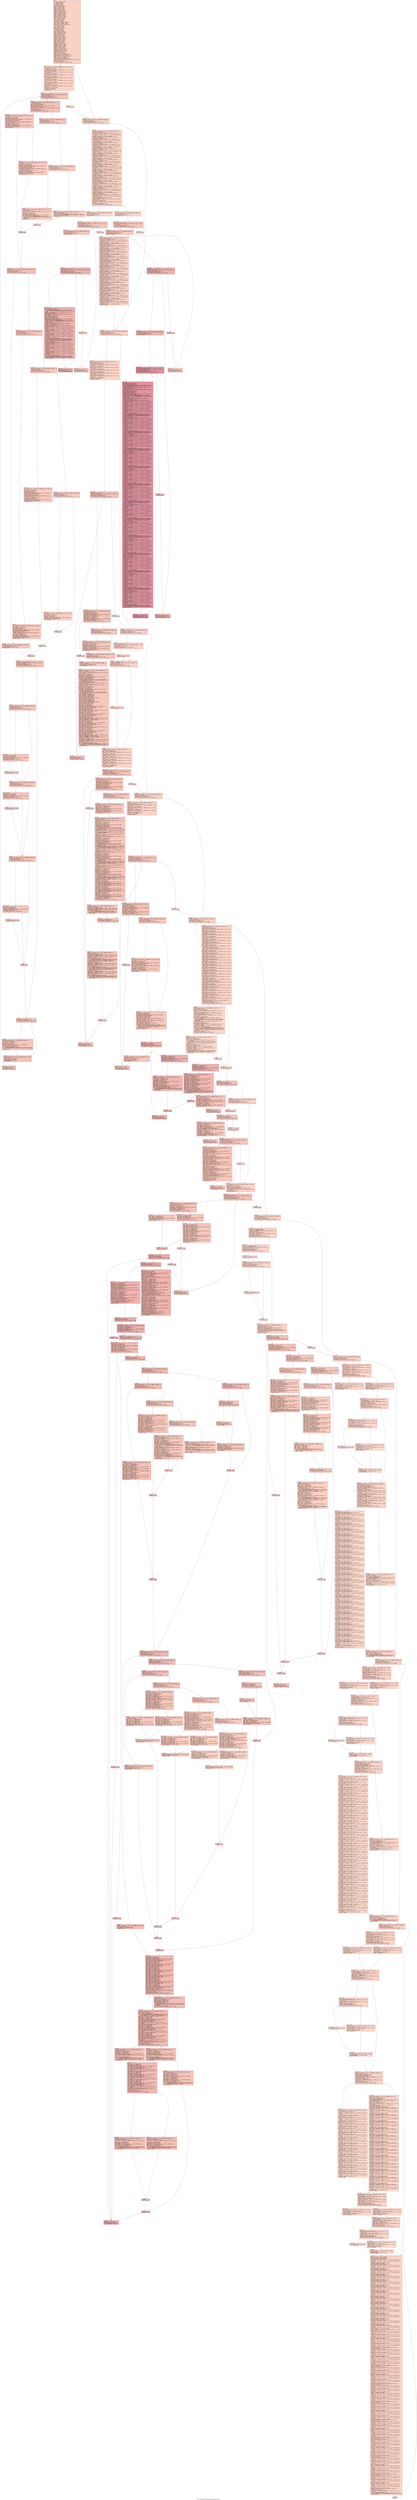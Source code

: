 digraph "CFG for '_ZN9LAMMPS_NS9DumpImage12create_imageEv' function" {
	label="CFG for '_ZN9LAMMPS_NS9DumpImage12create_imageEv' function";

	Node0x5570b9b26ca0 [shape=record,color="#3d50c3ff", style=filled, fillcolor="#f4987a70" fontname="Courier",label="{entry:\l|  %this.addr = alloca ptr, align 8\l  %i = alloca i32, align 4\l  %j = alloca i32, align 4\l  %k = alloca i32, align 4\l  %m = alloca i32, align 4\l  %n = alloca i32, align 4\l  %itype = alloca i32, align 4\l  %atom1 = alloca i32, align 4\l  %atom2 = alloca i32, align 4\l  %imol = alloca i32, align 4\l  %iatom = alloca i32, align 4\l  %btype = alloca i32, align 4\l  %ibonus = alloca i32, align 4\l  %drawflag = alloca i32, align 4\l  %tagprev = alloca i32, align 4\l  %diameter = alloca double, align 8\l  %delx = alloca double, align 8\l  %dely = alloca double, align 8\l  %delz = alloca double, align 8\l  %bodyvec = alloca ptr, align 8\l  %fixvec = alloca ptr, align 8\l  %bodyarray = alloca ptr, align 8\l  %fixarray = alloca ptr, align 8\l  %color = alloca ptr, align 8\l  %color1 = alloca ptr, align 8\l  %color2 = alloca ptr, align 8\l  %p1 = alloca ptr, align 8\l  %p2 = alloca ptr, align 8\l  %p3 = alloca ptr, align 8\l  %xmid = alloca [3 x double], align 16\l  %pt1 = alloca [3 x double], align 16\l  %pt2 = alloca [3 x double], align 16\l  %pt3 = alloca [3 x double], align 16\l  %mat = alloca [3 x [3 x double]], align 16\l  %x = alloca ptr, align 8\l  %line = alloca ptr, align 8\l  %tri = alloca ptr, align 8\l  %body = alloca ptr, align 8\l  %n136 = alloca i32, align 4\l  %iy = alloca i32, align 4\l  %ix = alloca i32, align 4\l  %iz = alloca i32, align 4\l  %iy178 = alloca i32, align 4\l  %ix184 = alloca i32, align 4\l  %length = alloca double, align 8\l  %theta = alloca double, align 8\l  %dx = alloca double, align 8\l  %dy = alloca double, align 8\l  %x366 = alloca ptr, align 8\l  %line369 = alloca ptr, align 8\l  %type = alloca ptr, align 8\l  %tridraw = alloca i32, align 4\l  %edgedraw = alloca i32, align 4\l  %x453 = alloca ptr, align 8\l  %tri456 = alloca ptr, align 8\l  %type459 = alloca ptr, align 8\l  %bptr = alloca ptr, align 8\l  %body557 = alloca ptr, align 8\l  %x626 = alloca ptr, align 8\l  %tag = alloca ptr, align 8\l  %bond_atom = alloca ptr, align 8\l  %bond_type = alloca ptr, align 8\l  %num_bond = alloca ptr, align 8\l  %molindex = alloca ptr, align 8\l  %molatom = alloca ptr, align 8\l  %type641 = alloca ptr, align 8\l  %nlocal = alloca i32, align 4\l  %newton_bond = alloca i32, align 4\l  %molecular = alloca i32, align 4\l  %onemols = alloca ptr, align 8\l  %tridraw1092 = alloca i32, align 4\l  %edgedraw1093 = alloca i32, align 4\l  %sublo = alloca ptr, align 8\l  %subhi = alloca ptr, align 8\l  %boxcorners = alloca ptr, align 8\l  %box = alloca [8 x [3 x double]], align 16\l  %boxcorners1340 = alloca ptr, align 8\l  %box1341 = alloca [8 x [3 x double]], align 16\l  %boxcorners1463 = alloca ptr, align 8\l  %axes = alloca [4 x [3 x double]], align 16\l  %offset = alloca double, align 8\l  store ptr %this, ptr %this.addr, align 8\l  %this1 = load ptr, ptr %this.addr, align 8\l  %atomflag = getelementptr inbounds %\"class.LAMMPS_NS::DumpImage\", ptr\l... %this1, i32 0, i32 3\l  %0 = load i32, ptr %atomflag, align 8\l  %tobool = icmp ne i32 %0, 0\l  br i1 %tobool, label %if.then, label %if.end101\l|{<s0>T|<s1>F}}"];
	Node0x5570b9b26ca0:s0 -> Node0x5570b9b2a560[tooltip="entry -> if.then\nProbability 62.50%" ];
	Node0x5570b9b26ca0:s1 -> Node0x5570b9b2a5d0[tooltip="entry -> if.end101\nProbability 37.50%" ];
	Node0x5570b9b2a560 [shape=record,color="#3d50c3ff", style=filled, fillcolor="#f59c7d70" fontname="Courier",label="{if.then:\l|  %atom = getelementptr inbounds %\"class.LAMMPS_NS::Pointers\", ptr %this1,\l... i32 0, i32 6\l  %1 = load ptr, ptr %atom, align 8\l  %2 = load ptr, ptr %1, align 8\l  %x2 = getelementptr inbounds %\"class.LAMMPS_NS::Atom\", ptr %2, i32 0, i32 37\l  %3 = load ptr, ptr %x2, align 8\l  store ptr %3, ptr %x, align 8\l  %atom3 = getelementptr inbounds %\"class.LAMMPS_NS::Pointers\", ptr %this1,\l... i32 0, i32 6\l  %4 = load ptr, ptr %atom3, align 8\l  %5 = load ptr, ptr %4, align 8\l  %line4 = getelementptr inbounds %\"class.LAMMPS_NS::Atom\", ptr %5, i32 0, i32\l... 48\l  %6 = load ptr, ptr %line4, align 8\l  store ptr %6, ptr %line, align 8\l  %atom5 = getelementptr inbounds %\"class.LAMMPS_NS::Pointers\", ptr %this1,\l... i32 0, i32 6\l  %7 = load ptr, ptr %atom5, align 8\l  %8 = load ptr, ptr %7, align 8\l  %tri6 = getelementptr inbounds %\"class.LAMMPS_NS::Atom\", ptr %8, i32 0, i32\l... 49\l  %9 = load ptr, ptr %tri6, align 8\l  store ptr %9, ptr %tri, align 8\l  %atom7 = getelementptr inbounds %\"class.LAMMPS_NS::Pointers\", ptr %this1,\l... i32 0, i32 6\l  %10 = load ptr, ptr %atom7, align 8\l  %11 = load ptr, ptr %10, align 8\l  %body8 = getelementptr inbounds %\"class.LAMMPS_NS::Atom\", ptr %11, i32 0,\l... i32 50\l  %12 = load ptr, ptr %body8, align 8\l  store ptr %12, ptr %body, align 8\l  store i32 0, ptr %m, align 4\l  store i32 0, ptr %i, align 4\l  br label %for.cond\l}"];
	Node0x5570b9b2a560 -> Node0x5570b9b2b7c0[tooltip="if.then -> for.cond\nProbability 100.00%" ];
	Node0x5570b9b2b7c0 [shape=record,color="#3d50c3ff", style=filled, fillcolor="#e8765c70" fontname="Courier",label="{for.cond:\l|  %13 = load i32, ptr %i, align 4\l  %nchoose = getelementptr inbounds %\"class.LAMMPS_NS::DumpCustom\", ptr\l... %this1, i32 0, i32 22\l  %14 = load i32, ptr %nchoose, align 8\l  %cmp = icmp slt i32 %13, %14\l  br i1 %cmp, label %for.body, label %for.end\l|{<s0>T|<s1>F}}"];
	Node0x5570b9b2b7c0:s0 -> Node0x5570b9b28d70[tooltip="for.cond -> for.body\nProbability 96.88%" ];
	Node0x5570b9b2b7c0:s1 -> Node0x5570b9b28df0[tooltip="for.cond -> for.end\nProbability 3.12%" ];
	Node0x5570b9b28d70 [shape=record,color="#3d50c3ff", style=filled, fillcolor="#e8765c70" fontname="Courier",label="{for.body:\l|  %clist = getelementptr inbounds %\"class.LAMMPS_NS::DumpCustom\", ptr\l... %this1, i32 0, i32 26\l  %15 = load ptr, ptr %clist, align 8\l  %16 = load i32, ptr %i, align 4\l  %idxprom = sext i32 %16 to i64\l  %arrayidx = getelementptr inbounds i32, ptr %15, i64 %idxprom\l  %17 = load i32, ptr %arrayidx, align 4\l  store i32 %17, ptr %j, align 4\l  %acolor = getelementptr inbounds %\"class.LAMMPS_NS::DumpImage\", ptr %this1,\l... i32 0, i32 4\l  %18 = load i32, ptr %acolor, align 4\l  %cmp9 = icmp eq i32 %18, 2\l  br i1 %cmp9, label %if.then10, label %if.else\l|{<s0>T|<s1>F}}"];
	Node0x5570b9b28d70:s0 -> Node0x5570b9b2c950[tooltip="for.body -> if.then10\nProbability 50.00%" ];
	Node0x5570b9b28d70:s1 -> Node0x5570b9b2c9d0[tooltip="for.body -> if.else\nProbability 50.00%" ];
	Node0x5570b9b2c950 [shape=record,color="#3d50c3ff", style=filled, fillcolor="#ec7f6370" fontname="Courier",label="{if.then10:\l|  %buf = getelementptr inbounds %\"class.LAMMPS_NS::Dump\", ptr %this1, i32 0,\l... i32 79\l  %19 = load ptr, ptr %buf, align 8\l  %20 = load i32, ptr %m, align 4\l  %idxprom11 = sext i32 %20 to i64\l  %arrayidx12 = getelementptr inbounds double, ptr %19, i64 %idxprom11\l  %21 = load double, ptr %arrayidx12, align 8\l  %conv = fptosi double %21 to i32\l  store i32 %conv, ptr %itype, align 4\l  %colortype = getelementptr inbounds %\"class.LAMMPS_NS::DumpImage\", ptr\l... %this1, i32 0, i32 72\l  %22 = load ptr, ptr %colortype, align 8\l  %23 = load i32, ptr %itype, align 4\l  %idxprom13 = sext i32 %23 to i64\l  %arrayidx14 = getelementptr inbounds ptr, ptr %22, i64 %idxprom13\l  %24 = load ptr, ptr %arrayidx14, align 8\l  store ptr %24, ptr %color, align 8\l  br label %if.end35\l}"];
	Node0x5570b9b2c950 -> Node0x5570b9b2d470[tooltip="if.then10 -> if.end35\nProbability 100.00%" ];
	Node0x5570b9b2c9d0 [shape=record,color="#3d50c3ff", style=filled, fillcolor="#ec7f6370" fontname="Courier",label="{if.else:\l|  %acolor15 = getelementptr inbounds %\"class.LAMMPS_NS::DumpImage\", ptr\l... %this1, i32 0, i32 4\l  %25 = load i32, ptr %acolor15, align 4\l  %cmp16 = icmp eq i32 %25, 3\l  br i1 %cmp16, label %if.then17, label %if.else24\l|{<s0>T|<s1>F}}"];
	Node0x5570b9b2c9d0:s0 -> Node0x5570b9b2d780[tooltip="if.else -> if.then17\nProbability 50.00%" ];
	Node0x5570b9b2c9d0:s1 -> Node0x5570b9b2d800[tooltip="if.else -> if.else24\nProbability 50.00%" ];
	Node0x5570b9b2d780 [shape=record,color="#3d50c3ff", style=filled, fillcolor="#ef886b70" fontname="Courier",label="{if.then17:\l|  %buf18 = getelementptr inbounds %\"class.LAMMPS_NS::Dump\", ptr %this1, i32\l... 0, i32 79\l  %26 = load ptr, ptr %buf18, align 8\l  %27 = load i32, ptr %m, align 4\l  %idxprom19 = sext i32 %27 to i64\l  %arrayidx20 = getelementptr inbounds double, ptr %26, i64 %idxprom19\l  %28 = load double, ptr %arrayidx20, align 8\l  %conv21 = fptosi double %28 to i32\l  store i32 %conv21, ptr %itype, align 4\l  %colorelement = getelementptr inbounds %\"class.LAMMPS_NS::DumpImage\", ptr\l... %this1, i32 0, i32 73\l  %29 = load ptr, ptr %colorelement, align 8\l  %30 = load i32, ptr %itype, align 4\l  %idxprom22 = sext i32 %30 to i64\l  %arrayidx23 = getelementptr inbounds ptr, ptr %29, i64 %idxprom22\l  %31 = load ptr, ptr %arrayidx23, align 8\l  store ptr %31, ptr %color, align 8\l  br label %if.end34\l}"];
	Node0x5570b9b2d780 -> Node0x5570b9b2e2b0[tooltip="if.then17 -> if.end34\nProbability 100.00%" ];
	Node0x5570b9b2d800 [shape=record,color="#3d50c3ff", style=filled, fillcolor="#ef886b70" fontname="Courier",label="{if.else24:\l|  %acolor25 = getelementptr inbounds %\"class.LAMMPS_NS::DumpImage\", ptr\l... %this1, i32 0, i32 4\l  %32 = load i32, ptr %acolor25, align 4\l  %cmp26 = icmp eq i32 %32, 4\l  br i1 %cmp26, label %if.then27, label %if.else31\l|{<s0>T|<s1>F}}"];
	Node0x5570b9b2d800:s0 -> Node0x5570b9b2e5c0[tooltip="if.else24 -> if.then27\nProbability 50.00%" ];
	Node0x5570b9b2d800:s1 -> Node0x5570b9b2e640[tooltip="if.else24 -> if.else31\nProbability 50.00%" ];
	Node0x5570b9b2e5c0 [shape=record,color="#3d50c3ff", style=filled, fillcolor="#f2907270" fontname="Courier",label="{if.then27:\l|  %image = getelementptr inbounds %\"class.LAMMPS_NS::DumpImage\", ptr %this1,\l... i32 0, i32 103\l  %33 = load ptr, ptr %image, align 8\l  %buf28 = getelementptr inbounds %\"class.LAMMPS_NS::Dump\", ptr %this1, i32 0,\l... i32 79\l  %34 = load ptr, ptr %buf28, align 8\l  %35 = load i32, ptr %m, align 4\l  %idxprom29 = sext i32 %35 to i64\l  %arrayidx30 = getelementptr inbounds double, ptr %34, i64 %idxprom29\l  %36 = load double, ptr %arrayidx30, align 8\l  %call = call noundef ptr @_ZN9LAMMPS_NS5Image15map_value2colorEid(ptr\l... noundef nonnull align 8 dereferenceable(864) %33, i32 noundef 0, double\l... noundef %36)\l  store ptr %call, ptr %color, align 8\l  br label %if.end\l}"];
	Node0x5570b9b2e5c0 -> Node0x5570b9b2eeb0[tooltip="if.then27 -> if.end\nProbability 100.00%" ];
	Node0x5570b9b2e640 [shape=record,color="#3d50c3ff", style=filled, fillcolor="#f2907270" fontname="Courier",label="{if.else31:\l|  %image32 = getelementptr inbounds %\"class.LAMMPS_NS::DumpImage\", ptr\l... %this1, i32 0, i32 103\l  %37 = load ptr, ptr %image32, align 8\l  %call33 = call noundef ptr @_ZN9LAMMPS_NS5Image9color2rgbEPKci(ptr noundef\l... nonnull align 8 dereferenceable(864) %37, ptr noundef @.str.69, i32 noundef 0)\l  store ptr %call33, ptr %color, align 8\l  br label %if.end\l}"];
	Node0x5570b9b2e640 -> Node0x5570b9b2eeb0[tooltip="if.else31 -> if.end\nProbability 100.00%" ];
	Node0x5570b9b2eeb0 [shape=record,color="#3d50c3ff", style=filled, fillcolor="#ef886b70" fontname="Courier",label="{if.end:\l|  br label %if.end34\l}"];
	Node0x5570b9b2eeb0 -> Node0x5570b9b2e2b0[tooltip="if.end -> if.end34\nProbability 100.00%" ];
	Node0x5570b9b2e2b0 [shape=record,color="#3d50c3ff", style=filled, fillcolor="#ec7f6370" fontname="Courier",label="{if.end34:\l|  br label %if.end35\l}"];
	Node0x5570b9b2e2b0 -> Node0x5570b9b2d470[tooltip="if.end34 -> if.end35\nProbability 100.00%" ];
	Node0x5570b9b2d470 [shape=record,color="#3d50c3ff", style=filled, fillcolor="#e8765c70" fontname="Courier",label="{if.end35:\l|  %adiam = getelementptr inbounds %\"class.LAMMPS_NS::DumpImage\", ptr %this1,\l... i32 0, i32 5\l  %38 = load i32, ptr %adiam, align 8\l  %cmp36 = icmp eq i32 %38, 0\l  br i1 %cmp36, label %if.then37, label %if.else38\l|{<s0>T|<s1>F}}"];
	Node0x5570b9b2d470:s0 -> Node0x5570b9b2f570[tooltip="if.end35 -> if.then37\nProbability 37.50%" ];
	Node0x5570b9b2d470:s1 -> Node0x5570b9b2f5c0[tooltip="if.end35 -> if.else38\nProbability 62.50%" ];
	Node0x5570b9b2f570 [shape=record,color="#3d50c3ff", style=filled, fillcolor="#ed836670" fontname="Courier",label="{if.then37:\l|  %adiamvalue = getelementptr inbounds %\"class.LAMMPS_NS::DumpImage\", ptr\l... %this1, i32 0, i32 7\l  %39 = load double, ptr %adiamvalue, align 8\l  store double %39, ptr %diameter, align 8\l  br label %if.end70\l}"];
	Node0x5570b9b2f570 -> Node0x5570b9b2f8d0[tooltip="if.then37 -> if.end70\nProbability 100.00%" ];
	Node0x5570b9b2f5c0 [shape=record,color="#3d50c3ff", style=filled, fillcolor="#ec7f6370" fontname="Courier",label="{if.else38:\l|  %adiam39 = getelementptr inbounds %\"class.LAMMPS_NS::DumpImage\", ptr\l... %this1, i32 0, i32 5\l  %40 = load i32, ptr %adiam39, align 8\l  %cmp40 = icmp eq i32 %40, 2\l  br i1 %cmp40, label %if.then41, label %if.else48\l|{<s0>T|<s1>F}}"];
	Node0x5570b9b2f5c0:s0 -> Node0x5570b9b2fbd0[tooltip="if.else38 -> if.then41\nProbability 50.00%" ];
	Node0x5570b9b2f5c0:s1 -> Node0x5570b9b2fc50[tooltip="if.else38 -> if.else48\nProbability 50.00%" ];
	Node0x5570b9b2fbd0 [shape=record,color="#3d50c3ff", style=filled, fillcolor="#ed836670" fontname="Courier",label="{if.then41:\l|  %buf42 = getelementptr inbounds %\"class.LAMMPS_NS::Dump\", ptr %this1, i32\l... 0, i32 79\l  %41 = load ptr, ptr %buf42, align 8\l  %42 = load i32, ptr %m, align 4\l  %add = add nsw i32 %42, 1\l  %idxprom43 = sext i32 %add to i64\l  %arrayidx44 = getelementptr inbounds double, ptr %41, i64 %idxprom43\l  %43 = load double, ptr %arrayidx44, align 8\l  %conv45 = fptosi double %43 to i32\l  store i32 %conv45, ptr %itype, align 4\l  %diamtype = getelementptr inbounds %\"class.LAMMPS_NS::DumpImage\", ptr\l... %this1, i32 0, i32 69\l  %44 = load ptr, ptr %diamtype, align 8\l  %45 = load i32, ptr %itype, align 4\l  %idxprom46 = sext i32 %45 to i64\l  %arrayidx47 = getelementptr inbounds double, ptr %44, i64 %idxprom46\l  %46 = load double, ptr %arrayidx47, align 8\l  store double %46, ptr %diameter, align 8\l  br label %if.end69\l}"];
	Node0x5570b9b2fbd0 -> Node0x5570b9b307b0[tooltip="if.then41 -> if.end69\nProbability 100.00%" ];
	Node0x5570b9b2fc50 [shape=record,color="#3d50c3ff", style=filled, fillcolor="#ed836670" fontname="Courier",label="{if.else48:\l|  %adiam49 = getelementptr inbounds %\"class.LAMMPS_NS::DumpImage\", ptr\l... %this1, i32 0, i32 5\l  %47 = load i32, ptr %adiam49, align 8\l  %cmp50 = icmp eq i32 %47, 3\l  br i1 %cmp50, label %if.then51, label %if.else59\l|{<s0>T|<s1>F}}"];
	Node0x5570b9b2fc50:s0 -> Node0x5570b9b312c0[tooltip="if.else48 -> if.then51\nProbability 50.00%" ];
	Node0x5570b9b2fc50:s1 -> Node0x5570b9b31340[tooltip="if.else48 -> if.else59\nProbability 50.00%" ];
	Node0x5570b9b312c0 [shape=record,color="#3d50c3ff", style=filled, fillcolor="#f08b6e70" fontname="Courier",label="{if.then51:\l|  %buf52 = getelementptr inbounds %\"class.LAMMPS_NS::Dump\", ptr %this1, i32\l... 0, i32 79\l  %48 = load ptr, ptr %buf52, align 8\l  %49 = load i32, ptr %m, align 4\l  %add53 = add nsw i32 %49, 1\l  %idxprom54 = sext i32 %add53 to i64\l  %arrayidx55 = getelementptr inbounds double, ptr %48, i64 %idxprom54\l  %50 = load double, ptr %arrayidx55, align 8\l  %conv56 = fptosi double %50 to i32\l  store i32 %conv56, ptr %itype, align 4\l  %diamelement = getelementptr inbounds %\"class.LAMMPS_NS::DumpImage\", ptr\l... %this1, i32 0, i32 70\l  %51 = load ptr, ptr %diamelement, align 8\l  %52 = load i32, ptr %itype, align 4\l  %idxprom57 = sext i32 %52 to i64\l  %arrayidx58 = getelementptr inbounds double, ptr %51, i64 %idxprom57\l  %53 = load double, ptr %arrayidx58, align 8\l  store double %53, ptr %diameter, align 8\l  br label %if.end68\l}"];
	Node0x5570b9b312c0 -> Node0x5570b9b31ea0[tooltip="if.then51 -> if.end68\nProbability 100.00%" ];
	Node0x5570b9b31340 [shape=record,color="#3d50c3ff", style=filled, fillcolor="#f08b6e70" fontname="Courier",label="{if.else59:\l|  %adiam60 = getelementptr inbounds %\"class.LAMMPS_NS::DumpImage\", ptr\l... %this1, i32 0, i32 5\l  %54 = load i32, ptr %adiam60, align 8\l  %cmp61 = icmp eq i32 %54, 4\l  br i1 %cmp61, label %if.then62, label %if.end67\l|{<s0>T|<s1>F}}"];
	Node0x5570b9b31340:s0 -> Node0x5570b9b321a0[tooltip="if.else59 -> if.then62\nProbability 50.00%" ];
	Node0x5570b9b31340:s1 -> Node0x5570b9b32220[tooltip="if.else59 -> if.end67\nProbability 50.00%" ];
	Node0x5570b9b321a0 [shape=record,color="#3d50c3ff", style=filled, fillcolor="#f3947570" fontname="Courier",label="{if.then62:\l|  %buf63 = getelementptr inbounds %\"class.LAMMPS_NS::Dump\", ptr %this1, i32\l... 0, i32 79\l  %55 = load ptr, ptr %buf63, align 8\l  %56 = load i32, ptr %m, align 4\l  %add64 = add nsw i32 %56, 1\l  %idxprom65 = sext i32 %add64 to i64\l  %arrayidx66 = getelementptr inbounds double, ptr %55, i64 %idxprom65\l  %57 = load double, ptr %arrayidx66, align 8\l  store double %57, ptr %diameter, align 8\l  br label %if.end67\l}"];
	Node0x5570b9b321a0 -> Node0x5570b9b32220[tooltip="if.then62 -> if.end67\nProbability 100.00%" ];
	Node0x5570b9b32220 [shape=record,color="#3d50c3ff", style=filled, fillcolor="#f08b6e70" fontname="Courier",label="{if.end67:\l|  br label %if.end68\l}"];
	Node0x5570b9b32220 -> Node0x5570b9b31ea0[tooltip="if.end67 -> if.end68\nProbability 100.00%" ];
	Node0x5570b9b31ea0 [shape=record,color="#3d50c3ff", style=filled, fillcolor="#ed836670" fontname="Courier",label="{if.end68:\l|  br label %if.end69\l}"];
	Node0x5570b9b31ea0 -> Node0x5570b9b307b0[tooltip="if.end68 -> if.end69\nProbability 100.00%" ];
	Node0x5570b9b307b0 [shape=record,color="#3d50c3ff", style=filled, fillcolor="#ec7f6370" fontname="Courier",label="{if.end69:\l|  br label %if.end70\l}"];
	Node0x5570b9b307b0 -> Node0x5570b9b2f8d0[tooltip="if.end69 -> if.end70\nProbability 100.00%" ];
	Node0x5570b9b2f8d0 [shape=record,color="#3d50c3ff", style=filled, fillcolor="#e8765c70" fontname="Courier",label="{if.end70:\l|  store i32 1, ptr %drawflag, align 4\l  %extraflag = getelementptr inbounds %\"class.LAMMPS_NS::DumpImage\", ptr\l... %this1, i32 0, i32 31\l  %58 = load i32, ptr %extraflag, align 8\l  %tobool71 = icmp ne i32 %58, 0\l  br i1 %tobool71, label %if.then72, label %if.end93\l|{<s0>T|<s1>F}}"];
	Node0x5570b9b2f8d0:s0 -> Node0x5570b9b32d60[tooltip="if.end70 -> if.then72\nProbability 62.50%" ];
	Node0x5570b9b2f8d0:s1 -> Node0x5570b9b32de0[tooltip="if.end70 -> if.end93\nProbability 37.50%" ];
	Node0x5570b9b32d60 [shape=record,color="#3d50c3ff", style=filled, fillcolor="#ec7f6370" fontname="Courier",label="{if.then72:\l|  %lineflag = getelementptr inbounds %\"class.LAMMPS_NS::DumpImage\", ptr\l... %this1, i32 0, i32 8\l  %59 = load i32, ptr %lineflag, align 8\l  %tobool73 = icmp ne i32 %59, 0\l  br i1 %tobool73, label %land.lhs.true, label %if.end78\l|{<s0>T|<s1>F}}"];
	Node0x5570b9b32d60:s0 -> Node0x5570b9b33140[tooltip="if.then72 -> land.lhs.true\nProbability 62.50%" ];
	Node0x5570b9b32d60:s1 -> Node0x5570b9b331c0[tooltip="if.then72 -> if.end78\nProbability 37.50%" ];
	Node0x5570b9b33140 [shape=record,color="#3d50c3ff", style=filled, fillcolor="#ed836670" fontname="Courier",label="{land.lhs.true:\l|  %60 = load ptr, ptr %line, align 8\l  %61 = load i32, ptr %j, align 4\l  %idxprom74 = sext i32 %61 to i64\l  %arrayidx75 = getelementptr inbounds i32, ptr %60, i64 %idxprom74\l  %62 = load i32, ptr %arrayidx75, align 4\l  %cmp76 = icmp sge i32 %62, 0\l  br i1 %cmp76, label %if.then77, label %if.end78\l|{<s0>T|<s1>F}}"];
	Node0x5570b9b33140:s0 -> Node0x5570b9b33690[tooltip="land.lhs.true -> if.then77\nProbability 50.00%" ];
	Node0x5570b9b33140:s1 -> Node0x5570b9b331c0[tooltip="land.lhs.true -> if.end78\nProbability 50.00%" ];
	Node0x5570b9b33690 [shape=record,color="#3d50c3ff", style=filled, fillcolor="#f08b6e70" fontname="Courier",label="{if.then77:\l|  store i32 0, ptr %drawflag, align 4\l  br label %if.end78\l}"];
	Node0x5570b9b33690 -> Node0x5570b9b331c0[tooltip="if.then77 -> if.end78\nProbability 100.00%" ];
	Node0x5570b9b331c0 [shape=record,color="#3d50c3ff", style=filled, fillcolor="#ec7f6370" fontname="Courier",label="{if.end78:\l|  %triflag = getelementptr inbounds %\"class.LAMMPS_NS::DumpImage\", ptr\l... %this1, i32 0, i32 13\l  %63 = load i32, ptr %triflag, align 8\l  %tobool79 = icmp ne i32 %63, 0\l  br i1 %tobool79, label %land.lhs.true80, label %if.end85\l|{<s0>T|<s1>F}}"];
	Node0x5570b9b331c0:s0 -> Node0x5570b9b2b980[tooltip="if.end78 -> land.lhs.true80\nProbability 62.50%" ];
	Node0x5570b9b331c0:s1 -> Node0x5570b9b2ba00[tooltip="if.end78 -> if.end85\nProbability 37.50%" ];
	Node0x5570b9b2b980 [shape=record,color="#3d50c3ff", style=filled, fillcolor="#ed836670" fontname="Courier",label="{land.lhs.true80:\l|  %64 = load ptr, ptr %tri, align 8\l  %65 = load i32, ptr %j, align 4\l  %idxprom81 = sext i32 %65 to i64\l  %arrayidx82 = getelementptr inbounds i32, ptr %64, i64 %idxprom81\l  %66 = load i32, ptr %arrayidx82, align 4\l  %cmp83 = icmp sge i32 %66, 0\l  br i1 %cmp83, label %if.then84, label %if.end85\l|{<s0>T|<s1>F}}"];
	Node0x5570b9b2b980:s0 -> Node0x5570b9b2bed0[tooltip="land.lhs.true80 -> if.then84\nProbability 50.00%" ];
	Node0x5570b9b2b980:s1 -> Node0x5570b9b2ba00[tooltip="land.lhs.true80 -> if.end85\nProbability 50.00%" ];
	Node0x5570b9b2bed0 [shape=record,color="#3d50c3ff", style=filled, fillcolor="#f08b6e70" fontname="Courier",label="{if.then84:\l|  store i32 0, ptr %drawflag, align 4\l  br label %if.end85\l}"];
	Node0x5570b9b2bed0 -> Node0x5570b9b2ba00[tooltip="if.then84 -> if.end85\nProbability 100.00%" ];
	Node0x5570b9b2ba00 [shape=record,color="#3d50c3ff", style=filled, fillcolor="#ec7f6370" fontname="Courier",label="{if.end85:\l|  %bodyflag = getelementptr inbounds %\"class.LAMMPS_NS::DumpImage\", ptr\l... %this1, i32 0, i32 18\l  %67 = load i32, ptr %bodyflag, align 8\l  %tobool86 = icmp ne i32 %67, 0\l  br i1 %tobool86, label %land.lhs.true87, label %if.end92\l|{<s0>T|<s1>F}}"];
	Node0x5570b9b2ba00:s0 -> Node0x5570b9b2c340[tooltip="if.end85 -> land.lhs.true87\nProbability 62.50%" ];
	Node0x5570b9b2ba00:s1 -> Node0x5570b9b2c3c0[tooltip="if.end85 -> if.end92\nProbability 37.50%" ];
	Node0x5570b9b2c340 [shape=record,color="#3d50c3ff", style=filled, fillcolor="#ed836670" fontname="Courier",label="{land.lhs.true87:\l|  %68 = load ptr, ptr %body, align 8\l  %69 = load i32, ptr %j, align 4\l  %idxprom88 = sext i32 %69 to i64\l  %arrayidx89 = getelementptr inbounds i32, ptr %68, i64 %idxprom88\l  %70 = load i32, ptr %arrayidx89, align 4\l  %cmp90 = icmp sge i32 %70, 0\l  br i1 %cmp90, label %if.then91, label %if.end92\l|{<s0>T|<s1>F}}"];
	Node0x5570b9b2c340:s0 -> Node0x5570b9b35600[tooltip="land.lhs.true87 -> if.then91\nProbability 50.00%" ];
	Node0x5570b9b2c340:s1 -> Node0x5570b9b2c3c0[tooltip="land.lhs.true87 -> if.end92\nProbability 50.00%" ];
	Node0x5570b9b35600 [shape=record,color="#3d50c3ff", style=filled, fillcolor="#f08b6e70" fontname="Courier",label="{if.then91:\l|  store i32 0, ptr %drawflag, align 4\l  br label %if.end92\l}"];
	Node0x5570b9b35600 -> Node0x5570b9b2c3c0[tooltip="if.then91 -> if.end92\nProbability 100.00%" ];
	Node0x5570b9b2c3c0 [shape=record,color="#3d50c3ff", style=filled, fillcolor="#ec7f6370" fontname="Courier",label="{if.end92:\l|  br label %if.end93\l}"];
	Node0x5570b9b2c3c0 -> Node0x5570b9b32de0[tooltip="if.end92 -> if.end93\nProbability 100.00%" ];
	Node0x5570b9b32de0 [shape=record,color="#3d50c3ff", style=filled, fillcolor="#e8765c70" fontname="Courier",label="{if.end93:\l|  %71 = load i32, ptr %drawflag, align 4\l  %tobool94 = icmp ne i32 %71, 0\l  br i1 %tobool94, label %if.then95, label %if.end99\l|{<s0>T|<s1>F}}"];
	Node0x5570b9b32de0:s0 -> Node0x5570b9b359f0[tooltip="if.end93 -> if.then95\nProbability 62.50%" ];
	Node0x5570b9b32de0:s1 -> Node0x5570b9b35a70[tooltip="if.end93 -> if.end99\nProbability 37.50%" ];
	Node0x5570b9b359f0 [shape=record,color="#3d50c3ff", style=filled, fillcolor="#ec7f6370" fontname="Courier",label="{if.then95:\l|  %image96 = getelementptr inbounds %\"class.LAMMPS_NS::DumpImage\", ptr\l... %this1, i32 0, i32 103\l  %72 = load ptr, ptr %image96, align 8\l  %73 = load ptr, ptr %x, align 8\l  %74 = load i32, ptr %j, align 4\l  %idxprom97 = sext i32 %74 to i64\l  %arrayidx98 = getelementptr inbounds ptr, ptr %73, i64 %idxprom97\l  %75 = load ptr, ptr %arrayidx98, align 8\l  %76 = load ptr, ptr %color, align 8\l  %77 = load double, ptr %diameter, align 8\l  call void @_ZN9LAMMPS_NS5Image11draw_sphereEPdS1_d(ptr noundef nonnull align\l... 8 dereferenceable(864) %72, ptr noundef %75, ptr noundef %76, double noundef\l... %77)\l  br label %if.end99\l}"];
	Node0x5570b9b359f0 -> Node0x5570b9b35a70[tooltip="if.then95 -> if.end99\nProbability 100.00%" ];
	Node0x5570b9b35a70 [shape=record,color="#3d50c3ff", style=filled, fillcolor="#e8765c70" fontname="Courier",label="{if.end99:\l|  %size_one = getelementptr inbounds %\"class.LAMMPS_NS::Dump\", ptr %this1,\l... i32 0, i32 57\l  %78 = load i32, ptr %size_one, align 8\l  %79 = load i32, ptr %m, align 4\l  %add100 = add nsw i32 %79, %78\l  store i32 %add100, ptr %m, align 4\l  br label %for.inc\l}"];
	Node0x5570b9b35a70 -> Node0x5570b9b366c0[tooltip="if.end99 -> for.inc\nProbability 100.00%" ];
	Node0x5570b9b366c0 [shape=record,color="#3d50c3ff", style=filled, fillcolor="#e8765c70" fontname="Courier",label="{for.inc:\l|  %80 = load i32, ptr %i, align 4\l  %inc = add nsw i32 %80, 1\l  store i32 %inc, ptr %i, align 4\l  br label %for.cond, !llvm.loop !6\l}"];
	Node0x5570b9b366c0 -> Node0x5570b9b2b7c0[tooltip="for.inc -> for.cond\nProbability 100.00%" ];
	Node0x5570b9b28df0 [shape=record,color="#3d50c3ff", style=filled, fillcolor="#f59c7d70" fontname="Courier",label="{for.end:\l|  br label %if.end101\l}"];
	Node0x5570b9b28df0 -> Node0x5570b9b2a5d0[tooltip="for.end -> if.end101\nProbability 100.00%" ];
	Node0x5570b9b2a5d0 [shape=record,color="#3d50c3ff", style=filled, fillcolor="#f4987a70" fontname="Courier",label="{if.end101:\l|  %gridflag = getelementptr inbounds %\"class.LAMMPS_NS::DumpImage\", ptr\l... %this1, i32 0, i32 75\l  %81 = load i32, ptr %gridflag, align 8\l  %tobool102 = icmp ne i32 %81, 0\l  br i1 %tobool102, label %if.then103, label %if.end362\l|{<s0>T|<s1>F}}"];
	Node0x5570b9b2a5d0:s0 -> Node0x5570b9b36d70[tooltip="if.end101 -> if.then103\nProbability 62.50%" ];
	Node0x5570b9b2a5d0:s1 -> Node0x5570b9b36df0[tooltip="if.end101 -> if.end362\nProbability 37.50%" ];
	Node0x5570b9b36d70 [shape=record,color="#3d50c3ff", style=filled, fillcolor="#f59c7d70" fontname="Courier",label="{if.then103:\l|  %image104 = getelementptr inbounds %\"class.LAMMPS_NS::DumpImage\", ptr\l... %this1, i32 0, i32 103\l  %82 = load ptr, ptr %image104, align 8\l  %ambientColor = getelementptr inbounds %\"class.LAMMPS_NS::Image\", ptr %82,\l... i32 0, i32 17\l  %arrayidx105 = getelementptr inbounds [3 x double], ptr %ambientColor, i64\l... 0, i64 2\l  store double 9.000000e-01, ptr %arrayidx105, align 8\l  %image106 = getelementptr inbounds %\"class.LAMMPS_NS::DumpImage\", ptr\l... %this1, i32 0, i32 103\l  %83 = load ptr, ptr %image106, align 8\l  %ambientColor107 = getelementptr inbounds %\"class.LAMMPS_NS::Image\", ptr\l... %83, i32 0, i32 17\l  %arrayidx108 = getelementptr inbounds [3 x double], ptr %ambientColor107,\l... i64 0, i64 1\l  store double 9.000000e-01, ptr %arrayidx108, align 8\l  %image109 = getelementptr inbounds %\"class.LAMMPS_NS::DumpImage\", ptr\l... %this1, i32 0, i32 103\l  %84 = load ptr, ptr %image109, align 8\l  %ambientColor110 = getelementptr inbounds %\"class.LAMMPS_NS::Image\", ptr\l... %84, i32 0, i32 17\l  %arrayidx111 = getelementptr inbounds [3 x double], ptr %ambientColor110,\l... i64 0, i64 0\l  store double 9.000000e-01, ptr %arrayidx111, align 8\l  %image112 = getelementptr inbounds %\"class.LAMMPS_NS::DumpImage\", ptr\l... %this1, i32 0, i32 103\l  %85 = load ptr, ptr %image112, align 8\l  %keyLightColor = getelementptr inbounds %\"class.LAMMPS_NS::Image\", ptr %85,\l... i32 0, i32 18\l  %arrayidx113 = getelementptr inbounds [3 x double], ptr %keyLightColor, i64\l... 0, i64 2\l  store double 3.000000e-01, ptr %arrayidx113, align 8\l  %image114 = getelementptr inbounds %\"class.LAMMPS_NS::DumpImage\", ptr\l... %this1, i32 0, i32 103\l  %86 = load ptr, ptr %image114, align 8\l  %keyLightColor115 = getelementptr inbounds %\"class.LAMMPS_NS::Image\", ptr\l... %86, i32 0, i32 18\l  %arrayidx116 = getelementptr inbounds [3 x double], ptr %keyLightColor115,\l... i64 0, i64 1\l  store double 3.000000e-01, ptr %arrayidx116, align 8\l  %image117 = getelementptr inbounds %\"class.LAMMPS_NS::DumpImage\", ptr\l... %this1, i32 0, i32 103\l  %87 = load ptr, ptr %image117, align 8\l  %keyLightColor118 = getelementptr inbounds %\"class.LAMMPS_NS::Image\", ptr\l... %87, i32 0, i32 18\l  %arrayidx119 = getelementptr inbounds [3 x double], ptr %keyLightColor118,\l... i64 0, i64 0\l  store double 3.000000e-01, ptr %arrayidx119, align 8\l  %image120 = getelementptr inbounds %\"class.LAMMPS_NS::DumpImage\", ptr\l... %this1, i32 0, i32 103\l  %88 = load ptr, ptr %image120, align 8\l  %fillLightColor = getelementptr inbounds %\"class.LAMMPS_NS::Image\", ptr %88,\l... i32 0, i32 19\l  %arrayidx121 = getelementptr inbounds [3 x double], ptr %fillLightColor, i64\l... 0, i64 2\l  store double 3.000000e-01, ptr %arrayidx121, align 8\l  %image122 = getelementptr inbounds %\"class.LAMMPS_NS::DumpImage\", ptr\l... %this1, i32 0, i32 103\l  %89 = load ptr, ptr %image122, align 8\l  %fillLightColor123 = getelementptr inbounds %\"class.LAMMPS_NS::Image\", ptr\l... %89, i32 0, i32 19\l  %arrayidx124 = getelementptr inbounds [3 x double], ptr %fillLightColor123,\l... i64 0, i64 1\l  store double 3.000000e-01, ptr %arrayidx124, align 8\l  %image125 = getelementptr inbounds %\"class.LAMMPS_NS::DumpImage\", ptr\l... %this1, i32 0, i32 103\l  %90 = load ptr, ptr %image125, align 8\l  %fillLightColor126 = getelementptr inbounds %\"class.LAMMPS_NS::Image\", ptr\l... %90, i32 0, i32 19\l  %arrayidx127 = getelementptr inbounds [3 x double], ptr %fillLightColor126,\l... i64 0, i64 0\l  store double 3.000000e-01, ptr %arrayidx127, align 8\l  %image128 = getelementptr inbounds %\"class.LAMMPS_NS::DumpImage\", ptr\l... %this1, i32 0, i32 103\l  %91 = load ptr, ptr %image128, align 8\l  %backLightColor = getelementptr inbounds %\"class.LAMMPS_NS::Image\", ptr %91,\l... i32 0, i32 20\l  %arrayidx129 = getelementptr inbounds [3 x double], ptr %backLightColor, i64\l... 0, i64 2\l  store double 3.000000e-01, ptr %arrayidx129, align 8\l  %image130 = getelementptr inbounds %\"class.LAMMPS_NS::DumpImage\", ptr\l... %this1, i32 0, i32 103\l  %92 = load ptr, ptr %image130, align 8\l  %backLightColor131 = getelementptr inbounds %\"class.LAMMPS_NS::Image\", ptr\l... %92, i32 0, i32 20\l  %arrayidx132 = getelementptr inbounds [3 x double], ptr %backLightColor131,\l... i64 0, i64 1\l  store double 3.000000e-01, ptr %arrayidx132, align 8\l  %image133 = getelementptr inbounds %\"class.LAMMPS_NS::DumpImage\", ptr\l... %this1, i32 0, i32 103\l  %93 = load ptr, ptr %image133, align 8\l  %backLightColor134 = getelementptr inbounds %\"class.LAMMPS_NS::Image\", ptr\l... %93, i32 0, i32 20\l  %arrayidx135 = getelementptr inbounds [3 x double], ptr %backLightColor134,\l... i64 0, i64 0\l  store double 3.000000e-01, ptr %arrayidx135, align 8\l  store i32 0, ptr %n136, align 4\l  %domain = getelementptr inbounds %\"class.LAMMPS_NS::Pointers\", ptr %this1,\l... i32 0, i32 10\l  %94 = load ptr, ptr %domain, align 8\l  %95 = load ptr, ptr %94, align 8\l  %dimension = getelementptr inbounds %\"class.LAMMPS_NS::Domain\", ptr %95, i32\l... 0, i32 2\l  %96 = load i32, ptr %dimension, align 4\l  %cmp137 = icmp eq i32 %96, 2\l  br i1 %cmp137, label %if.then138, label %if.else174\l|{<s0>T|<s1>F}}"];
	Node0x5570b9b36d70:s0 -> Node0x5570b9b30bf0[tooltip="if.then103 -> if.then138\nProbability 50.00%" ];
	Node0x5570b9b36d70:s1 -> Node0x5570b9b30c70[tooltip="if.then103 -> if.else174\nProbability 50.00%" ];
	Node0x5570b9b30bf0 [shape=record,color="#3d50c3ff", style=filled, fillcolor="#f6a38570" fontname="Courier",label="{if.then138:\l|  %nylo_in = getelementptr inbounds %\"class.LAMMPS_NS::DumpImage\", ptr\l... %this1, i32 0, i32 91\l  %97 = load i32, ptr %nylo_in, align 8\l  store i32 %97, ptr %iy, align 4\l  br label %for.cond139\l}"];
	Node0x5570b9b30bf0 -> Node0x5570b9b30fa0[tooltip="if.then138 -> for.cond139\nProbability 100.00%" ];
	Node0x5570b9b30fa0 [shape=record,color="#3d50c3ff", style=filled, fillcolor="#ec7f6370" fontname="Courier",label="{for.cond139:\l|  %98 = load i32, ptr %iy, align 4\l  %nyhi_in = getelementptr inbounds %\"class.LAMMPS_NS::DumpImage\", ptr %this1,\l... i32 0, i32 92\l  %99 = load i32, ptr %nyhi_in, align 4\l  %cmp140 = icmp sle i32 %98, %99\l  br i1 %cmp140, label %for.body141, label %for.end173\l|{<s0>T|<s1>F}}"];
	Node0x5570b9b30fa0:s0 -> Node0x5570b9b3b2e0[tooltip="for.cond139 -> for.body141\nProbability 96.88%" ];
	Node0x5570b9b30fa0:s1 -> Node0x5570b9b3b330[tooltip="for.cond139 -> for.end173\nProbability 3.12%" ];
	Node0x5570b9b3b2e0 [shape=record,color="#3d50c3ff", style=filled, fillcolor="#ec7f6370" fontname="Courier",label="{for.body141:\l|  %nxlo_in = getelementptr inbounds %\"class.LAMMPS_NS::DumpImage\", ptr\l... %this1, i32 0, i32 89\l  %100 = load i32, ptr %nxlo_in, align 8\l  store i32 %100, ptr %ix, align 4\l  br label %for.cond142\l}"];
	Node0x5570b9b3b2e0 -> Node0x5570b9b3b660[tooltip="for.body141 -> for.cond142\nProbability 100.00%" ];
	Node0x5570b9b3b660 [shape=record,color="#3d50c3ff", style=filled, fillcolor="#d6524470" fontname="Courier",label="{for.cond142:\l|  %101 = load i32, ptr %ix, align 4\l  %nxhi_in = getelementptr inbounds %\"class.LAMMPS_NS::DumpImage\", ptr %this1,\l... i32 0, i32 90\l  %102 = load i32, ptr %nxhi_in, align 4\l  %cmp143 = icmp sle i32 %101, %102\l  br i1 %cmp143, label %for.body144, label %for.end170\l|{<s0>T|<s1>F}}"];
	Node0x5570b9b3b660:s0 -> Node0x5570b9b3b9e0[tooltip="for.cond142 -> for.body144\nProbability 96.88%" ];
	Node0x5570b9b3b660:s1 -> Node0x5570b9b3ba60[tooltip="for.cond142 -> for.end170\nProbability 3.12%" ];
	Node0x5570b9b3b9e0 [shape=record,color="#3d50c3ff", style=filled, fillcolor="#d6524470" fontname="Courier",label="{for.body144:\l|  %103 = load i32, ptr %ix, align 4\l  %104 = load i32, ptr %iy, align 4\l  call void @_ZN9LAMMPS_NS9DumpImage20grid_cell_corners_2dEii(ptr noundef\l... nonnull align 8 dereferenceable(1988) %this1, i32 noundef %103, i32 noundef\l... %104)\l  %image145 = getelementptr inbounds %\"class.LAMMPS_NS::DumpImage\", ptr\l... %this1, i32 0, i32 103\l  %105 = load ptr, ptr %image145, align 8\l  %gbuf = getelementptr inbounds %\"class.LAMMPS_NS::DumpImage\", ptr %this1,\l... i32 0, i32 95\l  %106 = load ptr, ptr %gbuf, align 8\l  %107 = load i32, ptr %n136, align 4\l  %inc146 = add nsw i32 %107, 1\l  store i32 %inc146, ptr %n136, align 4\l  %idxprom147 = sext i32 %107 to i64\l  %arrayidx148 = getelementptr inbounds double, ptr %106, i64 %idxprom147\l  %108 = load double, ptr %arrayidx148, align 8\l  %call149 = call noundef ptr @_ZN9LAMMPS_NS5Image15map_value2colorEid(ptr\l... noundef nonnull align 8 dereferenceable(864) %105, i32 noundef 1, double\l... noundef %108)\l  store ptr %call149, ptr %color, align 8\l  %image150 = getelementptr inbounds %\"class.LAMMPS_NS::DumpImage\", ptr\l... %this1, i32 0, i32 103\l  %109 = load ptr, ptr %image150, align 8\l  %gcorners = getelementptr inbounds %\"class.LAMMPS_NS::DumpImage\", ptr\l... %this1, i32 0, i32 98\l  %arrayidx151 = getelementptr inbounds [8 x [3 x double]], ptr %gcorners, i64\l... 0, i64 0\l  %arraydecay = getelementptr inbounds [3 x double], ptr %arrayidx151, i64 0,\l... i64 0\l  %gcorners152 = getelementptr inbounds %\"class.LAMMPS_NS::DumpImage\", ptr\l... %this1, i32 0, i32 98\l  %arrayidx153 = getelementptr inbounds [8 x [3 x double]], ptr %gcorners152,\l... i64 0, i64 1\l  %arraydecay154 = getelementptr inbounds [3 x double], ptr %arrayidx153, i64\l... 0, i64 0\l  %gcorners155 = getelementptr inbounds %\"class.LAMMPS_NS::DumpImage\", ptr\l... %this1, i32 0, i32 98\l  %arrayidx156 = getelementptr inbounds [8 x [3 x double]], ptr %gcorners155,\l... i64 0, i64 3\l  %arraydecay157 = getelementptr inbounds [3 x double], ptr %arrayidx156, i64\l... 0, i64 0\l  %110 = load ptr, ptr %color, align 8\l  call void @_ZN9LAMMPS_NS5Image13draw_triangleEPdS1_S1_S1_(ptr noundef\l... nonnull align 8 dereferenceable(864) %109, ptr noundef %arraydecay, ptr\l... noundef %arraydecay154, ptr noundef %arraydecay157, ptr noundef %110)\l  %image158 = getelementptr inbounds %\"class.LAMMPS_NS::DumpImage\", ptr\l... %this1, i32 0, i32 103\l  %111 = load ptr, ptr %image158, align 8\l  %gcorners159 = getelementptr inbounds %\"class.LAMMPS_NS::DumpImage\", ptr\l... %this1, i32 0, i32 98\l  %arrayidx160 = getelementptr inbounds [8 x [3 x double]], ptr %gcorners159,\l... i64 0, i64 0\l  %arraydecay161 = getelementptr inbounds [3 x double], ptr %arrayidx160, i64\l... 0, i64 0\l  %gcorners162 = getelementptr inbounds %\"class.LAMMPS_NS::DumpImage\", ptr\l... %this1, i32 0, i32 98\l  %arrayidx163 = getelementptr inbounds [8 x [3 x double]], ptr %gcorners162,\l... i64 0, i64 3\l  %arraydecay164 = getelementptr inbounds [3 x double], ptr %arrayidx163, i64\l... 0, i64 0\l  %gcorners165 = getelementptr inbounds %\"class.LAMMPS_NS::DumpImage\", ptr\l... %this1, i32 0, i32 98\l  %arrayidx166 = getelementptr inbounds [8 x [3 x double]], ptr %gcorners165,\l... i64 0, i64 2\l  %arraydecay167 = getelementptr inbounds [3 x double], ptr %arrayidx166, i64\l... 0, i64 0\l  %112 = load ptr, ptr %color, align 8\l  call void @_ZN9LAMMPS_NS5Image13draw_triangleEPdS1_S1_S1_(ptr noundef\l... nonnull align 8 dereferenceable(864) %111, ptr noundef %arraydecay161, ptr\l... noundef %arraydecay164, ptr noundef %arraydecay167, ptr noundef %112)\l  br label %for.inc168\l}"];
	Node0x5570b9b3b9e0 -> Node0x5570b9b3def0[tooltip="for.body144 -> for.inc168\nProbability 100.00%" ];
	Node0x5570b9b3def0 [shape=record,color="#3d50c3ff", style=filled, fillcolor="#d6524470" fontname="Courier",label="{for.inc168:\l|  %113 = load i32, ptr %ix, align 4\l  %inc169 = add nsw i32 %113, 1\l  store i32 %inc169, ptr %ix, align 4\l  br label %for.cond142, !llvm.loop !8\l}"];
	Node0x5570b9b3def0 -> Node0x5570b9b3b660[tooltip="for.inc168 -> for.cond142\nProbability 100.00%" ];
	Node0x5570b9b3ba60 [shape=record,color="#3d50c3ff", style=filled, fillcolor="#ec7f6370" fontname="Courier",label="{for.end170:\l|  br label %for.inc171\l}"];
	Node0x5570b9b3ba60 -> Node0x5570b9b3e300[tooltip="for.end170 -> for.inc171\nProbability 100.00%" ];
	Node0x5570b9b3e300 [shape=record,color="#3d50c3ff", style=filled, fillcolor="#ec7f6370" fontname="Courier",label="{for.inc171:\l|  %114 = load i32, ptr %iy, align 4\l  %inc172 = add nsw i32 %114, 1\l  store i32 %inc172, ptr %iy, align 4\l  br label %for.cond139, !llvm.loop !9\l}"];
	Node0x5570b9b3e300 -> Node0x5570b9b30fa0[tooltip="for.inc171 -> for.cond139\nProbability 100.00%" ];
	Node0x5570b9b3b330 [shape=record,color="#3d50c3ff", style=filled, fillcolor="#f6a38570" fontname="Courier",label="{for.end173:\l|  br label %if.end325\l}"];
	Node0x5570b9b3b330 -> Node0x5570b9b3e760[tooltip="for.end173 -> if.end325\nProbability 100.00%" ];
	Node0x5570b9b30c70 [shape=record,color="#3d50c3ff", style=filled, fillcolor="#f6a38570" fontname="Courier",label="{if.else174:\l|  %nzlo_in = getelementptr inbounds %\"class.LAMMPS_NS::DumpImage\", ptr\l... %this1, i32 0, i32 93\l  %115 = load i32, ptr %nzlo_in, align 8\l  store i32 %115, ptr %iz, align 4\l  br label %for.cond175\l}"];
	Node0x5570b9b30c70 -> Node0x5570b9b3ea50[tooltip="if.else174 -> for.cond175\nProbability 100.00%" ];
	Node0x5570b9b3ea50 [shape=record,color="#3d50c3ff", style=filled, fillcolor="#ec7f6370" fontname="Courier",label="{for.cond175:\l|  %116 = load i32, ptr %iz, align 4\l  %nzhi_in = getelementptr inbounds %\"class.LAMMPS_NS::DumpImage\", ptr %this1,\l... i32 0, i32 94\l  %117 = load i32, ptr %nzhi_in, align 4\l  %cmp176 = icmp sle i32 %116, %117\l  br i1 %cmp176, label %for.body177, label %for.end324\l|{<s0>T|<s1>F}}"];
	Node0x5570b9b3ea50:s0 -> Node0x5570b9b3edd0[tooltip="for.cond175 -> for.body177\nProbability 96.88%" ];
	Node0x5570b9b3ea50:s1 -> Node0x5570b9b3ee50[tooltip="for.cond175 -> for.end324\nProbability 3.12%" ];
	Node0x5570b9b3edd0 [shape=record,color="#3d50c3ff", style=filled, fillcolor="#ec7f6370" fontname="Courier",label="{for.body177:\l|  %nylo_in179 = getelementptr inbounds %\"class.LAMMPS_NS::DumpImage\", ptr\l... %this1, i32 0, i32 91\l  %118 = load i32, ptr %nylo_in179, align 8\l  store i32 %118, ptr %iy178, align 4\l  br label %for.cond180\l}"];
	Node0x5570b9b3edd0 -> Node0x5570b9b3f190[tooltip="for.body177 -> for.cond180\nProbability 100.00%" ];
	Node0x5570b9b3f190 [shape=record,color="#3d50c3ff", style=filled, fillcolor="#d6524470" fontname="Courier",label="{for.cond180:\l|  %119 = load i32, ptr %iy178, align 4\l  %nyhi_in181 = getelementptr inbounds %\"class.LAMMPS_NS::DumpImage\", ptr\l... %this1, i32 0, i32 92\l  %120 = load i32, ptr %nyhi_in181, align 4\l  %cmp182 = icmp sle i32 %119, %120\l  br i1 %cmp182, label %for.body183, label %for.end321\l|{<s0>T|<s1>F}}"];
	Node0x5570b9b3f190:s0 -> Node0x5570b9b3f520[tooltip="for.cond180 -> for.body183\nProbability 96.88%" ];
	Node0x5570b9b3f190:s1 -> Node0x5570b9b3f5a0[tooltip="for.cond180 -> for.end321\nProbability 3.12%" ];
	Node0x5570b9b3f520 [shape=record,color="#3d50c3ff", style=filled, fillcolor="#d6524470" fontname="Courier",label="{for.body183:\l|  %nxlo_in185 = getelementptr inbounds %\"class.LAMMPS_NS::DumpImage\", ptr\l... %this1, i32 0, i32 89\l  %121 = load i32, ptr %nxlo_in185, align 8\l  store i32 %121, ptr %ix184, align 4\l  br label %for.cond186\l}"];
	Node0x5570b9b3f520 -> Node0x5570b9b3f8e0[tooltip="for.body183 -> for.cond186\nProbability 100.00%" ];
	Node0x5570b9b3f8e0 [shape=record,color="#b70d28ff", style=filled, fillcolor="#b70d2870" fontname="Courier",label="{for.cond186:\l|  %122 = load i32, ptr %ix184, align 4\l  %nxhi_in187 = getelementptr inbounds %\"class.LAMMPS_NS::DumpImage\", ptr\l... %this1, i32 0, i32 90\l  %123 = load i32, ptr %nxhi_in187, align 4\l  %cmp188 = icmp sle i32 %122, %123\l  br i1 %cmp188, label %for.body189, label %for.end318\l|{<s0>T|<s1>F}}"];
	Node0x5570b9b3f8e0:s0 -> Node0x5570b9b3fc70[tooltip="for.cond186 -> for.body189\nProbability 96.88%" ];
	Node0x5570b9b3f8e0:s1 -> Node0x5570b9b3fcf0[tooltip="for.cond186 -> for.end318\nProbability 3.12%" ];
	Node0x5570b9b3fc70 [shape=record,color="#b70d28ff", style=filled, fillcolor="#b70d2870" fontname="Courier",label="{for.body189:\l|  %124 = load i32, ptr %ix184, align 4\l  %125 = load i32, ptr %iy178, align 4\l  %126 = load i32, ptr %iz, align 4\l  call void @_ZN9LAMMPS_NS9DumpImage20grid_cell_corners_3dEiii(ptr noundef\l... nonnull align 8 dereferenceable(1988) %this1, i32 noundef %124, i32 noundef\l... %125, i32 noundef %126)\l  %image190 = getelementptr inbounds %\"class.LAMMPS_NS::DumpImage\", ptr\l... %this1, i32 0, i32 103\l  %127 = load ptr, ptr %image190, align 8\l  %gbuf191 = getelementptr inbounds %\"class.LAMMPS_NS::DumpImage\", ptr %this1,\l... i32 0, i32 95\l  %128 = load ptr, ptr %gbuf191, align 8\l  %129 = load i32, ptr %n136, align 4\l  %inc192 = add nsw i32 %129, 1\l  store i32 %inc192, ptr %n136, align 4\l  %idxprom193 = sext i32 %129 to i64\l  %arrayidx194 = getelementptr inbounds double, ptr %128, i64 %idxprom193\l  %130 = load double, ptr %arrayidx194, align 8\l  %call195 = call noundef ptr @_ZN9LAMMPS_NS5Image15map_value2colorEid(ptr\l... noundef nonnull align 8 dereferenceable(864) %127, i32 noundef 1, double\l... noundef %130)\l  store ptr %call195, ptr %color, align 8\l  %image196 = getelementptr inbounds %\"class.LAMMPS_NS::DumpImage\", ptr\l... %this1, i32 0, i32 103\l  %131 = load ptr, ptr %image196, align 8\l  %gcorners197 = getelementptr inbounds %\"class.LAMMPS_NS::DumpImage\", ptr\l... %this1, i32 0, i32 98\l  %arrayidx198 = getelementptr inbounds [8 x [3 x double]], ptr %gcorners197,\l... i64 0, i64 0\l  %arraydecay199 = getelementptr inbounds [3 x double], ptr %arrayidx198, i64\l... 0, i64 0\l  %gcorners200 = getelementptr inbounds %\"class.LAMMPS_NS::DumpImage\", ptr\l... %this1, i32 0, i32 98\l  %arrayidx201 = getelementptr inbounds [8 x [3 x double]], ptr %gcorners200,\l... i64 0, i64 4\l  %arraydecay202 = getelementptr inbounds [3 x double], ptr %arrayidx201, i64\l... 0, i64 0\l  %gcorners203 = getelementptr inbounds %\"class.LAMMPS_NS::DumpImage\", ptr\l... %this1, i32 0, i32 98\l  %arrayidx204 = getelementptr inbounds [8 x [3 x double]], ptr %gcorners203,\l... i64 0, i64 6\l  %arraydecay205 = getelementptr inbounds [3 x double], ptr %arrayidx204, i64\l... 0, i64 0\l  %132 = load ptr, ptr %color, align 8\l  call void @_ZN9LAMMPS_NS5Image13draw_triangleEPdS1_S1_S1_(ptr noundef\l... nonnull align 8 dereferenceable(864) %131, ptr noundef %arraydecay199, ptr\l... noundef %arraydecay202, ptr noundef %arraydecay205, ptr noundef %132)\l  %image206 = getelementptr inbounds %\"class.LAMMPS_NS::DumpImage\", ptr\l... %this1, i32 0, i32 103\l  %133 = load ptr, ptr %image206, align 8\l  %gcorners207 = getelementptr inbounds %\"class.LAMMPS_NS::DumpImage\", ptr\l... %this1, i32 0, i32 98\l  %arrayidx208 = getelementptr inbounds [8 x [3 x double]], ptr %gcorners207,\l... i64 0, i64 0\l  %arraydecay209 = getelementptr inbounds [3 x double], ptr %arrayidx208, i64\l... 0, i64 0\l  %gcorners210 = getelementptr inbounds %\"class.LAMMPS_NS::DumpImage\", ptr\l... %this1, i32 0, i32 98\l  %arrayidx211 = getelementptr inbounds [8 x [3 x double]], ptr %gcorners210,\l... i64 0, i64 6\l  %arraydecay212 = getelementptr inbounds [3 x double], ptr %arrayidx211, i64\l... 0, i64 0\l  %gcorners213 = getelementptr inbounds %\"class.LAMMPS_NS::DumpImage\", ptr\l... %this1, i32 0, i32 98\l  %arrayidx214 = getelementptr inbounds [8 x [3 x double]], ptr %gcorners213,\l... i64 0, i64 2\l  %arraydecay215 = getelementptr inbounds [3 x double], ptr %arrayidx214, i64\l... 0, i64 0\l  %134 = load ptr, ptr %color, align 8\l  call void @_ZN9LAMMPS_NS5Image13draw_triangleEPdS1_S1_S1_(ptr noundef\l... nonnull align 8 dereferenceable(864) %133, ptr noundef %arraydecay209, ptr\l... noundef %arraydecay212, ptr noundef %arraydecay215, ptr noundef %134)\l  %image216 = getelementptr inbounds %\"class.LAMMPS_NS::DumpImage\", ptr\l... %this1, i32 0, i32 103\l  %135 = load ptr, ptr %image216, align 8\l  %gcorners217 = getelementptr inbounds %\"class.LAMMPS_NS::DumpImage\", ptr\l... %this1, i32 0, i32 98\l  %arrayidx218 = getelementptr inbounds [8 x [3 x double]], ptr %gcorners217,\l... i64 0, i64 1\l  %arraydecay219 = getelementptr inbounds [3 x double], ptr %arrayidx218, i64\l... 0, i64 0\l  %gcorners220 = getelementptr inbounds %\"class.LAMMPS_NS::DumpImage\", ptr\l... %this1, i32 0, i32 98\l  %arrayidx221 = getelementptr inbounds [8 x [3 x double]], ptr %gcorners220,\l... i64 0, i64 5\l  %arraydecay222 = getelementptr inbounds [3 x double], ptr %arrayidx221, i64\l... 0, i64 0\l  %gcorners223 = getelementptr inbounds %\"class.LAMMPS_NS::DumpImage\", ptr\l... %this1, i32 0, i32 98\l  %arrayidx224 = getelementptr inbounds [8 x [3 x double]], ptr %gcorners223,\l... i64 0, i64 7\l  %arraydecay225 = getelementptr inbounds [3 x double], ptr %arrayidx224, i64\l... 0, i64 0\l  %136 = load ptr, ptr %color, align 8\l  call void @_ZN9LAMMPS_NS5Image13draw_triangleEPdS1_S1_S1_(ptr noundef\l... nonnull align 8 dereferenceable(864) %135, ptr noundef %arraydecay219, ptr\l... noundef %arraydecay222, ptr noundef %arraydecay225, ptr noundef %136)\l  %image226 = getelementptr inbounds %\"class.LAMMPS_NS::DumpImage\", ptr\l... %this1, i32 0, i32 103\l  %137 = load ptr, ptr %image226, align 8\l  %gcorners227 = getelementptr inbounds %\"class.LAMMPS_NS::DumpImage\", ptr\l... %this1, i32 0, i32 98\l  %arrayidx228 = getelementptr inbounds [8 x [3 x double]], ptr %gcorners227,\l... i64 0, i64 1\l  %arraydecay229 = getelementptr inbounds [3 x double], ptr %arrayidx228, i64\l... 0, i64 0\l  %gcorners230 = getelementptr inbounds %\"class.LAMMPS_NS::DumpImage\", ptr\l... %this1, i32 0, i32 98\l  %arrayidx231 = getelementptr inbounds [8 x [3 x double]], ptr %gcorners230,\l... i64 0, i64 7\l  %arraydecay232 = getelementptr inbounds [3 x double], ptr %arrayidx231, i64\l... 0, i64 0\l  %gcorners233 = getelementptr inbounds %\"class.LAMMPS_NS::DumpImage\", ptr\l... %this1, i32 0, i32 98\l  %arrayidx234 = getelementptr inbounds [8 x [3 x double]], ptr %gcorners233,\l... i64 0, i64 3\l  %arraydecay235 = getelementptr inbounds [3 x double], ptr %arrayidx234, i64\l... 0, i64 0\l  %138 = load ptr, ptr %color, align 8\l  call void @_ZN9LAMMPS_NS5Image13draw_triangleEPdS1_S1_S1_(ptr noundef\l... nonnull align 8 dereferenceable(864) %137, ptr noundef %arraydecay229, ptr\l... noundef %arraydecay232, ptr noundef %arraydecay235, ptr noundef %138)\l  %image236 = getelementptr inbounds %\"class.LAMMPS_NS::DumpImage\", ptr\l... %this1, i32 0, i32 103\l  %139 = load ptr, ptr %image236, align 8\l  %gcorners237 = getelementptr inbounds %\"class.LAMMPS_NS::DumpImage\", ptr\l... %this1, i32 0, i32 98\l  %arrayidx238 = getelementptr inbounds [8 x [3 x double]], ptr %gcorners237,\l... i64 0, i64 0\l  %arraydecay239 = getelementptr inbounds [3 x double], ptr %arrayidx238, i64\l... 0, i64 0\l  %gcorners240 = getelementptr inbounds %\"class.LAMMPS_NS::DumpImage\", ptr\l... %this1, i32 0, i32 98\l  %arrayidx241 = getelementptr inbounds [8 x [3 x double]], ptr %gcorners240,\l... i64 0, i64 1\l  %arraydecay242 = getelementptr inbounds [3 x double], ptr %arrayidx241, i64\l... 0, i64 0\l  %gcorners243 = getelementptr inbounds %\"class.LAMMPS_NS::DumpImage\", ptr\l... %this1, i32 0, i32 98\l  %arrayidx244 = getelementptr inbounds [8 x [3 x double]], ptr %gcorners243,\l... i64 0, i64 5\l  %arraydecay245 = getelementptr inbounds [3 x double], ptr %arrayidx244, i64\l... 0, i64 0\l  %140 = load ptr, ptr %color, align 8\l  call void @_ZN9LAMMPS_NS5Image13draw_triangleEPdS1_S1_S1_(ptr noundef\l... nonnull align 8 dereferenceable(864) %139, ptr noundef %arraydecay239, ptr\l... noundef %arraydecay242, ptr noundef %arraydecay245, ptr noundef %140)\l  %image246 = getelementptr inbounds %\"class.LAMMPS_NS::DumpImage\", ptr\l... %this1, i32 0, i32 103\l  %141 = load ptr, ptr %image246, align 8\l  %gcorners247 = getelementptr inbounds %\"class.LAMMPS_NS::DumpImage\", ptr\l... %this1, i32 0, i32 98\l  %arrayidx248 = getelementptr inbounds [8 x [3 x double]], ptr %gcorners247,\l... i64 0, i64 0\l  %arraydecay249 = getelementptr inbounds [3 x double], ptr %arrayidx248, i64\l... 0, i64 0\l  %gcorners250 = getelementptr inbounds %\"class.LAMMPS_NS::DumpImage\", ptr\l... %this1, i32 0, i32 98\l  %arrayidx251 = getelementptr inbounds [8 x [3 x double]], ptr %gcorners250,\l... i64 0, i64 5\l  %arraydecay252 = getelementptr inbounds [3 x double], ptr %arrayidx251, i64\l... 0, i64 0\l  %gcorners253 = getelementptr inbounds %\"class.LAMMPS_NS::DumpImage\", ptr\l... %this1, i32 0, i32 98\l  %arrayidx254 = getelementptr inbounds [8 x [3 x double]], ptr %gcorners253,\l... i64 0, i64 4\l  %arraydecay255 = getelementptr inbounds [3 x double], ptr %arrayidx254, i64\l... 0, i64 0\l  %142 = load ptr, ptr %color, align 8\l  call void @_ZN9LAMMPS_NS5Image13draw_triangleEPdS1_S1_S1_(ptr noundef\l... nonnull align 8 dereferenceable(864) %141, ptr noundef %arraydecay249, ptr\l... noundef %arraydecay252, ptr noundef %arraydecay255, ptr noundef %142)\l  %image256 = getelementptr inbounds %\"class.LAMMPS_NS::DumpImage\", ptr\l... %this1, i32 0, i32 103\l  %143 = load ptr, ptr %image256, align 8\l  %gcorners257 = getelementptr inbounds %\"class.LAMMPS_NS::DumpImage\", ptr\l... %this1, i32 0, i32 98\l  %arrayidx258 = getelementptr inbounds [8 x [3 x double]], ptr %gcorners257,\l... i64 0, i64 2\l  %arraydecay259 = getelementptr inbounds [3 x double], ptr %arrayidx258, i64\l... 0, i64 0\l  %gcorners260 = getelementptr inbounds %\"class.LAMMPS_NS::DumpImage\", ptr\l... %this1, i32 0, i32 98\l  %arrayidx261 = getelementptr inbounds [8 x [3 x double]], ptr %gcorners260,\l... i64 0, i64 6\l  %arraydecay262 = getelementptr inbounds [3 x double], ptr %arrayidx261, i64\l... 0, i64 0\l  %gcorners263 = getelementptr inbounds %\"class.LAMMPS_NS::DumpImage\", ptr\l... %this1, i32 0, i32 98\l  %arrayidx264 = getelementptr inbounds [8 x [3 x double]], ptr %gcorners263,\l... i64 0, i64 7\l  %arraydecay265 = getelementptr inbounds [3 x double], ptr %arrayidx264, i64\l... 0, i64 0\l  %144 = load ptr, ptr %color, align 8\l  call void @_ZN9LAMMPS_NS5Image13draw_triangleEPdS1_S1_S1_(ptr noundef\l... nonnull align 8 dereferenceable(864) %143, ptr noundef %arraydecay259, ptr\l... noundef %arraydecay262, ptr noundef %arraydecay265, ptr noundef %144)\l  %image266 = getelementptr inbounds %\"class.LAMMPS_NS::DumpImage\", ptr\l... %this1, i32 0, i32 103\l  %145 = load ptr, ptr %image266, align 8\l  %gcorners267 = getelementptr inbounds %\"class.LAMMPS_NS::DumpImage\", ptr\l... %this1, i32 0, i32 98\l  %arrayidx268 = getelementptr inbounds [8 x [3 x double]], ptr %gcorners267,\l... i64 0, i64 2\l  %arraydecay269 = getelementptr inbounds [3 x double], ptr %arrayidx268, i64\l... 0, i64 0\l  %gcorners270 = getelementptr inbounds %\"class.LAMMPS_NS::DumpImage\", ptr\l... %this1, i32 0, i32 98\l  %arrayidx271 = getelementptr inbounds [8 x [3 x double]], ptr %gcorners270,\l... i64 0, i64 7\l  %arraydecay272 = getelementptr inbounds [3 x double], ptr %arrayidx271, i64\l... 0, i64 0\l  %gcorners273 = getelementptr inbounds %\"class.LAMMPS_NS::DumpImage\", ptr\l... %this1, i32 0, i32 98\l  %arrayidx274 = getelementptr inbounds [8 x [3 x double]], ptr %gcorners273,\l... i64 0, i64 3\l  %arraydecay275 = getelementptr inbounds [3 x double], ptr %arrayidx274, i64\l... 0, i64 0\l  %146 = load ptr, ptr %color, align 8\l  call void @_ZN9LAMMPS_NS5Image13draw_triangleEPdS1_S1_S1_(ptr noundef\l... nonnull align 8 dereferenceable(864) %145, ptr noundef %arraydecay269, ptr\l... noundef %arraydecay272, ptr noundef %arraydecay275, ptr noundef %146)\l  %image276 = getelementptr inbounds %\"class.LAMMPS_NS::DumpImage\", ptr\l... %this1, i32 0, i32 103\l  %147 = load ptr, ptr %image276, align 8\l  %gcorners277 = getelementptr inbounds %\"class.LAMMPS_NS::DumpImage\", ptr\l... %this1, i32 0, i32 98\l  %arrayidx278 = getelementptr inbounds [8 x [3 x double]], ptr %gcorners277,\l... i64 0, i64 0\l  %arraydecay279 = getelementptr inbounds [3 x double], ptr %arrayidx278, i64\l... 0, i64 0\l  %gcorners280 = getelementptr inbounds %\"class.LAMMPS_NS::DumpImage\", ptr\l... %this1, i32 0, i32 98\l  %arrayidx281 = getelementptr inbounds [8 x [3 x double]], ptr %gcorners280,\l... i64 0, i64 2\l  %arraydecay282 = getelementptr inbounds [3 x double], ptr %arrayidx281, i64\l... 0, i64 0\l  %gcorners283 = getelementptr inbounds %\"class.LAMMPS_NS::DumpImage\", ptr\l... %this1, i32 0, i32 98\l  %arrayidx284 = getelementptr inbounds [8 x [3 x double]], ptr %gcorners283,\l... i64 0, i64 3\l  %arraydecay285 = getelementptr inbounds [3 x double], ptr %arrayidx284, i64\l... 0, i64 0\l  %148 = load ptr, ptr %color, align 8\l  call void @_ZN9LAMMPS_NS5Image13draw_triangleEPdS1_S1_S1_(ptr noundef\l... nonnull align 8 dereferenceable(864) %147, ptr noundef %arraydecay279, ptr\l... noundef %arraydecay282, ptr noundef %arraydecay285, ptr noundef %148)\l  %image286 = getelementptr inbounds %\"class.LAMMPS_NS::DumpImage\", ptr\l... %this1, i32 0, i32 103\l  %149 = load ptr, ptr %image286, align 8\l  %gcorners287 = getelementptr inbounds %\"class.LAMMPS_NS::DumpImage\", ptr\l... %this1, i32 0, i32 98\l  %arrayidx288 = getelementptr inbounds [8 x [3 x double]], ptr %gcorners287,\l... i64 0, i64 0\l  %arraydecay289 = getelementptr inbounds [3 x double], ptr %arrayidx288, i64\l... 0, i64 0\l  %gcorners290 = getelementptr inbounds %\"class.LAMMPS_NS::DumpImage\", ptr\l... %this1, i32 0, i32 98\l  %arrayidx291 = getelementptr inbounds [8 x [3 x double]], ptr %gcorners290,\l... i64 0, i64 3\l  %arraydecay292 = getelementptr inbounds [3 x double], ptr %arrayidx291, i64\l... 0, i64 0\l  %gcorners293 = getelementptr inbounds %\"class.LAMMPS_NS::DumpImage\", ptr\l... %this1, i32 0, i32 98\l  %arrayidx294 = getelementptr inbounds [8 x [3 x double]], ptr %gcorners293,\l... i64 0, i64 1\l  %arraydecay295 = getelementptr inbounds [3 x double], ptr %arrayidx294, i64\l... 0, i64 0\l  %150 = load ptr, ptr %color, align 8\l  call void @_ZN9LAMMPS_NS5Image13draw_triangleEPdS1_S1_S1_(ptr noundef\l... nonnull align 8 dereferenceable(864) %149, ptr noundef %arraydecay289, ptr\l... noundef %arraydecay292, ptr noundef %arraydecay295, ptr noundef %150)\l  %image296 = getelementptr inbounds %\"class.LAMMPS_NS::DumpImage\", ptr\l... %this1, i32 0, i32 103\l  %151 = load ptr, ptr %image296, align 8\l  %gcorners297 = getelementptr inbounds %\"class.LAMMPS_NS::DumpImage\", ptr\l... %this1, i32 0, i32 98\l  %arrayidx298 = getelementptr inbounds [8 x [3 x double]], ptr %gcorners297,\l... i64 0, i64 4\l  %arraydecay299 = getelementptr inbounds [3 x double], ptr %arrayidx298, i64\l... 0, i64 0\l  %gcorners300 = getelementptr inbounds %\"class.LAMMPS_NS::DumpImage\", ptr\l... %this1, i32 0, i32 98\l  %arrayidx301 = getelementptr inbounds [8 x [3 x double]], ptr %gcorners300,\l... i64 0, i64 5\l  %arraydecay302 = getelementptr inbounds [3 x double], ptr %arrayidx301, i64\l... 0, i64 0\l  %gcorners303 = getelementptr inbounds %\"class.LAMMPS_NS::DumpImage\", ptr\l... %this1, i32 0, i32 98\l  %arrayidx304 = getelementptr inbounds [8 x [3 x double]], ptr %gcorners303,\l... i64 0, i64 7\l  %arraydecay305 = getelementptr inbounds [3 x double], ptr %arrayidx304, i64\l... 0, i64 0\l  %152 = load ptr, ptr %color, align 8\l  call void @_ZN9LAMMPS_NS5Image13draw_triangleEPdS1_S1_S1_(ptr noundef\l... nonnull align 8 dereferenceable(864) %151, ptr noundef %arraydecay299, ptr\l... noundef %arraydecay302, ptr noundef %arraydecay305, ptr noundef %152)\l  %image306 = getelementptr inbounds %\"class.LAMMPS_NS::DumpImage\", ptr\l... %this1, i32 0, i32 103\l  %153 = load ptr, ptr %image306, align 8\l  %gcorners307 = getelementptr inbounds %\"class.LAMMPS_NS::DumpImage\", ptr\l... %this1, i32 0, i32 98\l  %arrayidx308 = getelementptr inbounds [8 x [3 x double]], ptr %gcorners307,\l... i64 0, i64 4\l  %arraydecay309 = getelementptr inbounds [3 x double], ptr %arrayidx308, i64\l... 0, i64 0\l  %gcorners310 = getelementptr inbounds %\"class.LAMMPS_NS::DumpImage\", ptr\l... %this1, i32 0, i32 98\l  %arrayidx311 = getelementptr inbounds [8 x [3 x double]], ptr %gcorners310,\l... i64 0, i64 7\l  %arraydecay312 = getelementptr inbounds [3 x double], ptr %arrayidx311, i64\l... 0, i64 0\l  %gcorners313 = getelementptr inbounds %\"class.LAMMPS_NS::DumpImage\", ptr\l... %this1, i32 0, i32 98\l  %arrayidx314 = getelementptr inbounds [8 x [3 x double]], ptr %gcorners313,\l... i64 0, i64 6\l  %arraydecay315 = getelementptr inbounds [3 x double], ptr %arrayidx314, i64\l... 0, i64 0\l  %154 = load ptr, ptr %color, align 8\l  call void @_ZN9LAMMPS_NS5Image13draw_triangleEPdS1_S1_S1_(ptr noundef\l... nonnull align 8 dereferenceable(864) %153, ptr noundef %arraydecay309, ptr\l... noundef %arraydecay312, ptr noundef %arraydecay315, ptr noundef %154)\l  br label %for.inc316\l}"];
	Node0x5570b9b3fc70 -> Node0x5570b9b4b190[tooltip="for.body189 -> for.inc316\nProbability 100.00%" ];
	Node0x5570b9b4b190 [shape=record,color="#b70d28ff", style=filled, fillcolor="#b70d2870" fontname="Courier",label="{for.inc316:\l|  %155 = load i32, ptr %ix184, align 4\l  %inc317 = add nsw i32 %155, 1\l  store i32 %inc317, ptr %ix184, align 4\l  br label %for.cond186, !llvm.loop !10\l}"];
	Node0x5570b9b4b190 -> Node0x5570b9b3f8e0[tooltip="for.inc316 -> for.cond186\nProbability 100.00%" ];
	Node0x5570b9b3fcf0 [shape=record,color="#3d50c3ff", style=filled, fillcolor="#d6524470" fontname="Courier",label="{for.end318:\l|  br label %for.inc319\l}"];
	Node0x5570b9b3fcf0 -> Node0x5570b9b4b5a0[tooltip="for.end318 -> for.inc319\nProbability 100.00%" ];
	Node0x5570b9b4b5a0 [shape=record,color="#3d50c3ff", style=filled, fillcolor="#d6524470" fontname="Courier",label="{for.inc319:\l|  %156 = load i32, ptr %iy178, align 4\l  %inc320 = add nsw i32 %156, 1\l  store i32 %inc320, ptr %iy178, align 4\l  br label %for.cond180, !llvm.loop !11\l}"];
	Node0x5570b9b4b5a0 -> Node0x5570b9b3f190[tooltip="for.inc319 -> for.cond180\nProbability 100.00%" ];
	Node0x5570b9b3f5a0 [shape=record,color="#3d50c3ff", style=filled, fillcolor="#ec7f6370" fontname="Courier",label="{for.end321:\l|  br label %for.inc322\l}"];
	Node0x5570b9b3f5a0 -> Node0x5570b9b4ba00[tooltip="for.end321 -> for.inc322\nProbability 100.00%" ];
	Node0x5570b9b4ba00 [shape=record,color="#3d50c3ff", style=filled, fillcolor="#ec7f6370" fontname="Courier",label="{for.inc322:\l|  %157 = load i32, ptr %iz, align 4\l  %inc323 = add nsw i32 %157, 1\l  store i32 %inc323, ptr %iz, align 4\l  br label %for.cond175, !llvm.loop !12\l}"];
	Node0x5570b9b4ba00 -> Node0x5570b9b3ea50[tooltip="for.inc322 -> for.cond175\nProbability 100.00%" ];
	Node0x5570b9b3ee50 [shape=record,color="#3d50c3ff", style=filled, fillcolor="#f6a38570" fontname="Courier",label="{for.end324:\l|  br label %if.end325\l}"];
	Node0x5570b9b3ee50 -> Node0x5570b9b3e760[tooltip="for.end324 -> if.end325\nProbability 100.00%" ];
	Node0x5570b9b3e760 [shape=record,color="#3d50c3ff", style=filled, fillcolor="#f59c7d70" fontname="Courier",label="{if.end325:\l|  %image326 = getelementptr inbounds %\"class.LAMMPS_NS::DumpImage\", ptr\l... %this1, i32 0, i32 103\l  %158 = load ptr, ptr %image326, align 8\l  %ambientColor327 = getelementptr inbounds %\"class.LAMMPS_NS::Image\", ptr\l... %158, i32 0, i32 17\l  %arrayidx328 = getelementptr inbounds [3 x double], ptr %ambientColor327,\l... i64 0, i64 2\l  store double 0.000000e+00, ptr %arrayidx328, align 8\l  %image329 = getelementptr inbounds %\"class.LAMMPS_NS::DumpImage\", ptr\l... %this1, i32 0, i32 103\l  %159 = load ptr, ptr %image329, align 8\l  %ambientColor330 = getelementptr inbounds %\"class.LAMMPS_NS::Image\", ptr\l... %159, i32 0, i32 17\l  %arrayidx331 = getelementptr inbounds [3 x double], ptr %ambientColor330,\l... i64 0, i64 1\l  store double 0.000000e+00, ptr %arrayidx331, align 8\l  %image332 = getelementptr inbounds %\"class.LAMMPS_NS::DumpImage\", ptr\l... %this1, i32 0, i32 103\l  %160 = load ptr, ptr %image332, align 8\l  %ambientColor333 = getelementptr inbounds %\"class.LAMMPS_NS::Image\", ptr\l... %160, i32 0, i32 17\l  %arrayidx334 = getelementptr inbounds [3 x double], ptr %ambientColor333,\l... i64 0, i64 0\l  store double 0.000000e+00, ptr %arrayidx334, align 8\l  %image335 = getelementptr inbounds %\"class.LAMMPS_NS::DumpImage\", ptr\l... %this1, i32 0, i32 103\l  %161 = load ptr, ptr %image335, align 8\l  %keyLightColor336 = getelementptr inbounds %\"class.LAMMPS_NS::Image\", ptr\l... %161, i32 0, i32 18\l  %arrayidx337 = getelementptr inbounds [3 x double], ptr %keyLightColor336,\l... i64 0, i64 2\l  store double 9.000000e-01, ptr %arrayidx337, align 8\l  %image338 = getelementptr inbounds %\"class.LAMMPS_NS::DumpImage\", ptr\l... %this1, i32 0, i32 103\l  %162 = load ptr, ptr %image338, align 8\l  %keyLightColor339 = getelementptr inbounds %\"class.LAMMPS_NS::Image\", ptr\l... %162, i32 0, i32 18\l  %arrayidx340 = getelementptr inbounds [3 x double], ptr %keyLightColor339,\l... i64 0, i64 1\l  store double 9.000000e-01, ptr %arrayidx340, align 8\l  %image341 = getelementptr inbounds %\"class.LAMMPS_NS::DumpImage\", ptr\l... %this1, i32 0, i32 103\l  %163 = load ptr, ptr %image341, align 8\l  %keyLightColor342 = getelementptr inbounds %\"class.LAMMPS_NS::Image\", ptr\l... %163, i32 0, i32 18\l  %arrayidx343 = getelementptr inbounds [3 x double], ptr %keyLightColor342,\l... i64 0, i64 0\l  store double 9.000000e-01, ptr %arrayidx343, align 8\l  %image344 = getelementptr inbounds %\"class.LAMMPS_NS::DumpImage\", ptr\l... %this1, i32 0, i32 103\l  %164 = load ptr, ptr %image344, align 8\l  %fillLightColor345 = getelementptr inbounds %\"class.LAMMPS_NS::Image\", ptr\l... %164, i32 0, i32 19\l  %arrayidx346 = getelementptr inbounds [3 x double], ptr %fillLightColor345,\l... i64 0, i64 2\l  store double 4.500000e-01, ptr %arrayidx346, align 8\l  %image347 = getelementptr inbounds %\"class.LAMMPS_NS::DumpImage\", ptr\l... %this1, i32 0, i32 103\l  %165 = load ptr, ptr %image347, align 8\l  %fillLightColor348 = getelementptr inbounds %\"class.LAMMPS_NS::Image\", ptr\l... %165, i32 0, i32 19\l  %arrayidx349 = getelementptr inbounds [3 x double], ptr %fillLightColor348,\l... i64 0, i64 1\l  store double 4.500000e-01, ptr %arrayidx349, align 8\l  %image350 = getelementptr inbounds %\"class.LAMMPS_NS::DumpImage\", ptr\l... %this1, i32 0, i32 103\l  %166 = load ptr, ptr %image350, align 8\l  %fillLightColor351 = getelementptr inbounds %\"class.LAMMPS_NS::Image\", ptr\l... %166, i32 0, i32 19\l  %arrayidx352 = getelementptr inbounds [3 x double], ptr %fillLightColor351,\l... i64 0, i64 0\l  store double 4.500000e-01, ptr %arrayidx352, align 8\l  %image353 = getelementptr inbounds %\"class.LAMMPS_NS::DumpImage\", ptr\l... %this1, i32 0, i32 103\l  %167 = load ptr, ptr %image353, align 8\l  %backLightColor354 = getelementptr inbounds %\"class.LAMMPS_NS::Image\", ptr\l... %167, i32 0, i32 20\l  %arrayidx355 = getelementptr inbounds [3 x double], ptr %backLightColor354,\l... i64 0, i64 2\l  store double 9.000000e-01, ptr %arrayidx355, align 8\l  %image356 = getelementptr inbounds %\"class.LAMMPS_NS::DumpImage\", ptr\l... %this1, i32 0, i32 103\l  %168 = load ptr, ptr %image356, align 8\l  %backLightColor357 = getelementptr inbounds %\"class.LAMMPS_NS::Image\", ptr\l... %168, i32 0, i32 20\l  %arrayidx358 = getelementptr inbounds [3 x double], ptr %backLightColor357,\l... i64 0, i64 1\l  store double 9.000000e-01, ptr %arrayidx358, align 8\l  %image359 = getelementptr inbounds %\"class.LAMMPS_NS::DumpImage\", ptr\l... %this1, i32 0, i32 103\l  %169 = load ptr, ptr %image359, align 8\l  %backLightColor360 = getelementptr inbounds %\"class.LAMMPS_NS::Image\", ptr\l... %169, i32 0, i32 20\l  %arrayidx361 = getelementptr inbounds [3 x double], ptr %backLightColor360,\l... i64 0, i64 0\l  store double 9.000000e-01, ptr %arrayidx361, align 8\l  br label %if.end362\l}"];
	Node0x5570b9b3e760 -> Node0x5570b9b36df0[tooltip="if.end325 -> if.end362\nProbability 100.00%" ];
	Node0x5570b9b36df0 [shape=record,color="#3d50c3ff", style=filled, fillcolor="#f4987a70" fontname="Courier",label="{if.end362:\l|  %lineflag363 = getelementptr inbounds %\"class.LAMMPS_NS::DumpImage\", ptr\l... %this1, i32 0, i32 8\l  %170 = load i32, ptr %lineflag363, align 8\l  %tobool364 = icmp ne i32 %170, 0\l  br i1 %tobool364, label %if.then365, label %if.end442\l|{<s0>T|<s1>F}}"];
	Node0x5570b9b36df0:s0 -> Node0x5570b9b4f110[tooltip="if.end362 -> if.then365\nProbability 62.50%" ];
	Node0x5570b9b36df0:s1 -> Node0x5570b9b4f190[tooltip="if.end362 -> if.end442\nProbability 37.50%" ];
	Node0x5570b9b4f110 [shape=record,color="#3d50c3ff", style=filled, fillcolor="#f59c7d70" fontname="Courier",label="{if.then365:\l|  %atom367 = getelementptr inbounds %\"class.LAMMPS_NS::Pointers\", ptr\l... %this1, i32 0, i32 6\l  %171 = load ptr, ptr %atom367, align 8\l  %172 = load ptr, ptr %171, align 8\l  %x368 = getelementptr inbounds %\"class.LAMMPS_NS::Atom\", ptr %172, i32 0,\l... i32 37\l  %173 = load ptr, ptr %x368, align 8\l  store ptr %173, ptr %x366, align 8\l  %atom370 = getelementptr inbounds %\"class.LAMMPS_NS::Pointers\", ptr %this1,\l... i32 0, i32 6\l  %174 = load ptr, ptr %atom370, align 8\l  %175 = load ptr, ptr %174, align 8\l  %line371 = getelementptr inbounds %\"class.LAMMPS_NS::Atom\", ptr %175, i32 0,\l... i32 48\l  %176 = load ptr, ptr %line371, align 8\l  store ptr %176, ptr %line369, align 8\l  %atom372 = getelementptr inbounds %\"class.LAMMPS_NS::Pointers\", ptr %this1,\l... i32 0, i32 6\l  %177 = load ptr, ptr %atom372, align 8\l  %178 = load ptr, ptr %177, align 8\l  %type373 = getelementptr inbounds %\"class.LAMMPS_NS::Atom\", ptr %178, i32 0,\l... i32 34\l  %179 = load ptr, ptr %type373, align 8\l  store ptr %179, ptr %type, align 8\l  store i32 0, ptr %i, align 4\l  br label %for.cond374\l}"];
	Node0x5570b9b4f110 -> Node0x5570b9b4fee0[tooltip="if.then365 -> for.cond374\nProbability 100.00%" ];
	Node0x5570b9b4fee0 [shape=record,color="#3d50c3ff", style=filled, fillcolor="#e8765c70" fontname="Courier",label="{for.cond374:\l|  %180 = load i32, ptr %i, align 4\l  %nchoose375 = getelementptr inbounds %\"class.LAMMPS_NS::DumpCustom\", ptr\l... %this1, i32 0, i32 22\l  %181 = load i32, ptr %nchoose375, align 8\l  %cmp376 = icmp slt i32 %180, %181\l  br i1 %cmp376, label %for.body377, label %for.end441\l|{<s0>T|<s1>F}}"];
	Node0x5570b9b4fee0:s0 -> Node0x5570b9b50270[tooltip="for.cond374 -> for.body377\nProbability 96.88%" ];
	Node0x5570b9b4fee0:s1 -> Node0x5570b9b502f0[tooltip="for.cond374 -> for.end441\nProbability 3.12%" ];
	Node0x5570b9b50270 [shape=record,color="#3d50c3ff", style=filled, fillcolor="#e8765c70" fontname="Courier",label="{for.body377:\l|  %clist378 = getelementptr inbounds %\"class.LAMMPS_NS::DumpCustom\", ptr\l... %this1, i32 0, i32 26\l  %182 = load ptr, ptr %clist378, align 8\l  %183 = load i32, ptr %i, align 4\l  %idxprom379 = sext i32 %183 to i64\l  %arrayidx380 = getelementptr inbounds i32, ptr %182, i64 %idxprom379\l  %184 = load i32, ptr %arrayidx380, align 4\l  store i32 %184, ptr %j, align 4\l  %185 = load ptr, ptr %line369, align 8\l  %186 = load i32, ptr %j, align 4\l  %idxprom381 = sext i32 %186 to i64\l  %arrayidx382 = getelementptr inbounds i32, ptr %185, i64 %idxprom381\l  %187 = load i32, ptr %arrayidx382, align 4\l  %cmp383 = icmp slt i32 %187, 0\l  br i1 %cmp383, label %if.then384, label %if.end385\l|{<s0>T|<s1>F}}"];
	Node0x5570b9b50270:s0 -> Node0x5570b9b50c40[tooltip="for.body377 -> if.then384\nProbability 37.50%" ];
	Node0x5570b9b50270:s1 -> Node0x5570b9b50cc0[tooltip="for.body377 -> if.end385\nProbability 62.50%" ];
	Node0x5570b9b50c40 [shape=record,color="#3d50c3ff", style=filled, fillcolor="#ed836670" fontname="Courier",label="{if.then384:\l|  br label %for.inc439\l}"];
	Node0x5570b9b50c40 -> Node0x5570b9b50df0[tooltip="if.then384 -> for.inc439\nProbability 100.00%" ];
	Node0x5570b9b50cc0 [shape=record,color="#3d50c3ff", style=filled, fillcolor="#ec7f6370" fontname="Courier",label="{if.end385:\l|  %lcolor = getelementptr inbounds %\"class.LAMMPS_NS::DumpImage\", ptr\l... %this1, i32 0, i32 9\l  %188 = load i32, ptr %lcolor, align 4\l  %cmp386 = icmp eq i32 %188, 2\l  br i1 %cmp386, label %if.then387, label %if.end393\l|{<s0>T|<s1>F}}"];
	Node0x5570b9b50cc0:s0 -> Node0x5570b9b510f0[tooltip="if.end385 -> if.then387\nProbability 50.00%" ];
	Node0x5570b9b50cc0:s1 -> Node0x5570b9b51170[tooltip="if.end385 -> if.end393\nProbability 50.00%" ];
	Node0x5570b9b510f0 [shape=record,color="#3d50c3ff", style=filled, fillcolor="#ed836670" fontname="Courier",label="{if.then387:\l|  %colortype388 = getelementptr inbounds %\"class.LAMMPS_NS::DumpImage\", ptr\l... %this1, i32 0, i32 72\l  %189 = load ptr, ptr %colortype388, align 8\l  %190 = load ptr, ptr %type, align 8\l  %191 = load i32, ptr %j, align 4\l  %idxprom389 = sext i32 %191 to i64\l  %arrayidx390 = getelementptr inbounds i32, ptr %190, i64 %idxprom389\l  %192 = load i32, ptr %arrayidx390, align 4\l  %idxprom391 = sext i32 %192 to i64\l  %arrayidx392 = getelementptr inbounds ptr, ptr %189, i64 %idxprom391\l  %193 = load ptr, ptr %arrayidx392, align 8\l  store ptr %193, ptr %color, align 8\l  br label %if.end393\l}"];
	Node0x5570b9b510f0 -> Node0x5570b9b51170[tooltip="if.then387 -> if.end393\nProbability 100.00%" ];
	Node0x5570b9b51170 [shape=record,color="#3d50c3ff", style=filled, fillcolor="#ec7f6370" fontname="Courier",label="{if.end393:\l|  %ldiam = getelementptr inbounds %\"class.LAMMPS_NS::DumpImage\", ptr %this1,\l... i32 0, i32 10\l  %194 = load i32, ptr %ldiam, align 8\l  %cmp394 = icmp eq i32 %194, 0\l  br i1 %cmp394, label %if.then395, label %if.end396\l|{<s0>T|<s1>F}}"];
	Node0x5570b9b51170:s0 -> Node0x5570b9b3a8c0[tooltip="if.end393 -> if.then395\nProbability 37.50%" ];
	Node0x5570b9b51170:s1 -> Node0x5570b9b3a940[tooltip="if.end393 -> if.end396\nProbability 62.50%" ];
	Node0x5570b9b3a8c0 [shape=record,color="#3d50c3ff", style=filled, fillcolor="#ef886b70" fontname="Courier",label="{if.then395:\l|  %ldiamvalue = getelementptr inbounds %\"class.LAMMPS_NS::DumpImage\", ptr\l... %this1, i32 0, i32 12\l  %195 = load double, ptr %ldiamvalue, align 8\l  store double %195, ptr %diameter, align 8\l  br label %if.end396\l}"];
	Node0x5570b9b3a8c0 -> Node0x5570b9b3a940[tooltip="if.then395 -> if.end396\nProbability 100.00%" ];
	Node0x5570b9b3a940 [shape=record,color="#3d50c3ff", style=filled, fillcolor="#ec7f6370" fontname="Courier",label="{if.end396:\l|  %avec_line = getelementptr inbounds %\"class.LAMMPS_NS::DumpImage\", ptr\l... %this1, i32 0, i32 99\l  %196 = load ptr, ptr %avec_line, align 8\l  %bonus = getelementptr inbounds %\"class.LAMMPS_NS::AtomVecLine\", ptr %196,\l... i32 0, i32 1\l  %197 = load ptr, ptr %bonus, align 8\l  %198 = load ptr, ptr %line369, align 8\l  %199 = load i32, ptr %j, align 4\l  %idxprom397 = sext i32 %199 to i64\l  %arrayidx398 = getelementptr inbounds i32, ptr %198, i64 %idxprom397\l  %200 = load i32, ptr %arrayidx398, align 4\l  %idxprom399 = sext i32 %200 to i64\l  %arrayidx400 = getelementptr inbounds\l... %\"struct.LAMMPS_NS::AtomVecLine::Bonus\", ptr %197, i64 %idxprom399\l  %length401 = getelementptr inbounds %\"struct.LAMMPS_NS::AtomVecLine::Bonus\",\l... ptr %arrayidx400, i32 0, i32 0\l  %201 = load double, ptr %length401, align 8\l  store double %201, ptr %length, align 8\l  %avec_line402 = getelementptr inbounds %\"class.LAMMPS_NS::DumpImage\", ptr\l... %this1, i32 0, i32 99\l  %202 = load ptr, ptr %avec_line402, align 8\l  %bonus403 = getelementptr inbounds %\"class.LAMMPS_NS::AtomVecLine\", ptr\l... %202, i32 0, i32 1\l  %203 = load ptr, ptr %bonus403, align 8\l  %204 = load ptr, ptr %line369, align 8\l  %205 = load i32, ptr %j, align 4\l  %idxprom404 = sext i32 %205 to i64\l  %arrayidx405 = getelementptr inbounds i32, ptr %204, i64 %idxprom404\l  %206 = load i32, ptr %arrayidx405, align 4\l  %idxprom406 = sext i32 %206 to i64\l  %arrayidx407 = getelementptr inbounds\l... %\"struct.LAMMPS_NS::AtomVecLine::Bonus\", ptr %203, i64 %idxprom406\l  %theta408 = getelementptr inbounds %\"struct.LAMMPS_NS::AtomVecLine::Bonus\",\l... ptr %arrayidx407, i32 0, i32 1\l  %207 = load double, ptr %theta408, align 8\l  store double %207, ptr %theta, align 8\l  %208 = load double, ptr %length, align 8\l  %mul = fmul double 5.000000e-01, %208\l  %209 = load double, ptr %theta, align 8\l  %call409 = call double @cos(double noundef %209) #12\l  %mul410 = fmul double %mul, %call409\l  store double %mul410, ptr %dx, align 8\l  %210 = load double, ptr %length, align 8\l  %mul411 = fmul double 5.000000e-01, %210\l  %211 = load double, ptr %theta, align 8\l  %call412 = call double @sin(double noundef %211) #12\l  %mul413 = fmul double %mul411, %call412\l  store double %mul413, ptr %dy, align 8\l  %212 = load ptr, ptr %x366, align 8\l  %213 = load i32, ptr %j, align 4\l  %idxprom414 = sext i32 %213 to i64\l  %arrayidx415 = getelementptr inbounds ptr, ptr %212, i64 %idxprom414\l  %214 = load ptr, ptr %arrayidx415, align 8\l  %arrayidx416 = getelementptr inbounds double, ptr %214, i64 0\l  %215 = load double, ptr %arrayidx416, align 8\l  %216 = load double, ptr %dx, align 8\l  %add417 = fadd double %215, %216\l  %arrayidx418 = getelementptr inbounds [3 x double], ptr %pt1, i64 0, i64 0\l  store double %add417, ptr %arrayidx418, align 16\l  %217 = load ptr, ptr %x366, align 8\l  %218 = load i32, ptr %j, align 4\l  %idxprom419 = sext i32 %218 to i64\l  %arrayidx420 = getelementptr inbounds ptr, ptr %217, i64 %idxprom419\l  %219 = load ptr, ptr %arrayidx420, align 8\l  %arrayidx421 = getelementptr inbounds double, ptr %219, i64 1\l  %220 = load double, ptr %arrayidx421, align 8\l  %221 = load double, ptr %dy, align 8\l  %add422 = fadd double %220, %221\l  %arrayidx423 = getelementptr inbounds [3 x double], ptr %pt1, i64 0, i64 1\l  store double %add422, ptr %arrayidx423, align 8\l  %arrayidx424 = getelementptr inbounds [3 x double], ptr %pt1, i64 0, i64 2\l  store double 0.000000e+00, ptr %arrayidx424, align 16\l  %222 = load ptr, ptr %x366, align 8\l  %223 = load i32, ptr %j, align 4\l  %idxprom425 = sext i32 %223 to i64\l  %arrayidx426 = getelementptr inbounds ptr, ptr %222, i64 %idxprom425\l  %224 = load ptr, ptr %arrayidx426, align 8\l  %arrayidx427 = getelementptr inbounds double, ptr %224, i64 0\l  %225 = load double, ptr %arrayidx427, align 8\l  %226 = load double, ptr %dx, align 8\l  %sub = fsub double %225, %226\l  %arrayidx428 = getelementptr inbounds [3 x double], ptr %pt2, i64 0, i64 0\l  store double %sub, ptr %arrayidx428, align 16\l  %227 = load ptr, ptr %x366, align 8\l  %228 = load i32, ptr %j, align 4\l  %idxprom429 = sext i32 %228 to i64\l  %arrayidx430 = getelementptr inbounds ptr, ptr %227, i64 %idxprom429\l  %229 = load ptr, ptr %arrayidx430, align 8\l  %arrayidx431 = getelementptr inbounds double, ptr %229, i64 1\l  %230 = load double, ptr %arrayidx431, align 8\l  %231 = load double, ptr %dy, align 8\l  %sub432 = fsub double %230, %231\l  %arrayidx433 = getelementptr inbounds [3 x double], ptr %pt2, i64 0, i64 1\l  store double %sub432, ptr %arrayidx433, align 8\l  %arrayidx434 = getelementptr inbounds [3 x double], ptr %pt2, i64 0, i64 2\l  store double 0.000000e+00, ptr %arrayidx434, align 16\l  %image435 = getelementptr inbounds %\"class.LAMMPS_NS::DumpImage\", ptr\l... %this1, i32 0, i32 103\l  %232 = load ptr, ptr %image435, align 8\l  %arraydecay436 = getelementptr inbounds [3 x double], ptr %pt1, i64 0, i64 0\l  %arraydecay437 = getelementptr inbounds [3 x double], ptr %pt2, i64 0, i64 0\l  %233 = load ptr, ptr %color, align 8\l  %ldiamvalue438 = getelementptr inbounds %\"class.LAMMPS_NS::DumpImage\", ptr\l... %this1, i32 0, i32 12\l  %234 = load double, ptr %ldiamvalue438, align 8\l  call void @_ZN9LAMMPS_NS5Image13draw_cylinderEPdS1_S1_di(ptr noundef nonnull\l... align 8 dereferenceable(864) %232, ptr noundef %arraydecay436, ptr noundef\l... %arraydecay437, ptr noundef %233, double noundef %234, i32 noundef 3)\l  br label %for.inc439\l}"];
	Node0x5570b9b3a940 -> Node0x5570b9b50df0[tooltip="if.end396 -> for.inc439\nProbability 100.00%" ];
	Node0x5570b9b50df0 [shape=record,color="#3d50c3ff", style=filled, fillcolor="#e8765c70" fontname="Courier",label="{for.inc439:\l|  %235 = load i32, ptr %i, align 4\l  %inc440 = add nsw i32 %235, 1\l  store i32 %inc440, ptr %i, align 4\l  br label %for.cond374, !llvm.loop !13\l}"];
	Node0x5570b9b50df0 -> Node0x5570b9b4fee0[tooltip="for.inc439 -> for.cond374\nProbability 100.00%" ];
	Node0x5570b9b502f0 [shape=record,color="#3d50c3ff", style=filled, fillcolor="#f59c7d70" fontname="Courier",label="{for.end441:\l|  br label %if.end442\l}"];
	Node0x5570b9b502f0 -> Node0x5570b9b4f190[tooltip="for.end441 -> if.end442\nProbability 100.00%" ];
	Node0x5570b9b4f190 [shape=record,color="#3d50c3ff", style=filled, fillcolor="#f4987a70" fontname="Courier",label="{if.end442:\l|  %triflag443 = getelementptr inbounds %\"class.LAMMPS_NS::DumpImage\", ptr\l... %this1, i32 0, i32 13\l  %236 = load i32, ptr %triflag443, align 8\l  %tobool444 = icmp ne i32 %236, 0\l  br i1 %tobool444, label %if.then445, label %if.end552\l|{<s0>T|<s1>F}}"];
	Node0x5570b9b4f190:s0 -> Node0x5570b9b579b0[tooltip="if.end442 -> if.then445\nProbability 62.50%" ];
	Node0x5570b9b4f190:s1 -> Node0x5570b9b57a30[tooltip="if.end442 -> if.end552\nProbability 37.50%" ];
	Node0x5570b9b579b0 [shape=record,color="#3d50c3ff", style=filled, fillcolor="#f59c7d70" fontname="Courier",label="{if.then445:\l|  store i32 1, ptr %tridraw, align 4\l  %tstyle = getelementptr inbounds %\"class.LAMMPS_NS::DumpImage\", ptr %this1,\l... i32 0, i32 15\l  %237 = load i32, ptr %tstyle, align 8\l  %cmp446 = icmp eq i32 %237, 2\l  br i1 %cmp446, label %if.then447, label %if.end448\l|{<s0>T|<s1>F}}"];
	Node0x5570b9b579b0:s0 -> Node0x5570b9b57df0[tooltip="if.then445 -> if.then447\nProbability 50.00%" ];
	Node0x5570b9b579b0:s1 -> Node0x5570b9b57e70[tooltip="if.then445 -> if.end448\nProbability 50.00%" ];
	Node0x5570b9b57df0 [shape=record,color="#3d50c3ff", style=filled, fillcolor="#f6a38570" fontname="Courier",label="{if.then447:\l|  store i32 0, ptr %tridraw, align 4\l  br label %if.end448\l}"];
	Node0x5570b9b57df0 -> Node0x5570b9b57e70[tooltip="if.then447 -> if.end448\nProbability 100.00%" ];
	Node0x5570b9b57e70 [shape=record,color="#3d50c3ff", style=filled, fillcolor="#f59c7d70" fontname="Courier",label="{if.end448:\l|  store i32 1, ptr %edgedraw, align 4\l  %tstyle449 = getelementptr inbounds %\"class.LAMMPS_NS::DumpImage\", ptr\l... %this1, i32 0, i32 15\l  %238 = load i32, ptr %tstyle449, align 8\l  %cmp450 = icmp eq i32 %238, 1\l  br i1 %cmp450, label %if.then451, label %if.end452\l|{<s0>T|<s1>F}}"];
	Node0x5570b9b57e70:s0 -> Node0x5570b9b58370[tooltip="if.end448 -> if.then451\nProbability 50.00%" ];
	Node0x5570b9b57e70:s1 -> Node0x5570b9b583f0[tooltip="if.end448 -> if.end452\nProbability 50.00%" ];
	Node0x5570b9b58370 [shape=record,color="#3d50c3ff", style=filled, fillcolor="#f6a38570" fontname="Courier",label="{if.then451:\l|  store i32 0, ptr %edgedraw, align 4\l  br label %if.end452\l}"];
	Node0x5570b9b58370 -> Node0x5570b9b583f0[tooltip="if.then451 -> if.end452\nProbability 100.00%" ];
	Node0x5570b9b583f0 [shape=record,color="#3d50c3ff", style=filled, fillcolor="#f59c7d70" fontname="Courier",label="{if.end452:\l|  %atom454 = getelementptr inbounds %\"class.LAMMPS_NS::Pointers\", ptr\l... %this1, i32 0, i32 6\l  %239 = load ptr, ptr %atom454, align 8\l  %240 = load ptr, ptr %239, align 8\l  %x455 = getelementptr inbounds %\"class.LAMMPS_NS::Atom\", ptr %240, i32 0,\l... i32 37\l  %241 = load ptr, ptr %x455, align 8\l  store ptr %241, ptr %x453, align 8\l  %atom457 = getelementptr inbounds %\"class.LAMMPS_NS::Pointers\", ptr %this1,\l... i32 0, i32 6\l  %242 = load ptr, ptr %atom457, align 8\l  %243 = load ptr, ptr %242, align 8\l  %tri458 = getelementptr inbounds %\"class.LAMMPS_NS::Atom\", ptr %243, i32 0,\l... i32 49\l  %244 = load ptr, ptr %tri458, align 8\l  store ptr %244, ptr %tri456, align 8\l  %atom460 = getelementptr inbounds %\"class.LAMMPS_NS::Pointers\", ptr %this1,\l... i32 0, i32 6\l  %245 = load ptr, ptr %atom460, align 8\l  %246 = load ptr, ptr %245, align 8\l  %type461 = getelementptr inbounds %\"class.LAMMPS_NS::Atom\", ptr %246, i32 0,\l... i32 34\l  %247 = load ptr, ptr %type461, align 8\l  store ptr %247, ptr %type459, align 8\l  store i32 0, ptr %i, align 4\l  br label %for.cond462\l}"];
	Node0x5570b9b583f0 -> Node0x5570b9b59270[tooltip="if.end452 -> for.cond462\nProbability 100.00%" ];
	Node0x5570b9b59270 [shape=record,color="#3d50c3ff", style=filled, fillcolor="#e8765c70" fontname="Courier",label="{for.cond462:\l|  %248 = load i32, ptr %i, align 4\l  %nchoose463 = getelementptr inbounds %\"class.LAMMPS_NS::DumpCustom\", ptr\l... %this1, i32 0, i32 22\l  %249 = load i32, ptr %nchoose463, align 8\l  %cmp464 = icmp slt i32 %248, %249\l  br i1 %cmp464, label %for.body465, label %for.end551\l|{<s0>T|<s1>F}}"];
	Node0x5570b9b59270:s0 -> Node0x5570b9b59600[tooltip="for.cond462 -> for.body465\nProbability 96.88%" ];
	Node0x5570b9b59270:s1 -> Node0x5570b9b59680[tooltip="for.cond462 -> for.end551\nProbability 3.12%" ];
	Node0x5570b9b59600 [shape=record,color="#3d50c3ff", style=filled, fillcolor="#e8765c70" fontname="Courier",label="{for.body465:\l|  %clist466 = getelementptr inbounds %\"class.LAMMPS_NS::DumpCustom\", ptr\l... %this1, i32 0, i32 26\l  %250 = load ptr, ptr %clist466, align 8\l  %251 = load i32, ptr %i, align 4\l  %idxprom467 = sext i32 %251 to i64\l  %arrayidx468 = getelementptr inbounds i32, ptr %250, i64 %idxprom467\l  %252 = load i32, ptr %arrayidx468, align 4\l  store i32 %252, ptr %j, align 4\l  %253 = load ptr, ptr %tri456, align 8\l  %254 = load i32, ptr %j, align 4\l  %idxprom469 = sext i32 %254 to i64\l  %arrayidx470 = getelementptr inbounds i32, ptr %253, i64 %idxprom469\l  %255 = load i32, ptr %arrayidx470, align 4\l  %cmp471 = icmp slt i32 %255, 0\l  br i1 %cmp471, label %if.then472, label %if.end473\l|{<s0>T|<s1>F}}"];
	Node0x5570b9b59600:s0 -> Node0x5570b9b59fd0[tooltip="for.body465 -> if.then472\nProbability 37.50%" ];
	Node0x5570b9b59600:s1 -> Node0x5570b9b5a050[tooltip="for.body465 -> if.end473\nProbability 62.50%" ];
	Node0x5570b9b59fd0 [shape=record,color="#3d50c3ff", style=filled, fillcolor="#ed836670" fontname="Courier",label="{if.then472:\l|  br label %for.inc549\l}"];
	Node0x5570b9b59fd0 -> Node0x5570b9b5a1e0[tooltip="if.then472 -> for.inc549\nProbability 100.00%" ];
	Node0x5570b9b5a050 [shape=record,color="#3d50c3ff", style=filled, fillcolor="#ec7f6370" fontname="Courier",label="{if.end473:\l|  %tcolor = getelementptr inbounds %\"class.LAMMPS_NS::DumpImage\", ptr\l... %this1, i32 0, i32 14\l  %256 = load i32, ptr %tcolor, align 4\l  %cmp474 = icmp eq i32 %256, 2\l  br i1 %cmp474, label %if.then475, label %if.end481\l|{<s0>T|<s1>F}}"];
	Node0x5570b9b5a050:s0 -> Node0x5570b9b5a4e0[tooltip="if.end473 -> if.then475\nProbability 50.00%" ];
	Node0x5570b9b5a050:s1 -> Node0x5570b9b5a560[tooltip="if.end473 -> if.end481\nProbability 50.00%" ];
	Node0x5570b9b5a4e0 [shape=record,color="#3d50c3ff", style=filled, fillcolor="#ed836670" fontname="Courier",label="{if.then475:\l|  %colortype476 = getelementptr inbounds %\"class.LAMMPS_NS::DumpImage\", ptr\l... %this1, i32 0, i32 72\l  %257 = load ptr, ptr %colortype476, align 8\l  %258 = load ptr, ptr %type459, align 8\l  %259 = load i32, ptr %j, align 4\l  %idxprom477 = sext i32 %259 to i64\l  %arrayidx478 = getelementptr inbounds i32, ptr %258, i64 %idxprom477\l  %260 = load i32, ptr %arrayidx478, align 4\l  %idxprom479 = sext i32 %260 to i64\l  %arrayidx480 = getelementptr inbounds ptr, ptr %257, i64 %idxprom479\l  %261 = load ptr, ptr %arrayidx480, align 8\l  store ptr %261, ptr %color, align 8\l  br label %if.end481\l}"];
	Node0x5570b9b5a4e0 -> Node0x5570b9b5a560[tooltip="if.then475 -> if.end481\nProbability 100.00%" ];
	Node0x5570b9b5a560 [shape=record,color="#3d50c3ff", style=filled, fillcolor="#ec7f6370" fontname="Courier",label="{if.end481:\l|  %avec_tri = getelementptr inbounds %\"class.LAMMPS_NS::DumpImage\", ptr\l... %this1, i32 0, i32 100\l  %262 = load ptr, ptr %avec_tri, align 8\l  %bonus482 = getelementptr inbounds %\"class.LAMMPS_NS::AtomVecTri\", ptr %262,\l... i32 0, i32 1\l  %263 = load ptr, ptr %bonus482, align 8\l  %264 = load ptr, ptr %tri456, align 8\l  %265 = load i32, ptr %i, align 4\l  %idxprom483 = sext i32 %265 to i64\l  %arrayidx484 = getelementptr inbounds i32, ptr %264, i64 %idxprom483\l  %266 = load i32, ptr %arrayidx484, align 4\l  %idxprom485 = sext i32 %266 to i64\l  %arrayidx486 = getelementptr inbounds\l... %\"struct.LAMMPS_NS::AtomVecTri::Bonus\", ptr %263, i64 %idxprom485\l  %quat = getelementptr inbounds %\"struct.LAMMPS_NS::AtomVecTri::Bonus\", ptr\l... %arrayidx486, i32 0, i32 0\l  %arraydecay487 = getelementptr inbounds [4 x double], ptr %quat, i64 0, i64 0\l  %arraydecay488 = getelementptr inbounds [3 x [3 x double]], ptr %mat, i64 0,\l... i64 0\l  call void @_ZN9MathExtra11quat_to_matEPKdPA3_d(ptr noundef %arraydecay487,\l... ptr noundef %arraydecay488)\l  %arraydecay489 = getelementptr inbounds [3 x [3 x double]], ptr %mat, i64 0,\l... i64 0\l  %avec_tri490 = getelementptr inbounds %\"class.LAMMPS_NS::DumpImage\", ptr\l... %this1, i32 0, i32 100\l  %267 = load ptr, ptr %avec_tri490, align 8\l  %bonus491 = getelementptr inbounds %\"class.LAMMPS_NS::AtomVecTri\", ptr %267,\l... i32 0, i32 1\l  %268 = load ptr, ptr %bonus491, align 8\l  %269 = load ptr, ptr %tri456, align 8\l  %270 = load i32, ptr %i, align 4\l  %idxprom492 = sext i32 %270 to i64\l  %arrayidx493 = getelementptr inbounds i32, ptr %269, i64 %idxprom492\l  %271 = load i32, ptr %arrayidx493, align 4\l  %idxprom494 = sext i32 %271 to i64\l  %arrayidx495 = getelementptr inbounds\l... %\"struct.LAMMPS_NS::AtomVecTri::Bonus\", ptr %268, i64 %idxprom494\l  %c1 = getelementptr inbounds %\"struct.LAMMPS_NS::AtomVecTri::Bonus\", ptr\l... %arrayidx495, i32 0, i32 1\l  %arraydecay496 = getelementptr inbounds [3 x double], ptr %c1, i64 0, i64 0\l  %arraydecay497 = getelementptr inbounds [3 x double], ptr %pt1, i64 0, i64 0\l  call void @_ZN9MathExtra6matvecEPA3_KdPS0_Pd(ptr noundef %arraydecay489, ptr\l... noundef %arraydecay496, ptr noundef %arraydecay497)\l  %arraydecay498 = getelementptr inbounds [3 x [3 x double]], ptr %mat, i64 0,\l... i64 0\l  %avec_tri499 = getelementptr inbounds %\"class.LAMMPS_NS::DumpImage\", ptr\l... %this1, i32 0, i32 100\l  %272 = load ptr, ptr %avec_tri499, align 8\l  %bonus500 = getelementptr inbounds %\"class.LAMMPS_NS::AtomVecTri\", ptr %272,\l... i32 0, i32 1\l  %273 = load ptr, ptr %bonus500, align 8\l  %274 = load ptr, ptr %tri456, align 8\l  %275 = load i32, ptr %i, align 4\l  %idxprom501 = sext i32 %275 to i64\l  %arrayidx502 = getelementptr inbounds i32, ptr %274, i64 %idxprom501\l  %276 = load i32, ptr %arrayidx502, align 4\l  %idxprom503 = sext i32 %276 to i64\l  %arrayidx504 = getelementptr inbounds\l... %\"struct.LAMMPS_NS::AtomVecTri::Bonus\", ptr %273, i64 %idxprom503\l  %c2 = getelementptr inbounds %\"struct.LAMMPS_NS::AtomVecTri::Bonus\", ptr\l... %arrayidx504, i32 0, i32 2\l  %arraydecay505 = getelementptr inbounds [3 x double], ptr %c2, i64 0, i64 0\l  %arraydecay506 = getelementptr inbounds [3 x double], ptr %pt2, i64 0, i64 0\l  call void @_ZN9MathExtra6matvecEPA3_KdPS0_Pd(ptr noundef %arraydecay498, ptr\l... noundef %arraydecay505, ptr noundef %arraydecay506)\l  %arraydecay507 = getelementptr inbounds [3 x [3 x double]], ptr %mat, i64 0,\l... i64 0\l  %avec_tri508 = getelementptr inbounds %\"class.LAMMPS_NS::DumpImage\", ptr\l... %this1, i32 0, i32 100\l  %277 = load ptr, ptr %avec_tri508, align 8\l  %bonus509 = getelementptr inbounds %\"class.LAMMPS_NS::AtomVecTri\", ptr %277,\l... i32 0, i32 1\l  %278 = load ptr, ptr %bonus509, align 8\l  %279 = load ptr, ptr %tri456, align 8\l  %280 = load i32, ptr %i, align 4\l  %idxprom510 = sext i32 %280 to i64\l  %arrayidx511 = getelementptr inbounds i32, ptr %279, i64 %idxprom510\l  %281 = load i32, ptr %arrayidx511, align 4\l  %idxprom512 = sext i32 %281 to i64\l  %arrayidx513 = getelementptr inbounds\l... %\"struct.LAMMPS_NS::AtomVecTri::Bonus\", ptr %278, i64 %idxprom512\l  %c3 = getelementptr inbounds %\"struct.LAMMPS_NS::AtomVecTri::Bonus\", ptr\l... %arrayidx513, i32 0, i32 3\l  %arraydecay514 = getelementptr inbounds [3 x double], ptr %c3, i64 0, i64 0\l  %arraydecay515 = getelementptr inbounds [3 x double], ptr %pt3, i64 0, i64 0\l  call void @_ZN9MathExtra6matvecEPA3_KdPS0_Pd(ptr noundef %arraydecay507, ptr\l... noundef %arraydecay514, ptr noundef %arraydecay515)\l  %arraydecay516 = getelementptr inbounds [3 x double], ptr %pt1, i64 0, i64 0\l  %282 = load ptr, ptr %x453, align 8\l  %283 = load i32, ptr %i, align 4\l  %idxprom517 = sext i32 %283 to i64\l  %arrayidx518 = getelementptr inbounds ptr, ptr %282, i64 %idxprom517\l  %284 = load ptr, ptr %arrayidx518, align 8\l  %arraydecay519 = getelementptr inbounds [3 x double], ptr %pt1, i64 0, i64 0\l  call void @_ZN9MathExtra4add3EPKdS1_Pd(ptr noundef %arraydecay516, ptr\l... noundef %284, ptr noundef %arraydecay519)\l  %arraydecay520 = getelementptr inbounds [3 x double], ptr %pt2, i64 0, i64 0\l  %285 = load ptr, ptr %x453, align 8\l  %286 = load i32, ptr %i, align 4\l  %idxprom521 = sext i32 %286 to i64\l  %arrayidx522 = getelementptr inbounds ptr, ptr %285, i64 %idxprom521\l  %287 = load ptr, ptr %arrayidx522, align 8\l  %arraydecay523 = getelementptr inbounds [3 x double], ptr %pt2, i64 0, i64 0\l  call void @_ZN9MathExtra4add3EPKdS1_Pd(ptr noundef %arraydecay520, ptr\l... noundef %287, ptr noundef %arraydecay523)\l  %arraydecay524 = getelementptr inbounds [3 x double], ptr %pt3, i64 0, i64 0\l  %288 = load ptr, ptr %x453, align 8\l  %289 = load i32, ptr %i, align 4\l  %idxprom525 = sext i32 %289 to i64\l  %arrayidx526 = getelementptr inbounds ptr, ptr %288, i64 %idxprom525\l  %290 = load ptr, ptr %arrayidx526, align 8\l  %arraydecay527 = getelementptr inbounds [3 x double], ptr %pt3, i64 0, i64 0\l  call void @_ZN9MathExtra4add3EPKdS1_Pd(ptr noundef %arraydecay524, ptr\l... noundef %290, ptr noundef %arraydecay527)\l  %291 = load i32, ptr %tridraw, align 4\l  %tobool528 = icmp ne i32 %291, 0\l  br i1 %tobool528, label %if.then529, label %if.end534\l|{<s0>T|<s1>F}}"];
	Node0x5570b9b5a560:s0 -> Node0x5570b9b5f3e0[tooltip="if.end481 -> if.then529\nProbability 62.50%" ];
	Node0x5570b9b5a560:s1 -> Node0x5570b9b5f490[tooltip="if.end481 -> if.end534\nProbability 37.50%" ];
	Node0x5570b9b5f3e0 [shape=record,color="#3d50c3ff", style=filled, fillcolor="#ed836670" fontname="Courier",label="{if.then529:\l|  %image530 = getelementptr inbounds %\"class.LAMMPS_NS::DumpImage\", ptr\l... %this1, i32 0, i32 103\l  %292 = load ptr, ptr %image530, align 8\l  %arraydecay531 = getelementptr inbounds [3 x double], ptr %pt1, i64 0, i64 0\l  %arraydecay532 = getelementptr inbounds [3 x double], ptr %pt2, i64 0, i64 0\l  %arraydecay533 = getelementptr inbounds [3 x double], ptr %pt3, i64 0, i64 0\l  %293 = load ptr, ptr %color, align 8\l  call void @_ZN9LAMMPS_NS5Image13draw_triangleEPdS1_S1_S1_(ptr noundef\l... nonnull align 8 dereferenceable(864) %292, ptr noundef %arraydecay531, ptr\l... noundef %arraydecay532, ptr noundef %arraydecay533, ptr noundef %293)\l  br label %if.end534\l}"];
	Node0x5570b9b5f3e0 -> Node0x5570b9b5f490[tooltip="if.then529 -> if.end534\nProbability 100.00%" ];
	Node0x5570b9b5f490 [shape=record,color="#3d50c3ff", style=filled, fillcolor="#ec7f6370" fontname="Courier",label="{if.end534:\l|  %294 = load i32, ptr %edgedraw, align 4\l  %tobool535 = icmp ne i32 %294, 0\l  br i1 %tobool535, label %if.then536, label %if.end548\l|{<s0>T|<s1>F}}"];
	Node0x5570b9b5f490:s0 -> Node0x5570b9b5fe80[tooltip="if.end534 -> if.then536\nProbability 62.50%" ];
	Node0x5570b9b5f490:s1 -> Node0x5570b9b5ff00[tooltip="if.end534 -> if.end548\nProbability 37.50%" ];
	Node0x5570b9b5fe80 [shape=record,color="#3d50c3ff", style=filled, fillcolor="#ed836670" fontname="Courier",label="{if.then536:\l|  %image537 = getelementptr inbounds %\"class.LAMMPS_NS::DumpImage\", ptr\l... %this1, i32 0, i32 103\l  %295 = load ptr, ptr %image537, align 8\l  %arraydecay538 = getelementptr inbounds [3 x double], ptr %pt1, i64 0, i64 0\l  %arraydecay539 = getelementptr inbounds [3 x double], ptr %pt2, i64 0, i64 0\l  %296 = load ptr, ptr %color, align 8\l  %tdiamvalue = getelementptr inbounds %\"class.LAMMPS_NS::DumpImage\", ptr\l... %this1, i32 0, i32 17\l  %297 = load double, ptr %tdiamvalue, align 8\l  call void @_ZN9LAMMPS_NS5Image13draw_cylinderEPdS1_S1_di(ptr noundef nonnull\l... align 8 dereferenceable(864) %295, ptr noundef %arraydecay538, ptr noundef\l... %arraydecay539, ptr noundef %296, double noundef %297, i32 noundef 3)\l  %image540 = getelementptr inbounds %\"class.LAMMPS_NS::DumpImage\", ptr\l... %this1, i32 0, i32 103\l  %298 = load ptr, ptr %image540, align 8\l  %arraydecay541 = getelementptr inbounds [3 x double], ptr %pt2, i64 0, i64 0\l  %arraydecay542 = getelementptr inbounds [3 x double], ptr %pt3, i64 0, i64 0\l  %299 = load ptr, ptr %color, align 8\l  %tdiamvalue543 = getelementptr inbounds %\"class.LAMMPS_NS::DumpImage\", ptr\l... %this1, i32 0, i32 17\l  %300 = load double, ptr %tdiamvalue543, align 8\l  call void @_ZN9LAMMPS_NS5Image13draw_cylinderEPdS1_S1_di(ptr noundef nonnull\l... align 8 dereferenceable(864) %298, ptr noundef %arraydecay541, ptr noundef\l... %arraydecay542, ptr noundef %299, double noundef %300, i32 noundef 3)\l  %image544 = getelementptr inbounds %\"class.LAMMPS_NS::DumpImage\", ptr\l... %this1, i32 0, i32 103\l  %301 = load ptr, ptr %image544, align 8\l  %arraydecay545 = getelementptr inbounds [3 x double], ptr %pt3, i64 0, i64 0\l  %arraydecay546 = getelementptr inbounds [3 x double], ptr %pt1, i64 0, i64 0\l  %302 = load ptr, ptr %color, align 8\l  %tdiamvalue547 = getelementptr inbounds %\"class.LAMMPS_NS::DumpImage\", ptr\l... %this1, i32 0, i32 17\l  %303 = load double, ptr %tdiamvalue547, align 8\l  call void @_ZN9LAMMPS_NS5Image13draw_cylinderEPdS1_S1_di(ptr noundef nonnull\l... align 8 dereferenceable(864) %301, ptr noundef %arraydecay545, ptr noundef\l... %arraydecay546, ptr noundef %302, double noundef %303, i32 noundef 3)\l  br label %if.end548\l}"];
	Node0x5570b9b5fe80 -> Node0x5570b9b5ff00[tooltip="if.then536 -> if.end548\nProbability 100.00%" ];
	Node0x5570b9b5ff00 [shape=record,color="#3d50c3ff", style=filled, fillcolor="#ec7f6370" fontname="Courier",label="{if.end548:\l|  br label %for.inc549\l}"];
	Node0x5570b9b5ff00 -> Node0x5570b9b5a1e0[tooltip="if.end548 -> for.inc549\nProbability 100.00%" ];
	Node0x5570b9b5a1e0 [shape=record,color="#3d50c3ff", style=filled, fillcolor="#e8765c70" fontname="Courier",label="{for.inc549:\l|  %304 = load i32, ptr %i, align 4\l  %inc550 = add nsw i32 %304, 1\l  store i32 %inc550, ptr %i, align 4\l  br label %for.cond462, !llvm.loop !14\l}"];
	Node0x5570b9b5a1e0 -> Node0x5570b9b59270[tooltip="for.inc549 -> for.cond462\nProbability 100.00%" ];
	Node0x5570b9b59680 [shape=record,color="#3d50c3ff", style=filled, fillcolor="#f59c7d70" fontname="Courier",label="{for.end551:\l|  br label %if.end552\l}"];
	Node0x5570b9b59680 -> Node0x5570b9b57a30[tooltip="for.end551 -> if.end552\nProbability 100.00%" ];
	Node0x5570b9b57a30 [shape=record,color="#3d50c3ff", style=filled, fillcolor="#f4987a70" fontname="Courier",label="{if.end552:\l|  %bodyflag553 = getelementptr inbounds %\"class.LAMMPS_NS::DumpImage\", ptr\l... %this1, i32 0, i32 18\l  %305 = load i32, ptr %bodyflag553, align 8\l  %tobool554 = icmp ne i32 %305, 0\l  br i1 %tobool554, label %if.then555, label %if.end623\l|{<s0>T|<s1>F}}"];
	Node0x5570b9b57a30:s0 -> Node0x5570b9b61b10[tooltip="if.end552 -> if.then555\nProbability 62.50%" ];
	Node0x5570b9b57a30:s1 -> Node0x5570b9b61b90[tooltip="if.end552 -> if.end623\nProbability 37.50%" ];
	Node0x5570b9b61b10 [shape=record,color="#3d50c3ff", style=filled, fillcolor="#f59c7d70" fontname="Courier",label="{if.then555:\l|  %avec_body = getelementptr inbounds %\"class.LAMMPS_NS::DumpImage\", ptr\l... %this1, i32 0, i32 101\l  %306 = load ptr, ptr %avec_body, align 8\l  %bptr556 = getelementptr inbounds %\"class.LAMMPS_NS::AtomVecBody\", ptr %306,\l... i32 0, i32 1\l  %307 = load ptr, ptr %bptr556, align 8\l  store ptr %307, ptr %bptr, align 8\l  %atom558 = getelementptr inbounds %\"class.LAMMPS_NS::Pointers\", ptr %this1,\l... i32 0, i32 6\l  %308 = load ptr, ptr %atom558, align 8\l  %309 = load ptr, ptr %308, align 8\l  %body559 = getelementptr inbounds %\"class.LAMMPS_NS::Atom\", ptr %309, i32 0,\l... i32 50\l  %310 = load ptr, ptr %body559, align 8\l  store ptr %310, ptr %body557, align 8\l  store i32 0, ptr %m, align 4\l  store i32 0, ptr %i, align 4\l  br label %for.cond560\l}"];
	Node0x5570b9b61b10 -> Node0x5570b9b62530[tooltip="if.then555 -> for.cond560\nProbability 100.00%" ];
	Node0x5570b9b62530 [shape=record,color="#3d50c3ff", style=filled, fillcolor="#e8765c70" fontname="Courier",label="{for.cond560:\l|  %311 = load i32, ptr %i, align 4\l  %nchoose561 = getelementptr inbounds %\"class.LAMMPS_NS::DumpCustom\", ptr\l... %this1, i32 0, i32 22\l  %312 = load i32, ptr %nchoose561, align 8\l  %cmp562 = icmp slt i32 %311, %312\l  br i1 %cmp562, label %for.body563, label %for.end622\l|{<s0>T|<s1>F}}"];
	Node0x5570b9b62530:s0 -> Node0x5570b9b628c0[tooltip="for.cond560 -> for.body563\nProbability 96.88%" ];
	Node0x5570b9b62530:s1 -> Node0x5570b9b62940[tooltip="for.cond560 -> for.end622\nProbability 3.12%" ];
	Node0x5570b9b628c0 [shape=record,color="#3d50c3ff", style=filled, fillcolor="#e8765c70" fontname="Courier",label="{for.body563:\l|  %clist564 = getelementptr inbounds %\"class.LAMMPS_NS::DumpCustom\", ptr\l... %this1, i32 0, i32 26\l  %313 = load ptr, ptr %clist564, align 8\l  %314 = load i32, ptr %i, align 4\l  %idxprom565 = sext i32 %314 to i64\l  %arrayidx566 = getelementptr inbounds i32, ptr %313, i64 %idxprom565\l  %315 = load i32, ptr %arrayidx566, align 4\l  store i32 %315, ptr %j, align 4\l  %316 = load ptr, ptr %body557, align 8\l  %317 = load i32, ptr %j, align 4\l  %idxprom567 = sext i32 %317 to i64\l  %arrayidx568 = getelementptr inbounds i32, ptr %316, i64 %idxprom567\l  %318 = load i32, ptr %arrayidx568, align 4\l  %cmp569 = icmp slt i32 %318, 0\l  br i1 %cmp569, label %if.then570, label %if.end571\l|{<s0>T|<s1>F}}"];
	Node0x5570b9b628c0:s0 -> Node0x5570b9b63290[tooltip="for.body563 -> if.then570\nProbability 37.50%" ];
	Node0x5570b9b628c0:s1 -> Node0x5570b9b63310[tooltip="for.body563 -> if.end571\nProbability 62.50%" ];
	Node0x5570b9b63290 [shape=record,color="#3d50c3ff", style=filled, fillcolor="#ed836670" fontname="Courier",label="{if.then570:\l|  br label %for.inc620\l}"];
	Node0x5570b9b63290 -> Node0x5570b9b63440[tooltip="if.then570 -> for.inc620\nProbability 100.00%" ];
	Node0x5570b9b63310 [shape=record,color="#3d50c3ff", style=filled, fillcolor="#ec7f6370" fontname="Courier",label="{if.end571:\l|  %bodycolor = getelementptr inbounds %\"class.LAMMPS_NS::DumpImage\", ptr\l... %this1, i32 0, i32 19\l  %319 = load i32, ptr %bodycolor, align 4\l  %cmp572 = icmp eq i32 %319, 2\l  br i1 %cmp572, label %if.then573, label %if.end581\l|{<s0>T|<s1>F}}"];
	Node0x5570b9b63310:s0 -> Node0x5570b9b63750[tooltip="if.end571 -> if.then573\nProbability 50.00%" ];
	Node0x5570b9b63310:s1 -> Node0x5570b9b637d0[tooltip="if.end571 -> if.end581\nProbability 50.00%" ];
	Node0x5570b9b63750 [shape=record,color="#3d50c3ff", style=filled, fillcolor="#ed836670" fontname="Courier",label="{if.then573:\l|  %buf574 = getelementptr inbounds %\"class.LAMMPS_NS::Dump\", ptr %this1, i32\l... 0, i32 79\l  %320 = load ptr, ptr %buf574, align 8\l  %321 = load i32, ptr %m, align 4\l  %idxprom575 = sext i32 %321 to i64\l  %arrayidx576 = getelementptr inbounds double, ptr %320, i64 %idxprom575\l  %322 = load double, ptr %arrayidx576, align 8\l  %conv577 = fptosi double %322 to i32\l  store i32 %conv577, ptr %itype, align 4\l  %colortype578 = getelementptr inbounds %\"class.LAMMPS_NS::DumpImage\", ptr\l... %this1, i32 0, i32 72\l  %323 = load ptr, ptr %colortype578, align 8\l  %324 = load i32, ptr %itype, align 4\l  %idxprom579 = sext i32 %324 to i64\l  %arrayidx580 = getelementptr inbounds ptr, ptr %323, i64 %idxprom579\l  %325 = load ptr, ptr %arrayidx580, align 8\l  store ptr %325, ptr %color, align 8\l  br label %if.end581\l}"];
	Node0x5570b9b63750 -> Node0x5570b9b637d0[tooltip="if.then573 -> if.end581\nProbability 100.00%" ];
	Node0x5570b9b637d0 [shape=record,color="#3d50c3ff", style=filled, fillcolor="#ec7f6370" fontname="Courier",label="{if.end581:\l|  %326 = load ptr, ptr %body557, align 8\l  %327 = load i32, ptr %i, align 4\l  %idxprom582 = sext i32 %327 to i64\l  %arrayidx583 = getelementptr inbounds i32, ptr %326, i64 %idxprom582\l  %328 = load i32, ptr %arrayidx583, align 4\l  store i32 %328, ptr %ibonus, align 4\l  %329 = load ptr, ptr %bptr, align 8\l  %330 = load i32, ptr %ibonus, align 4\l  %bodyflag1 = getelementptr inbounds %\"class.LAMMPS_NS::DumpImage\", ptr\l... %this1, i32 0, i32 20\l  %331 = load double, ptr %bodyflag1, align 8\l  %bodyflag2 = getelementptr inbounds %\"class.LAMMPS_NS::DumpImage\", ptr\l... %this1, i32 0, i32 21\l  %332 = load double, ptr %bodyflag2, align 8\l  %vtable = load ptr, ptr %329, align 8\l  %vfn = getelementptr inbounds ptr, ptr %vtable, i64 12\l  %333 = load ptr, ptr %vfn, align 8\l  %call584 = call noundef i32 %333(ptr noundef nonnull align 8\l... dereferenceable(232) %329, i32 noundef %330, double noundef %331, double\l... noundef %332, ptr noundef nonnull align 8 dereferenceable(8) %bodyvec, ptr\l... noundef nonnull align 8 dereferenceable(8) %bodyarray)\l  store i32 %call584, ptr %n, align 4\l  store i32 0, ptr %k, align 4\l  br label %for.cond585\l}"];
	Node0x5570b9b637d0 -> Node0x5570b9b64f80[tooltip="if.end581 -> for.cond585\nProbability 100.00%" ];
	Node0x5570b9b64f80 [shape=record,color="#3d50c3ff", style=filled, fillcolor="#d24b4070" fontname="Courier",label="{for.cond585:\l|  %334 = load i32, ptr %k, align 4\l  %335 = load i32, ptr %n, align 4\l  %cmp586 = icmp slt i32 %334, %335\l  br i1 %cmp586, label %for.body587, label %for.end617\l|{<s0>T|<s1>F}}"];
	Node0x5570b9b64f80:s0 -> Node0x5570b9b651d0[tooltip="for.cond585 -> for.body587\nProbability 96.88%" ];
	Node0x5570b9b64f80:s1 -> Node0x5570b9b65250[tooltip="for.cond585 -> for.end617\nProbability 3.12%" ];
	Node0x5570b9b651d0 [shape=record,color="#3d50c3ff", style=filled, fillcolor="#d6524470" fontname="Courier",label="{for.body587:\l|  %336 = load ptr, ptr %bodyvec, align 8\l  %337 = load i32, ptr %k, align 4\l  %idxprom588 = sext i32 %337 to i64\l  %arrayidx589 = getelementptr inbounds i32, ptr %336, i64 %idxprom588\l  %338 = load i32, ptr %arrayidx589, align 4\l  %cmp590 = icmp eq i32 %338, 0\l  br i1 %cmp590, label %if.then591, label %if.else598\l|{<s0>T|<s1>F}}"];
	Node0x5570b9b651d0:s0 -> Node0x5570b9b65780[tooltip="for.body587 -> if.then591\nProbability 37.50%" ];
	Node0x5570b9b651d0:s1 -> Node0x5570b9b65800[tooltip="for.body587 -> if.else598\nProbability 62.50%" ];
	Node0x5570b9b65780 [shape=record,color="#3d50c3ff", style=filled, fillcolor="#dc5d4a70" fontname="Courier",label="{if.then591:\l|  %image592 = getelementptr inbounds %\"class.LAMMPS_NS::DumpImage\", ptr\l... %this1, i32 0, i32 103\l  %339 = load ptr, ptr %image592, align 8\l  %340 = load ptr, ptr %bodyarray, align 8\l  %341 = load i32, ptr %k, align 4\l  %idxprom593 = sext i32 %341 to i64\l  %arrayidx594 = getelementptr inbounds ptr, ptr %340, i64 %idxprom593\l  %342 = load ptr, ptr %arrayidx594, align 8\l  %343 = load ptr, ptr %color, align 8\l  %344 = load ptr, ptr %bodyarray, align 8\l  %345 = load i32, ptr %k, align 4\l  %idxprom595 = sext i32 %345 to i64\l  %arrayidx596 = getelementptr inbounds ptr, ptr %344, i64 %idxprom595\l  %346 = load ptr, ptr %arrayidx596, align 8\l  %arrayidx597 = getelementptr inbounds double, ptr %346, i64 3\l  %347 = load double, ptr %arrayidx597, align 8\l  call void @_ZN9LAMMPS_NS5Image11draw_sphereEPdS1_d(ptr noundef nonnull align\l... 8 dereferenceable(864) %339, ptr noundef %342, ptr noundef %343, double\l... noundef %347)\l  br label %if.end614\l}"];
	Node0x5570b9b65780 -> Node0x5570b9b664e0[tooltip="if.then591 -> if.end614\nProbability 100.00%" ];
	Node0x5570b9b65800 [shape=record,color="#3d50c3ff", style=filled, fillcolor="#d8564670" fontname="Courier",label="{if.else598:\l|  %348 = load ptr, ptr %bodyvec, align 8\l  %349 = load i32, ptr %k, align 4\l  %idxprom599 = sext i32 %349 to i64\l  %arrayidx600 = getelementptr inbounds i32, ptr %348, i64 %idxprom599\l  %350 = load i32, ptr %arrayidx600, align 4\l  %cmp601 = icmp eq i32 %350, 1\l  br i1 %cmp601, label %if.then602, label %if.end613\l|{<s0>T|<s1>F}}"];
	Node0x5570b9b65800:s0 -> Node0x5570b9b668f0[tooltip="if.else598 -> if.then602\nProbability 50.00%" ];
	Node0x5570b9b65800:s1 -> Node0x5570b9b66970[tooltip="if.else598 -> if.end613\nProbability 50.00%" ];
	Node0x5570b9b668f0 [shape=record,color="#3d50c3ff", style=filled, fillcolor="#de614d70" fontname="Courier",label="{if.then602:\l|  %image603 = getelementptr inbounds %\"class.LAMMPS_NS::DumpImage\", ptr\l... %this1, i32 0, i32 103\l  %351 = load ptr, ptr %image603, align 8\l  %352 = load ptr, ptr %bodyarray, align 8\l  %353 = load i32, ptr %k, align 4\l  %idxprom604 = sext i32 %353 to i64\l  %arrayidx605 = getelementptr inbounds ptr, ptr %352, i64 %idxprom604\l  %354 = load ptr, ptr %arrayidx605, align 8\l  %arrayidx606 = getelementptr inbounds double, ptr %354, i64 0\l  %355 = load ptr, ptr %bodyarray, align 8\l  %356 = load i32, ptr %k, align 4\l  %idxprom607 = sext i32 %356 to i64\l  %arrayidx608 = getelementptr inbounds ptr, ptr %355, i64 %idxprom607\l  %357 = load ptr, ptr %arrayidx608, align 8\l  %arrayidx609 = getelementptr inbounds double, ptr %357, i64 3\l  %358 = load ptr, ptr %color, align 8\l  %359 = load ptr, ptr %bodyarray, align 8\l  %360 = load i32, ptr %k, align 4\l  %idxprom610 = sext i32 %360 to i64\l  %arrayidx611 = getelementptr inbounds ptr, ptr %359, i64 %idxprom610\l  %361 = load ptr, ptr %arrayidx611, align 8\l  %arrayidx612 = getelementptr inbounds double, ptr %361, i64 6\l  %362 = load double, ptr %arrayidx612, align 8\l  call void @_ZN9LAMMPS_NS5Image13draw_cylinderEPdS1_S1_di(ptr noundef nonnull\l... align 8 dereferenceable(864) %351, ptr noundef %arrayidx606, ptr noundef\l... %arrayidx609, ptr noundef %358, double noundef %362, i32 noundef 3)\l  br label %if.end613\l}"];
	Node0x5570b9b668f0 -> Node0x5570b9b66970[tooltip="if.then602 -> if.end613\nProbability 100.00%" ];
	Node0x5570b9b66970 [shape=record,color="#3d50c3ff", style=filled, fillcolor="#d8564670" fontname="Courier",label="{if.end613:\l|  br label %if.end614\l}"];
	Node0x5570b9b66970 -> Node0x5570b9b664e0[tooltip="if.end613 -> if.end614\nProbability 100.00%" ];
	Node0x5570b9b664e0 [shape=record,color="#3d50c3ff", style=filled, fillcolor="#d6524470" fontname="Courier",label="{if.end614:\l|  br label %for.inc615\l}"];
	Node0x5570b9b664e0 -> Node0x5570b9b67bb0[tooltip="if.end614 -> for.inc615\nProbability 100.00%" ];
	Node0x5570b9b67bb0 [shape=record,color="#3d50c3ff", style=filled, fillcolor="#d6524470" fontname="Courier",label="{for.inc615:\l|  %363 = load i32, ptr %k, align 4\l  %inc616 = add nsw i32 %363, 1\l  store i32 %inc616, ptr %k, align 4\l  br label %for.cond585, !llvm.loop !15\l}"];
	Node0x5570b9b67bb0 -> Node0x5570b9b64f80[tooltip="for.inc615 -> for.cond585\nProbability 100.00%" ];
	Node0x5570b9b65250 [shape=record,color="#3d50c3ff", style=filled, fillcolor="#ec7f6370" fontname="Courier",label="{for.end617:\l|  %size_one618 = getelementptr inbounds %\"class.LAMMPS_NS::Dump\", ptr\l... %this1, i32 0, i32 57\l  %364 = load i32, ptr %size_one618, align 8\l  %365 = load i32, ptr %m, align 4\l  %add619 = add nsw i32 %365, %364\l  store i32 %add619, ptr %m, align 4\l  br label %for.inc620\l}"];
	Node0x5570b9b65250 -> Node0x5570b9b63440[tooltip="for.end617 -> for.inc620\nProbability 100.00%" ];
	Node0x5570b9b63440 [shape=record,color="#3d50c3ff", style=filled, fillcolor="#e8765c70" fontname="Courier",label="{for.inc620:\l|  %366 = load i32, ptr %i, align 4\l  %inc621 = add nsw i32 %366, 1\l  store i32 %inc621, ptr %i, align 4\l  br label %for.cond560, !llvm.loop !16\l}"];
	Node0x5570b9b63440 -> Node0x5570b9b62530[tooltip="for.inc620 -> for.cond560\nProbability 100.00%" ];
	Node0x5570b9b62940 [shape=record,color="#3d50c3ff", style=filled, fillcolor="#f59c7d70" fontname="Courier",label="{for.end622:\l|  br label %if.end623\l}"];
	Node0x5570b9b62940 -> Node0x5570b9b61b90[tooltip="for.end622 -> if.end623\nProbability 100.00%" ];
	Node0x5570b9b61b90 [shape=record,color="#3d50c3ff", style=filled, fillcolor="#f4987a70" fontname="Courier",label="{if.end623:\l|  %bondflag = getelementptr inbounds %\"class.LAMMPS_NS::DumpImage\", ptr\l... %this1, i32 0, i32 26\l  %367 = load i32, ptr %bondflag, align 8\l  %tobool624 = icmp ne i32 %367, 0\l  br i1 %tobool624, label %if.then625, label %if.end1089\l|{<s0>T|<s1>F}}"];
	Node0x5570b9b61b90:s0 -> Node0x5570b9b44d00[tooltip="if.end623 -> if.then625\nProbability 62.50%" ];
	Node0x5570b9b61b90:s1 -> Node0x5570b9b44d80[tooltip="if.end623 -> if.end1089\nProbability 37.50%" ];
	Node0x5570b9b44d00 [shape=record,color="#3d50c3ff", style=filled, fillcolor="#f59c7d70" fontname="Courier",label="{if.then625:\l|  %atom627 = getelementptr inbounds %\"class.LAMMPS_NS::Pointers\", ptr\l... %this1, i32 0, i32 6\l  %368 = load ptr, ptr %atom627, align 8\l  %369 = load ptr, ptr %368, align 8\l  %x628 = getelementptr inbounds %\"class.LAMMPS_NS::Atom\", ptr %369, i32 0,\l... i32 37\l  %370 = load ptr, ptr %x628, align 8\l  store ptr %370, ptr %x626, align 8\l  %atom629 = getelementptr inbounds %\"class.LAMMPS_NS::Pointers\", ptr %this1,\l... i32 0, i32 6\l  %371 = load ptr, ptr %atom629, align 8\l  %372 = load ptr, ptr %371, align 8\l  %tag630 = getelementptr inbounds %\"class.LAMMPS_NS::Atom\", ptr %372, i32 0,\l... i32 33\l  %373 = load ptr, ptr %tag630, align 8\l  store ptr %373, ptr %tag, align 8\l  %atom631 = getelementptr inbounds %\"class.LAMMPS_NS::Pointers\", ptr %this1,\l... i32 0, i32 6\l  %374 = load ptr, ptr %atom631, align 8\l  %375 = load ptr, ptr %374, align 8\l  %bond_atom632 = getelementptr inbounds %\"class.LAMMPS_NS::Atom\", ptr %375,\l... i32 0, i32 62\l  %376 = load ptr, ptr %bond_atom632, align 8\l  store ptr %376, ptr %bond_atom, align 8\l  %atom633 = getelementptr inbounds %\"class.LAMMPS_NS::Pointers\", ptr %this1,\l... i32 0, i32 6\l  %377 = load ptr, ptr %atom633, align 8\l  %378 = load ptr, ptr %377, align 8\l  %bond_type634 = getelementptr inbounds %\"class.LAMMPS_NS::Atom\", ptr %378,\l... i32 0, i32 61\l  %379 = load ptr, ptr %bond_type634, align 8\l  store ptr %379, ptr %bond_type, align 8\l  %atom635 = getelementptr inbounds %\"class.LAMMPS_NS::Pointers\", ptr %this1,\l... i32 0, i32 6\l  %380 = load ptr, ptr %atom635, align 8\l  %381 = load ptr, ptr %380, align 8\l  %num_bond636 = getelementptr inbounds %\"class.LAMMPS_NS::Atom\", ptr %381,\l... i32 0, i32 60\l  %382 = load ptr, ptr %num_bond636, align 8\l  store ptr %382, ptr %num_bond, align 8\l  %atom637 = getelementptr inbounds %\"class.LAMMPS_NS::Pointers\", ptr %this1,\l... i32 0, i32 6\l  %383 = load ptr, ptr %atom637, align 8\l  %384 = load ptr, ptr %383, align 8\l  %molindex638 = getelementptr inbounds %\"class.LAMMPS_NS::Atom\", ptr %384,\l... i32 0, i32 55\l  %385 = load ptr, ptr %molindex638, align 8\l  store ptr %385, ptr %molindex, align 8\l  %atom639 = getelementptr inbounds %\"class.LAMMPS_NS::Pointers\", ptr %this1,\l... i32 0, i32 6\l  %386 = load ptr, ptr %atom639, align 8\l  %387 = load ptr, ptr %386, align 8\l  %molatom640 = getelementptr inbounds %\"class.LAMMPS_NS::Atom\", ptr %387, i32\l... 0, i32 56\l  %388 = load ptr, ptr %molatom640, align 8\l  store ptr %388, ptr %molatom, align 8\l  %atom642 = getelementptr inbounds %\"class.LAMMPS_NS::Pointers\", ptr %this1,\l... i32 0, i32 6\l  %389 = load ptr, ptr %atom642, align 8\l  %390 = load ptr, ptr %389, align 8\l  %type643 = getelementptr inbounds %\"class.LAMMPS_NS::Atom\", ptr %390, i32 0,\l... i32 34\l  %391 = load ptr, ptr %type643, align 8\l  store ptr %391, ptr %type641, align 8\l  %atom644 = getelementptr inbounds %\"class.LAMMPS_NS::Pointers\", ptr %this1,\l... i32 0, i32 6\l  %392 = load ptr, ptr %atom644, align 8\l  %393 = load ptr, ptr %392, align 8\l  %nlocal645 = getelementptr inbounds %\"class.LAMMPS_NS::Atom\", ptr %393, i32\l... 0, i32 4\l  %394 = load i32, ptr %nlocal645, align 8\l  store i32 %394, ptr %nlocal, align 4\l  %force = getelementptr inbounds %\"class.LAMMPS_NS::Pointers\", ptr %this1,\l... i32 0, i32 11\l  %395 = load ptr, ptr %force, align 8\l  %396 = load ptr, ptr %395, align 8\l  %newton_bond646 = getelementptr inbounds %\"class.LAMMPS_NS::Force\", ptr\l... %396, i32 0, i32 23\l  %397 = load i32, ptr %newton_bond646, align 8\l  store i32 %397, ptr %newton_bond, align 4\l  %atom647 = getelementptr inbounds %\"class.LAMMPS_NS::Pointers\", ptr %this1,\l... i32 0, i32 6\l  %398 = load ptr, ptr %atom647, align 8\l  %399 = load ptr, ptr %398, align 8\l  %molecular648 = getelementptr inbounds %\"class.LAMMPS_NS::Atom\", ptr %399,\l... i32 0, i32 8\l  %400 = load i32, ptr %molecular648, align 8\l  store i32 %400, ptr %molecular, align 4\l  %atom649 = getelementptr inbounds %\"class.LAMMPS_NS::Pointers\", ptr %this1,\l... i32 0, i32 6\l  %401 = load ptr, ptr %atom649, align 8\l  %402 = load ptr, ptr %401, align 8\l  %avec = getelementptr inbounds %\"class.LAMMPS_NS::Atom\", ptr %402, i32 0,\l... i32 2\l  %403 = load ptr, ptr %avec, align 8\l  %onemols650 = getelementptr inbounds %\"class.LAMMPS_NS::AtomVec\", ptr %403,\l... i32 0, i32 24\l  %404 = load ptr, ptr %onemols650, align 8\l  store ptr %404, ptr %onemols, align 8\l  %atom651 = getelementptr inbounds %\"class.LAMMPS_NS::Pointers\", ptr %this1,\l... i32 0, i32 6\l  %405 = load ptr, ptr %atom651, align 8\l  %406 = load ptr, ptr %405, align 8\l  %nmax = getelementptr inbounds %\"class.LAMMPS_NS::Atom\", ptr %406, i32 0,\l... i32 6\l  %407 = load i32, ptr %nmax, align 8\l  %maxbufcopy = getelementptr inbounds %\"class.LAMMPS_NS::DumpImage\", ptr\l... %this1, i32 0, i32 106\l  %408 = load i32, ptr %maxbufcopy, align 8\l  %cmp652 = icmp sgt i32 %407, %408\l  br i1 %cmp652, label %if.then653, label %if.end669\l|{<s0>T|<s1>F}}"];
	Node0x5570b9b44d00:s0 -> Node0x5570b9b51de0[tooltip="if.then625 -> if.then653\nProbability 50.00%" ];
	Node0x5570b9b44d00:s1 -> Node0x5570b9b51e60[tooltip="if.then625 -> if.end669\nProbability 50.00%" ];
	Node0x5570b9b51de0 [shape=record,color="#3d50c3ff", style=filled, fillcolor="#f6a38570" fontname="Courier",label="{if.then653:\l|  %atom654 = getelementptr inbounds %\"class.LAMMPS_NS::Pointers\", ptr\l... %this1, i32 0, i32 6\l  %409 = load ptr, ptr %atom654, align 8\l  %410 = load ptr, ptr %409, align 8\l  %nmax655 = getelementptr inbounds %\"class.LAMMPS_NS::Atom\", ptr %410, i32 0,\l... i32 6\l  %411 = load i32, ptr %nmax655, align 8\l  %maxbufcopy656 = getelementptr inbounds %\"class.LAMMPS_NS::DumpImage\", ptr\l... %this1, i32 0, i32 106\l  store i32 %411, ptr %maxbufcopy656, align 8\l  %memory = getelementptr inbounds %\"class.LAMMPS_NS::Pointers\", ptr %this1,\l... i32 0, i32 2\l  %412 = load ptr, ptr %memory, align 8\l  %413 = load ptr, ptr %412, align 8\l  %chooseghost = getelementptr inbounds %\"class.LAMMPS_NS::DumpImage\", ptr\l... %this1, i32 0, i32 104\l  call void @_ZN9LAMMPS_NS6Memory7destroyIiEEvRPT_(ptr noundef nonnull align 8\l... dereferenceable(184) %413, ptr noundef nonnull align 8 dereferenceable(8)\l... %chooseghost)\l  %memory657 = getelementptr inbounds %\"class.LAMMPS_NS::Pointers\", ptr\l... %this1, i32 0, i32 2\l  %414 = load ptr, ptr %memory657, align 8\l  %415 = load ptr, ptr %414, align 8\l  %chooseghost658 = getelementptr inbounds %\"class.LAMMPS_NS::DumpImage\", ptr\l... %this1, i32 0, i32 104\l  %maxbufcopy659 = getelementptr inbounds %\"class.LAMMPS_NS::DumpImage\", ptr\l... %this1, i32 0, i32 106\l  %416 = load i32, ptr %maxbufcopy659, align 8\l  %call660 = call noundef ptr @_ZN9LAMMPS_NS6Memory6createIiEEPT_RS3_iPKc(ptr\l... noundef nonnull align 8 dereferenceable(184) %415, ptr noundef nonnull align\l... 8 dereferenceable(8) %chooseghost658, i32 noundef %416, ptr noundef @.str.70)\l  %comm_forward = getelementptr inbounds %\"class.LAMMPS_NS::Dump\", ptr %this1,\l... i32 0, i32 8\l  %417 = load i32, ptr %comm_forward, align 8\l  %cmp661 = icmp eq i32 %417, 3\l  br i1 %cmp661, label %if.then662, label %if.end668\l|{<s0>T|<s1>F}}"];
	Node0x5570b9b51de0:s0 -> Node0x5570b9b53120[tooltip="if.then653 -> if.then662\nProbability 50.00%" ];
	Node0x5570b9b51de0:s1 -> Node0x5570b9b531a0[tooltip="if.then653 -> if.end668\nProbability 50.00%" ];
	Node0x5570b9b53120 [shape=record,color="#3d50c3ff", style=filled, fillcolor="#f7ac8e70" fontname="Courier",label="{if.then662:\l|  %memory663 = getelementptr inbounds %\"class.LAMMPS_NS::Pointers\", ptr\l... %this1, i32 0, i32 2\l  %418 = load ptr, ptr %memory663, align 8\l  %419 = load ptr, ptr %418, align 8\l  %bufcopy = getelementptr inbounds %\"class.LAMMPS_NS::DumpImage\", ptr %this1,\l... i32 0, i32 105\l  call void @_ZN9LAMMPS_NS6Memory7destroyIdEEvRPPT_(ptr noundef nonnull align\l... 8 dereferenceable(184) %419, ptr noundef nonnull align 8 dereferenceable(8)\l... %bufcopy)\l  %memory664 = getelementptr inbounds %\"class.LAMMPS_NS::Pointers\", ptr\l... %this1, i32 0, i32 2\l  %420 = load ptr, ptr %memory664, align 8\l  %421 = load ptr, ptr %420, align 8\l  %bufcopy665 = getelementptr inbounds %\"class.LAMMPS_NS::DumpImage\", ptr\l... %this1, i32 0, i32 105\l  %maxbufcopy666 = getelementptr inbounds %\"class.LAMMPS_NS::DumpImage\", ptr\l... %this1, i32 0, i32 106\l  %422 = load i32, ptr %maxbufcopy666, align 8\l  %call667 = call noundef ptr\l... @_ZN9LAMMPS_NS6Memory6createIdEEPPT_RS4_iiPKc(ptr noundef nonnull align 8\l... dereferenceable(184) %421, ptr noundef nonnull align 8 dereferenceable(8)\l... %bufcopy665, i32 noundef %422, i32 noundef 2, ptr noundef @.str.71)\l  br label %if.end668\l}"];
	Node0x5570b9b53120 -> Node0x5570b9b531a0[tooltip="if.then662 -> if.end668\nProbability 100.00%" ];
	Node0x5570b9b531a0 [shape=record,color="#3d50c3ff", style=filled, fillcolor="#f6a38570" fontname="Courier",label="{if.end668:\l|  br label %if.end669\l}"];
	Node0x5570b9b531a0 -> Node0x5570b9b51e60[tooltip="if.end668 -> if.end669\nProbability 100.00%" ];
	Node0x5570b9b51e60 [shape=record,color="#3d50c3ff", style=filled, fillcolor="#f59c7d70" fontname="Courier",label="{if.end669:\l|  store i32 0, ptr %i, align 4\l  br label %for.cond670\l}"];
	Node0x5570b9b51e60 -> Node0x5570b9b73210[tooltip="if.end669 -> for.cond670\nProbability 100.00%" ];
	Node0x5570b9b73210 [shape=record,color="#3d50c3ff", style=filled, fillcolor="#e8765c70" fontname="Courier",label="{for.cond670:\l|  %423 = load i32, ptr %i, align 4\l  %424 = load i32, ptr %nlocal, align 4\l  %cmp671 = icmp slt i32 %423, %424\l  br i1 %cmp671, label %for.body672, label %for.end680\l|{<s0>T|<s1>F}}"];
	Node0x5570b9b73210:s0 -> Node0x5570b9b73460[tooltip="for.cond670 -> for.body672\nProbability 96.88%" ];
	Node0x5570b9b73210:s1 -> Node0x5570b9b734e0[tooltip="for.cond670 -> for.end680\nProbability 3.12%" ];
	Node0x5570b9b73460 [shape=record,color="#3d50c3ff", style=filled, fillcolor="#e8765c70" fontname="Courier",label="{for.body672:\l|  %choose = getelementptr inbounds %\"class.LAMMPS_NS::DumpCustom\", ptr\l... %this1, i32 0, i32 24\l  %425 = load ptr, ptr %choose, align 8\l  %426 = load i32, ptr %i, align 4\l  %idxprom673 = sext i32 %426 to i64\l  %arrayidx674 = getelementptr inbounds i32, ptr %425, i64 %idxprom673\l  %427 = load i32, ptr %arrayidx674, align 4\l  %chooseghost675 = getelementptr inbounds %\"class.LAMMPS_NS::DumpImage\", ptr\l... %this1, i32 0, i32 104\l  %428 = load ptr, ptr %chooseghost675, align 8\l  %429 = load i32, ptr %i, align 4\l  %idxprom676 = sext i32 %429 to i64\l  %arrayidx677 = getelementptr inbounds i32, ptr %428, i64 %idxprom676\l  store i32 %427, ptr %arrayidx677, align 4\l  br label %for.inc678\l}"];
	Node0x5570b9b73460 -> Node0x5570b9b73de0[tooltip="for.body672 -> for.inc678\nProbability 100.00%" ];
	Node0x5570b9b73de0 [shape=record,color="#3d50c3ff", style=filled, fillcolor="#e8765c70" fontname="Courier",label="{for.inc678:\l|  %430 = load i32, ptr %i, align 4\l  %inc679 = add nsw i32 %430, 1\l  store i32 %inc679, ptr %i, align 4\l  br label %for.cond670, !llvm.loop !17\l}"];
	Node0x5570b9b73de0 -> Node0x5570b9b73210[tooltip="for.inc678 -> for.cond670\nProbability 100.00%" ];
	Node0x5570b9b734e0 [shape=record,color="#3d50c3ff", style=filled, fillcolor="#f59c7d70" fontname="Courier",label="{for.end680:\l|  %comm_forward681 = getelementptr inbounds %\"class.LAMMPS_NS::Dump\", ptr\l... %this1, i32 0, i32 8\l  %431 = load i32, ptr %comm_forward681, align 8\l  %cmp682 = icmp eq i32 %431, 3\l  br i1 %cmp682, label %if.then683, label %if.end725\l|{<s0>T|<s1>F}}"];
	Node0x5570b9b734e0:s0 -> Node0x5570b9b74470[tooltip="for.end680 -> if.then683\nProbability 50.00%" ];
	Node0x5570b9b734e0:s1 -> Node0x5570b9b744c0[tooltip="for.end680 -> if.end725\nProbability 50.00%" ];
	Node0x5570b9b74470 [shape=record,color="#3d50c3ff", style=filled, fillcolor="#f6a38570" fontname="Courier",label="{if.then683:\l|  store i32 0, ptr %i, align 4\l  br label %for.cond684\l}"];
	Node0x5570b9b74470 -> Node0x5570b9b74690[tooltip="if.then683 -> for.cond684\nProbability 100.00%" ];
	Node0x5570b9b74690 [shape=record,color="#3d50c3ff", style=filled, fillcolor="#ec7f6370" fontname="Courier",label="{for.cond684:\l|  %432 = load i32, ptr %i, align 4\l  %433 = load i32, ptr %nlocal, align 4\l  %cmp685 = icmp slt i32 %432, %433\l  br i1 %cmp685, label %for.body686, label %for.end697\l|{<s0>T|<s1>F}}"];
	Node0x5570b9b74690:s0 -> Node0x5570b9b74930[tooltip="for.cond684 -> for.body686\nProbability 96.88%" ];
	Node0x5570b9b74690:s1 -> Node0x5570b9b749b0[tooltip="for.cond684 -> for.end697\nProbability 3.12%" ];
	Node0x5570b9b74930 [shape=record,color="#3d50c3ff", style=filled, fillcolor="#ec7f6370" fontname="Courier",label="{for.body686:\l|  %bufcopy687 = getelementptr inbounds %\"class.LAMMPS_NS::DumpImage\", ptr\l... %this1, i32 0, i32 105\l  %434 = load ptr, ptr %bufcopy687, align 8\l  %435 = load i32, ptr %i, align 4\l  %idxprom688 = sext i32 %435 to i64\l  %arrayidx689 = getelementptr inbounds ptr, ptr %434, i64 %idxprom688\l  %436 = load ptr, ptr %arrayidx689, align 8\l  %arrayidx690 = getelementptr inbounds double, ptr %436, i64 1\l  store double 0.000000e+00, ptr %arrayidx690, align 8\l  %bufcopy691 = getelementptr inbounds %\"class.LAMMPS_NS::DumpImage\", ptr\l... %this1, i32 0, i32 105\l  %437 = load ptr, ptr %bufcopy691, align 8\l  %438 = load i32, ptr %i, align 4\l  %idxprom692 = sext i32 %438 to i64\l  %arrayidx693 = getelementptr inbounds ptr, ptr %437, i64 %idxprom692\l  %439 = load ptr, ptr %arrayidx693, align 8\l  %arrayidx694 = getelementptr inbounds double, ptr %439, i64 0\l  store double 0.000000e+00, ptr %arrayidx694, align 8\l  br label %for.inc695\l}"];
	Node0x5570b9b74930 -> Node0x5570b9b75580[tooltip="for.body686 -> for.inc695\nProbability 100.00%" ];
	Node0x5570b9b75580 [shape=record,color="#3d50c3ff", style=filled, fillcolor="#ec7f6370" fontname="Courier",label="{for.inc695:\l|  %440 = load i32, ptr %i, align 4\l  %inc696 = add nsw i32 %440, 1\l  store i32 %inc696, ptr %i, align 4\l  br label %for.cond684, !llvm.loop !18\l}"];
	Node0x5570b9b75580 -> Node0x5570b9b74690[tooltip="for.inc695 -> for.cond684\nProbability 100.00%" ];
	Node0x5570b9b749b0 [shape=record,color="#3d50c3ff", style=filled, fillcolor="#f6a38570" fontname="Courier",label="{for.end697:\l|  store i32 0, ptr %m, align 4\l  store i32 0, ptr %i, align 4\l  br label %for.cond698\l}"];
	Node0x5570b9b749b0 -> Node0x5570b9b75b40[tooltip="for.end697 -> for.cond698\nProbability 100.00%" ];
	Node0x5570b9b75b40 [shape=record,color="#3d50c3ff", style=filled, fillcolor="#ec7f6370" fontname="Courier",label="{for.cond698:\l|  %441 = load i32, ptr %i, align 4\l  %nchoose699 = getelementptr inbounds %\"class.LAMMPS_NS::DumpCustom\", ptr\l... %this1, i32 0, i32 22\l  %442 = load i32, ptr %nchoose699, align 8\l  %cmp700 = icmp slt i32 %441, %442\l  br i1 %cmp700, label %for.body701, label %for.end724\l|{<s0>T|<s1>F}}"];
	Node0x5570b9b75b40:s0 -> Node0x5570b9b75ed0[tooltip="for.cond698 -> for.body701\nProbability 96.88%" ];
	Node0x5570b9b75b40:s1 -> Node0x5570b9b75f50[tooltip="for.cond698 -> for.end724\nProbability 3.12%" ];
	Node0x5570b9b75ed0 [shape=record,color="#3d50c3ff", style=filled, fillcolor="#ec7f6370" fontname="Courier",label="{for.body701:\l|  %clist702 = getelementptr inbounds %\"class.LAMMPS_NS::DumpCustom\", ptr\l... %this1, i32 0, i32 26\l  %443 = load ptr, ptr %clist702, align 8\l  %444 = load i32, ptr %i, align 4\l  %idxprom703 = sext i32 %444 to i64\l  %arrayidx704 = getelementptr inbounds i32, ptr %443, i64 %idxprom703\l  %445 = load i32, ptr %arrayidx704, align 4\l  store i32 %445, ptr %j, align 4\l  %buf705 = getelementptr inbounds %\"class.LAMMPS_NS::Dump\", ptr %this1, i32\l... 0, i32 79\l  %446 = load ptr, ptr %buf705, align 8\l  %447 = load i32, ptr %m, align 4\l  %idxprom706 = sext i32 %447 to i64\l  %arrayidx707 = getelementptr inbounds double, ptr %446, i64 %idxprom706\l  %448 = load double, ptr %arrayidx707, align 8\l  %bufcopy708 = getelementptr inbounds %\"class.LAMMPS_NS::DumpImage\", ptr\l... %this1, i32 0, i32 105\l  %449 = load ptr, ptr %bufcopy708, align 8\l  %450 = load i32, ptr %j, align 4\l  %idxprom709 = sext i32 %450 to i64\l  %arrayidx710 = getelementptr inbounds ptr, ptr %449, i64 %idxprom709\l  %451 = load ptr, ptr %arrayidx710, align 8\l  %arrayidx711 = getelementptr inbounds double, ptr %451, i64 0\l  store double %448, ptr %arrayidx711, align 8\l  %buf712 = getelementptr inbounds %\"class.LAMMPS_NS::Dump\", ptr %this1, i32\l... 0, i32 79\l  %452 = load ptr, ptr %buf712, align 8\l  %453 = load i32, ptr %m, align 4\l  %add713 = add nsw i32 %453, 1\l  %idxprom714 = sext i32 %add713 to i64\l  %arrayidx715 = getelementptr inbounds double, ptr %452, i64 %idxprom714\l  %454 = load double, ptr %arrayidx715, align 8\l  %bufcopy716 = getelementptr inbounds %\"class.LAMMPS_NS::DumpImage\", ptr\l... %this1, i32 0, i32 105\l  %455 = load ptr, ptr %bufcopy716, align 8\l  %456 = load i32, ptr %j, align 4\l  %idxprom717 = sext i32 %456 to i64\l  %arrayidx718 = getelementptr inbounds ptr, ptr %455, i64 %idxprom717\l  %457 = load ptr, ptr %arrayidx718, align 8\l  %arrayidx719 = getelementptr inbounds double, ptr %457, i64 1\l  store double %454, ptr %arrayidx719, align 8\l  %size_one720 = getelementptr inbounds %\"class.LAMMPS_NS::Dump\", ptr %this1,\l... i32 0, i32 57\l  %458 = load i32, ptr %size_one720, align 8\l  %459 = load i32, ptr %m, align 4\l  %add721 = add nsw i32 %459, %458\l  store i32 %add721, ptr %m, align 4\l  br label %for.inc722\l}"];
	Node0x5570b9b75ed0 -> Node0x5570b9b77b30[tooltip="for.body701 -> for.inc722\nProbability 100.00%" ];
	Node0x5570b9b77b30 [shape=record,color="#3d50c3ff", style=filled, fillcolor="#ec7f6370" fontname="Courier",label="{for.inc722:\l|  %460 = load i32, ptr %i, align 4\l  %inc723 = add nsw i32 %460, 1\l  store i32 %inc723, ptr %i, align 4\l  br label %for.cond698, !llvm.loop !19\l}"];
	Node0x5570b9b77b30 -> Node0x5570b9b75b40[tooltip="for.inc722 -> for.cond698\nProbability 100.00%" ];
	Node0x5570b9b75f50 [shape=record,color="#3d50c3ff", style=filled, fillcolor="#f6a38570" fontname="Courier",label="{for.end724:\l|  br label %if.end725\l}"];
	Node0x5570b9b75f50 -> Node0x5570b9b744c0[tooltip="for.end724 -> if.end725\nProbability 100.00%" ];
	Node0x5570b9b744c0 [shape=record,color="#3d50c3ff", style=filled, fillcolor="#f59c7d70" fontname="Courier",label="{if.end725:\l|  %comm = getelementptr inbounds %\"class.LAMMPS_NS::Pointers\", ptr %this1,\l... i32 0, i32 9\l  %461 = load ptr, ptr %comm, align 8\l  %462 = load ptr, ptr %461, align 8\l  %vtable726 = load ptr, ptr %462, align 8\l  %vfn727 = getelementptr inbounds ptr, ptr %vtable726, i64 18\l  %463 = load ptr, ptr %vfn727, align 8\l  call void %463(ptr noundef nonnull align 8 dereferenceable(600) %462, ptr\l... noundef %this1)\l  store i32 0, ptr %i, align 4\l  br label %for.cond728\l}"];
	Node0x5570b9b744c0 -> Node0x5570b9b78610[tooltip="if.end725 -> for.cond728\nProbability 100.00%" ];
	Node0x5570b9b78610 [shape=record,color="#3d50c3ff", style=filled, fillcolor="#e8765c70" fontname="Courier",label="{for.cond728:\l|  %464 = load i32, ptr %i, align 4\l  %nchoose729 = getelementptr inbounds %\"class.LAMMPS_NS::DumpCustom\", ptr\l... %this1, i32 0, i32 22\l  %465 = load i32, ptr %nchoose729, align 8\l  %cmp730 = icmp slt i32 %464, %465\l  br i1 %cmp730, label %for.body731, label %for.end1088\l|{<s0>T|<s1>F}}"];
	Node0x5570b9b78610:s0 -> Node0x5570b9b78980[tooltip="for.cond728 -> for.body731\nProbability 96.88%" ];
	Node0x5570b9b78610:s1 -> Node0x5570b9b78a00[tooltip="for.cond728 -> for.end1088\nProbability 3.12%" ];
	Node0x5570b9b78980 [shape=record,color="#3d50c3ff", style=filled, fillcolor="#e8765c70" fontname="Courier",label="{for.body731:\l|  %clist732 = getelementptr inbounds %\"class.LAMMPS_NS::DumpCustom\", ptr\l... %this1, i32 0, i32 26\l  %466 = load ptr, ptr %clist732, align 8\l  %467 = load i32, ptr %i, align 4\l  %idxprom733 = sext i32 %467 to i64\l  %arrayidx734 = getelementptr inbounds i32, ptr %466, i64 %idxprom733\l  %468 = load i32, ptr %arrayidx734, align 4\l  store i32 %468, ptr %atom1, align 4\l  %469 = load i32, ptr %molecular, align 4\l  %cmp735 = icmp eq i32 %469, 1\l  br i1 %cmp735, label %if.then736, label %if.else739\l|{<s0>T|<s1>F}}"];
	Node0x5570b9b78980:s0 -> Node0x5570b9b790c0[tooltip="for.body731 -> if.then736\nProbability 50.00%" ];
	Node0x5570b9b78980:s1 -> Node0x5570b9b79140[tooltip="for.body731 -> if.else739\nProbability 50.00%" ];
	Node0x5570b9b790c0 [shape=record,color="#3d50c3ff", style=filled, fillcolor="#ec7f6370" fontname="Courier",label="{if.then736:\l|  %470 = load ptr, ptr %num_bond, align 8\l  %471 = load i32, ptr %atom1, align 4\l  %idxprom737 = sext i32 %471 to i64\l  %arrayidx738 = getelementptr inbounds i32, ptr %470, i64 %idxprom737\l  %472 = load i32, ptr %arrayidx738, align 4\l  store i32 %472, ptr %n, align 4\l  br label %if.end754\l}"];
	Node0x5570b9b790c0 -> Node0x5570b9b79600[tooltip="if.then736 -> if.end754\nProbability 100.00%" ];
	Node0x5570b9b79140 [shape=record,color="#3d50c3ff", style=filled, fillcolor="#ec7f6370" fontname="Courier",label="{if.else739:\l|  %473 = load ptr, ptr %molindex, align 8\l  %474 = load i32, ptr %atom1, align 4\l  %idxprom740 = sext i32 %474 to i64\l  %arrayidx741 = getelementptr inbounds i32, ptr %473, i64 %idxprom740\l  %475 = load i32, ptr %arrayidx741, align 4\l  %cmp742 = icmp slt i32 %475, 0\l  br i1 %cmp742, label %if.then743, label %if.end744\l|{<s0>T|<s1>F}}"];
	Node0x5570b9b79140:s0 -> Node0x5570b9b79a90[tooltip="if.else739 -> if.then743\nProbability 37.50%" ];
	Node0x5570b9b79140:s1 -> Node0x5570b9b79b10[tooltip="if.else739 -> if.end744\nProbability 62.50%" ];
	Node0x5570b9b79a90 [shape=record,color="#3d50c3ff", style=filled, fillcolor="#f08b6e70" fontname="Courier",label="{if.then743:\l|  br label %for.inc1086\l}"];
	Node0x5570b9b79a90 -> Node0x5570b9b79ca0[tooltip="if.then743 -> for.inc1086\nProbability 100.00%" ];
	Node0x5570b9b79b10 [shape=record,color="#3d50c3ff", style=filled, fillcolor="#ed836670" fontname="Courier",label="{if.end744:\l|  %476 = load ptr, ptr %molindex, align 8\l  %477 = load i32, ptr %atom1, align 4\l  %idxprom745 = sext i32 %477 to i64\l  %arrayidx746 = getelementptr inbounds i32, ptr %476, i64 %idxprom745\l  %478 = load i32, ptr %arrayidx746, align 4\l  store i32 %478, ptr %imol, align 4\l  %479 = load ptr, ptr %molatom, align 8\l  %480 = load i32, ptr %atom1, align 4\l  %idxprom747 = sext i32 %480 to i64\l  %arrayidx748 = getelementptr inbounds i32, ptr %479, i64 %idxprom747\l  %481 = load i32, ptr %arrayidx748, align 4\l  store i32 %481, ptr %iatom, align 4\l  %482 = load ptr, ptr %onemols, align 8\l  %483 = load i32, ptr %imol, align 4\l  %idxprom749 = sext i32 %483 to i64\l  %arrayidx750 = getelementptr inbounds ptr, ptr %482, i64 %idxprom749\l  %484 = load ptr, ptr %arrayidx750, align 8\l  %num_bond751 = getelementptr inbounds %\"class.LAMMPS_NS::Molecule\", ptr\l... %484, i32 0, i32 54\l  %485 = load ptr, ptr %num_bond751, align 8\l  %486 = load i32, ptr %iatom, align 4\l  %idxprom752 = sext i32 %486 to i64\l  %arrayidx753 = getelementptr inbounds i32, ptr %485, i64 %idxprom752\l  %487 = load i32, ptr %arrayidx753, align 4\l  store i32 %487, ptr %n, align 4\l  br label %if.end754\l}"];
	Node0x5570b9b79b10 -> Node0x5570b9b79600[tooltip="if.end744 -> if.end754\nProbability 100.00%" ];
	Node0x5570b9b79600 [shape=record,color="#3d50c3ff", style=filled, fillcolor="#e97a5f70" fontname="Courier",label="{if.end754:\l|  store i32 0, ptr %m, align 4\l  br label %for.cond755\l}"];
	Node0x5570b9b79600 -> Node0x5570b9b7ad30[tooltip="if.end754 -> for.cond755\nProbability 100.00%" ];
	Node0x5570b9b7ad30 [shape=record,color="#3d50c3ff", style=filled, fillcolor="#d24b4070" fontname="Courier",label="{for.cond755:\l|  %488 = load i32, ptr %m, align 4\l  %489 = load i32, ptr %n, align 4\l  %cmp756 = icmp slt i32 %488, %489\l  br i1 %cmp756, label %for.body757, label %for.end1085\l|{<s0>T|<s1>F}}"];
	Node0x5570b9b7ad30:s0 -> Node0x5570b9b7afd0[tooltip="for.cond755 -> for.body757\nProbability 96.88%" ];
	Node0x5570b9b7ad30:s1 -> Node0x5570b9b7b050[tooltip="for.cond755 -> for.end1085\nProbability 3.12%" ];
	Node0x5570b9b7afd0 [shape=record,color="#3d50c3ff", style=filled, fillcolor="#d24b4070" fontname="Courier",label="{for.body757:\l|  %490 = load i32, ptr %molecular, align 4\l  %cmp758 = icmp eq i32 %490, 1\l  br i1 %cmp758, label %if.then759, label %if.else772\l|{<s0>T|<s1>F}}"];
	Node0x5570b9b7afd0:s0 -> Node0x5570b9b7b2b0[tooltip="for.body757 -> if.then759\nProbability 50.00%" ];
	Node0x5570b9b7afd0:s1 -> Node0x5570b9b7b330[tooltip="for.body757 -> if.else772\nProbability 50.00%" ];
	Node0x5570b9b7b2b0 [shape=record,color="#3d50c3ff", style=filled, fillcolor="#d8564670" fontname="Courier",label="{if.then759:\l|  %491 = load ptr, ptr %bond_type, align 8\l  %492 = load i32, ptr %atom1, align 4\l  %idxprom760 = sext i32 %492 to i64\l  %arrayidx761 = getelementptr inbounds ptr, ptr %491, i64 %idxprom760\l  %493 = load ptr, ptr %arrayidx761, align 8\l  %494 = load i32, ptr %m, align 4\l  %idxprom762 = sext i32 %494 to i64\l  %arrayidx763 = getelementptr inbounds i32, ptr %493, i64 %idxprom762\l  %495 = load i32, ptr %arrayidx763, align 4\l  store i32 %495, ptr %btype, align 4\l  %atom764 = getelementptr inbounds %\"class.LAMMPS_NS::Pointers\", ptr %this1,\l... i32 0, i32 6\l  %496 = load ptr, ptr %atom764, align 8\l  %497 = load ptr, ptr %496, align 8\l  %498 = load ptr, ptr %bond_atom, align 8\l  %499 = load i32, ptr %atom1, align 4\l  %idxprom765 = sext i32 %499 to i64\l  %arrayidx766 = getelementptr inbounds ptr, ptr %498, i64 %idxprom765\l  %500 = load ptr, ptr %arrayidx766, align 8\l  %501 = load i32, ptr %m, align 4\l  %idxprom767 = sext i32 %501 to i64\l  %arrayidx768 = getelementptr inbounds i32, ptr %500, i64 %idxprom767\l  %502 = load i32, ptr %arrayidx768, align 4\l  %vtable769 = load ptr, ptr %497, align 8\l  %vfn770 = getelementptr inbounds ptr, ptr %vtable769, i64 8\l  %503 = load ptr, ptr %vfn770, align 8\l  %call771 = call noundef i32 %503(ptr noundef nonnull align 8\l... dereferenceable(1856) %497, i32 noundef %502)\l  store i32 %call771, ptr %atom2, align 4\l  br label %if.end800\l}"];
	Node0x5570b9b7b2b0 -> Node0x5570b9b7c5e0[tooltip="if.then759 -> if.end800\nProbability 100.00%" ];
	Node0x5570b9b7b330 [shape=record,color="#3d50c3ff", style=filled, fillcolor="#d8564670" fontname="Courier",label="{if.else772:\l|  %504 = load ptr, ptr %tag, align 8\l  %505 = load i32, ptr %i, align 4\l  %idxprom773 = sext i32 %505 to i64\l  %arrayidx774 = getelementptr inbounds i32, ptr %504, i64 %idxprom773\l  %506 = load i32, ptr %arrayidx774, align 4\l  %507 = load i32, ptr %iatom, align 4\l  %sub775 = sub nsw i32 %506, %507\l  %sub776 = sub nsw i32 %sub775, 1\l  store i32 %sub776, ptr %tagprev, align 4\l  %atom777 = getelementptr inbounds %\"class.LAMMPS_NS::Pointers\", ptr %this1,\l... i32 0, i32 6\l  %508 = load ptr, ptr %atom777, align 8\l  %509 = load ptr, ptr %508, align 8\l  %510 = load ptr, ptr %onemols, align 8\l  %511 = load i32, ptr %imol, align 4\l  %idxprom778 = sext i32 %511 to i64\l  %arrayidx779 = getelementptr inbounds ptr, ptr %510, i64 %idxprom778\l  %512 = load ptr, ptr %arrayidx779, align 8\l  %bond_type780 = getelementptr inbounds %\"class.LAMMPS_NS::Molecule\", ptr\l... %512, i32 0, i32 55\l  %513 = load ptr, ptr %bond_type780, align 8\l  %514 = load i32, ptr %iatom, align 4\l  %idxprom781 = sext i32 %514 to i64\l  %arrayidx782 = getelementptr inbounds ptr, ptr %513, i64 %idxprom781\l  %515 = load ptr, ptr %arrayidx782, align 8\l  %516 = load i32, ptr %m, align 4\l  %idxprom783 = sext i32 %516 to i64\l  %arrayidx784 = getelementptr inbounds i32, ptr %515, i64 %idxprom783\l  %517 = load i32, ptr %arrayidx784, align 4\l  %vtable785 = load ptr, ptr %509, align 8\l  %vfn786 = getelementptr inbounds ptr, ptr %vtable785, i64 8\l  %518 = load ptr, ptr %vfn786, align 8\l  %call787 = call noundef i32 %518(ptr noundef nonnull align 8\l... dereferenceable(1856) %509, i32 noundef %517)\l  store i32 %call787, ptr %btype, align 4\l  %atom788 = getelementptr inbounds %\"class.LAMMPS_NS::Pointers\", ptr %this1,\l... i32 0, i32 6\l  %519 = load ptr, ptr %atom788, align 8\l  %520 = load ptr, ptr %519, align 8\l  %521 = load ptr, ptr %onemols, align 8\l  %522 = load i32, ptr %imol, align 4\l  %idxprom789 = sext i32 %522 to i64\l  %arrayidx790 = getelementptr inbounds ptr, ptr %521, i64 %idxprom789\l  %523 = load ptr, ptr %arrayidx790, align 8\l  %bond_atom791 = getelementptr inbounds %\"class.LAMMPS_NS::Molecule\", ptr\l... %523, i32 0, i32 56\l  %524 = load ptr, ptr %bond_atom791, align 8\l  %525 = load i32, ptr %iatom, align 4\l  %idxprom792 = sext i32 %525 to i64\l  %arrayidx793 = getelementptr inbounds ptr, ptr %524, i64 %idxprom792\l  %526 = load ptr, ptr %arrayidx793, align 8\l  %527 = load i32, ptr %m, align 4\l  %idxprom794 = sext i32 %527 to i64\l  %arrayidx795 = getelementptr inbounds i32, ptr %526, i64 %idxprom794\l  %528 = load i32, ptr %arrayidx795, align 4\l  %529 = load i32, ptr %tagprev, align 4\l  %add796 = add nsw i32 %528, %529\l  %vtable797 = load ptr, ptr %520, align 8\l  %vfn798 = getelementptr inbounds ptr, ptr %vtable797, i64 8\l  %530 = load ptr, ptr %vfn798, align 8\l  %call799 = call noundef i32 %530(ptr noundef nonnull align 8\l... dereferenceable(1856) %520, i32 noundef %add796)\l  store i32 %call799, ptr %atom2, align 4\l  br label %if.end800\l}"];
	Node0x5570b9b7b330 -> Node0x5570b9b7c5e0[tooltip="if.else772 -> if.end800\nProbability 100.00%" ];
	Node0x5570b9b7c5e0 [shape=record,color="#3d50c3ff", style=filled, fillcolor="#d24b4070" fontname="Courier",label="{if.end800:\l|  %531 = load i32, ptr %atom2, align 4\l  %cmp801 = icmp slt i32 %531, 0\l  br i1 %cmp801, label %if.then806, label %lor.lhs.false\l|{<s0>T|<s1>F}}"];
	Node0x5570b9b7c5e0:s0 -> Node0x5570b9b7ecb0[tooltip="if.end800 -> if.then806\nProbability 37.50%" ];
	Node0x5570b9b7c5e0:s1 -> Node0x5570b9b7ed30[tooltip="if.end800 -> lor.lhs.false\nProbability 62.50%" ];
	Node0x5570b9b7ed30 [shape=record,color="#3d50c3ff", style=filled, fillcolor="#d6524470" fontname="Courier",label="{lor.lhs.false:\l|  %chooseghost802 = getelementptr inbounds %\"class.LAMMPS_NS::DumpImage\",\l... ptr %this1, i32 0, i32 104\l  %532 = load ptr, ptr %chooseghost802, align 8\l  %533 = load i32, ptr %atom2, align 4\l  %idxprom803 = sext i32 %533 to i64\l  %arrayidx804 = getelementptr inbounds i32, ptr %532, i64 %idxprom803\l  %534 = load i32, ptr %arrayidx804, align 4\l  %tobool805 = icmp ne i32 %534, 0\l  br i1 %tobool805, label %if.end807, label %if.then806\l|{<s0>T|<s1>F}}"];
	Node0x5570b9b7ed30:s0 -> Node0x5570b9b7f300[tooltip="lor.lhs.false -> if.end807\nProbability 62.50%" ];
	Node0x5570b9b7ed30:s1 -> Node0x5570b9b7ecb0[tooltip="lor.lhs.false -> if.then806\nProbability 37.50%" ];
	Node0x5570b9b7ecb0 [shape=record,color="#3d50c3ff", style=filled, fillcolor="#d6524470" fontname="Courier",label="{if.then806:\l|  br label %for.inc1083\l}"];
	Node0x5570b9b7ecb0 -> Node0x5570b9b7f430[tooltip="if.then806 -> for.inc1083\nProbability 100.00%" ];
	Node0x5570b9b7f300 [shape=record,color="#3d50c3ff", style=filled, fillcolor="#d8564670" fontname="Courier",label="{if.end807:\l|  %535 = load i32, ptr %newton_bond, align 4\l  %cmp808 = icmp eq i32 %535, 0\l  br i1 %cmp808, label %land.lhs.true809, label %if.end816\l|{<s0>T|<s1>F}}"];
	Node0x5570b9b7f300:s0 -> Node0x5570b9b7f680[tooltip="if.end807 -> land.lhs.true809\nProbability 37.50%" ];
	Node0x5570b9b7f300:s1 -> Node0x5570b9b7f720[tooltip="if.end807 -> if.end816\nProbability 62.50%" ];
	Node0x5570b9b7f680 [shape=record,color="#3d50c3ff", style=filled, fillcolor="#e1675170" fontname="Courier",label="{land.lhs.true809:\l|  %536 = load ptr, ptr %tag, align 8\l  %537 = load i32, ptr %atom1, align 4\l  %idxprom810 = sext i32 %537 to i64\l  %arrayidx811 = getelementptr inbounds i32, ptr %536, i64 %idxprom810\l  %538 = load i32, ptr %arrayidx811, align 4\l  %539 = load ptr, ptr %tag, align 8\l  %540 = load i32, ptr %atom2, align 4\l  %idxprom812 = sext i32 %540 to i64\l  %arrayidx813 = getelementptr inbounds i32, ptr %539, i64 %idxprom812\l  %541 = load i32, ptr %arrayidx813, align 4\l  %cmp814 = icmp sgt i32 %538, %541\l  br i1 %cmp814, label %if.then815, label %if.end816\l|{<s0>T|<s1>F}}"];
	Node0x5570b9b7f680:s0 -> Node0x5570b9b7ff20[tooltip="land.lhs.true809 -> if.then815\nProbability 50.00%" ];
	Node0x5570b9b7f680:s1 -> Node0x5570b9b7f720[tooltip="land.lhs.true809 -> if.end816\nProbability 50.00%" ];
	Node0x5570b9b7ff20 [shape=record,color="#3d50c3ff", style=filled, fillcolor="#e5705870" fontname="Courier",label="{if.then815:\l|  br label %for.inc1083\l}"];
	Node0x5570b9b7ff20 -> Node0x5570b9b7f430[tooltip="if.then815 -> for.inc1083\nProbability 100.00%" ];
	Node0x5570b9b7f720 [shape=record,color="#3d50c3ff", style=filled, fillcolor="#dc5d4a70" fontname="Courier",label="{if.end816:\l|  %542 = load i32, ptr %btype, align 4\l  %cmp817 = icmp eq i32 %542, 0\l  br i1 %cmp817, label %if.then818, label %if.end819\l|{<s0>T|<s1>F}}"];
	Node0x5570b9b7f720:s0 -> Node0x5570b9b801f0[tooltip="if.end816 -> if.then818\nProbability 37.50%" ];
	Node0x5570b9b7f720:s1 -> Node0x5570b9b80240[tooltip="if.end816 -> if.end819\nProbability 62.50%" ];
	Node0x5570b9b801f0 [shape=record,color="#3d50c3ff", style=filled, fillcolor="#e36c5570" fontname="Courier",label="{if.then818:\l|  br label %for.inc1083\l}"];
	Node0x5570b9b801f0 -> Node0x5570b9b7f430[tooltip="if.then818 -> for.inc1083\nProbability 100.00%" ];
	Node0x5570b9b80240 [shape=record,color="#3d50c3ff", style=filled, fillcolor="#de614d70" fontname="Courier",label="{if.end819:\l|  %bcolor = getelementptr inbounds %\"class.LAMMPS_NS::DumpImage\", ptr\l... %this1, i32 0, i32 27\l  %543 = load i32, ptr %bcolor, align 4\l  %cmp820 = icmp eq i32 %543, 1\l  br i1 %cmp820, label %if.then821, label %if.else873\l|{<s0>T|<s1>F}}"];
	Node0x5570b9b80240:s0 -> Node0x5570b9b805f0[tooltip="if.end819 -> if.then821\nProbability 50.00%" ];
	Node0x5570b9b80240:s1 -> Node0x5570b9b80670[tooltip="if.end819 -> if.else873\nProbability 50.00%" ];
	Node0x5570b9b805f0 [shape=record,color="#3d50c3ff", style=filled, fillcolor="#e36c5570" fontname="Courier",label="{if.then821:\l|  %acolor822 = getelementptr inbounds %\"class.LAMMPS_NS::DumpImage\", ptr\l... %this1, i32 0, i32 4\l  %544 = load i32, ptr %acolor822, align 4\l  %cmp823 = icmp eq i32 %544, 2\l  br i1 %cmp823, label %if.then824, label %if.else835\l|{<s0>T|<s1>F}}"];
	Node0x5570b9b805f0:s0 -> Node0x5570b9b809c0[tooltip="if.then821 -> if.then824\nProbability 50.00%" ];
	Node0x5570b9b805f0:s1 -> Node0x5570b9b80a40[tooltip="if.then821 -> if.else835\nProbability 50.00%" ];
	Node0x5570b9b809c0 [shape=record,color="#3d50c3ff", style=filled, fillcolor="#e8765c70" fontname="Courier",label="{if.then824:\l|  %colortype825 = getelementptr inbounds %\"class.LAMMPS_NS::DumpImage\", ptr\l... %this1, i32 0, i32 72\l  %545 = load ptr, ptr %colortype825, align 8\l  %546 = load ptr, ptr %type641, align 8\l  %547 = load i32, ptr %atom1, align 4\l  %idxprom826 = sext i32 %547 to i64\l  %arrayidx827 = getelementptr inbounds i32, ptr %546, i64 %idxprom826\l  %548 = load i32, ptr %arrayidx827, align 4\l  %idxprom828 = sext i32 %548 to i64\l  %arrayidx829 = getelementptr inbounds ptr, ptr %545, i64 %idxprom828\l  %549 = load ptr, ptr %arrayidx829, align 8\l  store ptr %549, ptr %color1, align 8\l  %colortype830 = getelementptr inbounds %\"class.LAMMPS_NS::DumpImage\", ptr\l... %this1, i32 0, i32 72\l  %550 = load ptr, ptr %colortype830, align 8\l  %551 = load ptr, ptr %type641, align 8\l  %552 = load i32, ptr %atom2, align 4\l  %idxprom831 = sext i32 %552 to i64\l  %arrayidx832 = getelementptr inbounds i32, ptr %551, i64 %idxprom831\l  %553 = load i32, ptr %arrayidx832, align 4\l  %idxprom833 = sext i32 %553 to i64\l  %arrayidx834 = getelementptr inbounds ptr, ptr %550, i64 %idxprom833\l  %554 = load ptr, ptr %arrayidx834, align 8\l  store ptr %554, ptr %color2, align 8\l  br label %if.end872\l}"];
	Node0x5570b9b809c0 -> Node0x5570b9b819b0[tooltip="if.then824 -> if.end872\nProbability 100.00%" ];
	Node0x5570b9b80a40 [shape=record,color="#3d50c3ff", style=filled, fillcolor="#e8765c70" fontname="Courier",label="{if.else835:\l|  %acolor836 = getelementptr inbounds %\"class.LAMMPS_NS::DumpImage\", ptr\l... %this1, i32 0, i32 4\l  %555 = load i32, ptr %acolor836, align 4\l  %cmp837 = icmp eq i32 %555, 3\l  br i1 %cmp837, label %if.then838, label %if.else849\l|{<s0>T|<s1>F}}"];
	Node0x5570b9b80a40:s0 -> Node0x5570b9b81cc0[tooltip="if.else835 -> if.then838\nProbability 50.00%" ];
	Node0x5570b9b80a40:s1 -> Node0x5570b9b81d40[tooltip="if.else835 -> if.else849\nProbability 50.00%" ];
	Node0x5570b9b81cc0 [shape=record,color="#3d50c3ff", style=filled, fillcolor="#ec7f6370" fontname="Courier",label="{if.then838:\l|  %colorelement839 = getelementptr inbounds %\"class.LAMMPS_NS::DumpImage\",\l... ptr %this1, i32 0, i32 73\l  %556 = load ptr, ptr %colorelement839, align 8\l  %557 = load ptr, ptr %type641, align 8\l  %558 = load i32, ptr %atom1, align 4\l  %idxprom840 = sext i32 %558 to i64\l  %arrayidx841 = getelementptr inbounds i32, ptr %557, i64 %idxprom840\l  %559 = load i32, ptr %arrayidx841, align 4\l  %idxprom842 = sext i32 %559 to i64\l  %arrayidx843 = getelementptr inbounds ptr, ptr %556, i64 %idxprom842\l  %560 = load ptr, ptr %arrayidx843, align 8\l  store ptr %560, ptr %color1, align 8\l  %colorelement844 = getelementptr inbounds %\"class.LAMMPS_NS::DumpImage\", ptr\l... %this1, i32 0, i32 73\l  %561 = load ptr, ptr %colorelement844, align 8\l  %562 = load ptr, ptr %type641, align 8\l  %563 = load i32, ptr %atom2, align 4\l  %idxprom845 = sext i32 %563 to i64\l  %arrayidx846 = getelementptr inbounds i32, ptr %562, i64 %idxprom845\l  %564 = load i32, ptr %arrayidx846, align 4\l  %idxprom847 = sext i32 %564 to i64\l  %arrayidx848 = getelementptr inbounds ptr, ptr %561, i64 %idxprom847\l  %565 = load ptr, ptr %arrayidx848, align 8\l  store ptr %565, ptr %color2, align 8\l  br label %if.end871\l}"];
	Node0x5570b9b81cc0 -> Node0x5570b9b82cb0[tooltip="if.then838 -> if.end871\nProbability 100.00%" ];
	Node0x5570b9b81d40 [shape=record,color="#3d50c3ff", style=filled, fillcolor="#ec7f6370" fontname="Courier",label="{if.else849:\l|  %acolor850 = getelementptr inbounds %\"class.LAMMPS_NS::DumpImage\", ptr\l... %this1, i32 0, i32 4\l  %566 = load i32, ptr %acolor850, align 4\l  %cmp851 = icmp eq i32 %566, 4\l  br i1 %cmp851, label %if.then852, label %if.else865\l|{<s0>T|<s1>F}}"];
	Node0x5570b9b81d40:s0 -> Node0x5570b9b82fc0[tooltip="if.else849 -> if.then852\nProbability 50.00%" ];
	Node0x5570b9b81d40:s1 -> Node0x5570b9b83040[tooltip="if.else849 -> if.else865\nProbability 50.00%" ];
	Node0x5570b9b82fc0 [shape=record,color="#3d50c3ff", style=filled, fillcolor="#ed836670" fontname="Courier",label="{if.then852:\l|  %image853 = getelementptr inbounds %\"class.LAMMPS_NS::DumpImage\", ptr\l... %this1, i32 0, i32 103\l  %567 = load ptr, ptr %image853, align 8\l  %bufcopy854 = getelementptr inbounds %\"class.LAMMPS_NS::DumpImage\", ptr\l... %this1, i32 0, i32 105\l  %568 = load ptr, ptr %bufcopy854, align 8\l  %569 = load i32, ptr %atom1, align 4\l  %idxprom855 = sext i32 %569 to i64\l  %arrayidx856 = getelementptr inbounds ptr, ptr %568, i64 %idxprom855\l  %570 = load ptr, ptr %arrayidx856, align 8\l  %arrayidx857 = getelementptr inbounds double, ptr %570, i64 0\l  %571 = load double, ptr %arrayidx857, align 8\l  %call858 = call noundef ptr @_ZN9LAMMPS_NS5Image15map_value2colorEid(ptr\l... noundef nonnull align 8 dereferenceable(864) %567, i32 noundef 0, double\l... noundef %571)\l  store ptr %call858, ptr %color1, align 8\l  %image859 = getelementptr inbounds %\"class.LAMMPS_NS::DumpImage\", ptr\l... %this1, i32 0, i32 103\l  %572 = load ptr, ptr %image859, align 8\l  %bufcopy860 = getelementptr inbounds %\"class.LAMMPS_NS::DumpImage\", ptr\l... %this1, i32 0, i32 105\l  %573 = load ptr, ptr %bufcopy860, align 8\l  %574 = load i32, ptr %atom2, align 4\l  %idxprom861 = sext i32 %574 to i64\l  %arrayidx862 = getelementptr inbounds ptr, ptr %573, i64 %idxprom861\l  %575 = load ptr, ptr %arrayidx862, align 8\l  %arrayidx863 = getelementptr inbounds double, ptr %575, i64 0\l  %576 = load double, ptr %arrayidx863, align 8\l  %call864 = call noundef ptr @_ZN9LAMMPS_NS5Image15map_value2colorEid(ptr\l... noundef nonnull align 8 dereferenceable(864) %572, i32 noundef 0, double\l... noundef %576)\l  store ptr %call864, ptr %color2, align 8\l  br label %if.end870\l}"];
	Node0x5570b9b82fc0 -> Node0x5570b9b843b0[tooltip="if.then852 -> if.end870\nProbability 100.00%" ];
	Node0x5570b9b83040 [shape=record,color="#3d50c3ff", style=filled, fillcolor="#ed836670" fontname="Courier",label="{if.else865:\l|  %image866 = getelementptr inbounds %\"class.LAMMPS_NS::DumpImage\", ptr\l... %this1, i32 0, i32 103\l  %577 = load ptr, ptr %image866, align 8\l  %call867 = call noundef ptr @_ZN9LAMMPS_NS5Image9color2rgbEPKci(ptr noundef\l... nonnull align 8 dereferenceable(864) %577, ptr noundef @.str.69, i32 noundef\l... 0)\l  store ptr %call867, ptr %color1, align 8\l  %image868 = getelementptr inbounds %\"class.LAMMPS_NS::DumpImage\", ptr\l... %this1, i32 0, i32 103\l  %578 = load ptr, ptr %image868, align 8\l  %call869 = call noundef ptr @_ZN9LAMMPS_NS5Image9color2rgbEPKci(ptr noundef\l... nonnull align 8 dereferenceable(864) %578, ptr noundef @.str.69, i32 noundef\l... 0)\l  store ptr %call869, ptr %color2, align 8\l  br label %if.end870\l}"];
	Node0x5570b9b83040 -> Node0x5570b9b843b0[tooltip="if.else865 -> if.end870\nProbability 100.00%" ];
	Node0x5570b9b843b0 [shape=record,color="#3d50c3ff", style=filled, fillcolor="#ec7f6370" fontname="Courier",label="{if.end870:\l|  br label %if.end871\l}"];
	Node0x5570b9b843b0 -> Node0x5570b9b82cb0[tooltip="if.end870 -> if.end871\nProbability 100.00%" ];
	Node0x5570b9b82cb0 [shape=record,color="#3d50c3ff", style=filled, fillcolor="#e8765c70" fontname="Courier",label="{if.end871:\l|  br label %if.end872\l}"];
	Node0x5570b9b82cb0 -> Node0x5570b9b819b0[tooltip="if.end871 -> if.end872\nProbability 100.00%" ];
	Node0x5570b9b819b0 [shape=record,color="#3d50c3ff", style=filled, fillcolor="#e36c5570" fontname="Courier",label="{if.end872:\l|  br label %if.end884\l}"];
	Node0x5570b9b819b0 -> Node0x5570b9b84cb0[tooltip="if.end872 -> if.end884\nProbability 100.00%" ];
	Node0x5570b9b80670 [shape=record,color="#3d50c3ff", style=filled, fillcolor="#e36c5570" fontname="Courier",label="{if.else873:\l|  %bcolor874 = getelementptr inbounds %\"class.LAMMPS_NS::DumpImage\", ptr\l... %this1, i32 0, i32 27\l  %579 = load i32, ptr %bcolor874, align 4\l  %cmp875 = icmp eq i32 %579, 2\l  br i1 %cmp875, label %if.then876, label %if.end883\l|{<s0>T|<s1>F}}"];
	Node0x5570b9b80670:s0 -> Node0x5570b9b84f40[tooltip="if.else873 -> if.then876\nProbability 50.00%" ];
	Node0x5570b9b80670:s1 -> Node0x5570b9b84fc0[tooltip="if.else873 -> if.end883\nProbability 50.00%" ];
	Node0x5570b9b84f40 [shape=record,color="#3d50c3ff", style=filled, fillcolor="#e8765c70" fontname="Courier",label="{if.then876:\l|  %580 = load i32, ptr %btype, align 4\l  store i32 %580, ptr %itype, align 4\l  %581 = load i32, ptr %itype, align 4\l  %cmp877 = icmp slt i32 %581, 0\l  br i1 %cmp877, label %if.then878, label %if.end880\l|{<s0>T|<s1>F}}"];
	Node0x5570b9b84f40:s0 -> Node0x5570b9b85340[tooltip="if.then876 -> if.then878\nProbability 37.50%" ];
	Node0x5570b9b84f40:s1 -> Node0x5570b9b853c0[tooltip="if.then876 -> if.end880\nProbability 62.50%" ];
	Node0x5570b9b85340 [shape=record,color="#3d50c3ff", style=filled, fillcolor="#ec7f6370" fontname="Courier",label="{if.then878:\l|  %582 = load i32, ptr %itype, align 4\l  %sub879 = sub nsw i32 0, %582\l  store i32 %sub879, ptr %itype, align 4\l  br label %if.end880\l}"];
	Node0x5570b9b85340 -> Node0x5570b9b853c0[tooltip="if.then878 -> if.end880\nProbability 100.00%" ];
	Node0x5570b9b853c0 [shape=record,color="#3d50c3ff", style=filled, fillcolor="#e8765c70" fontname="Courier",label="{if.end880:\l|  %bcolortype = getelementptr inbounds %\"class.LAMMPS_NS::DumpImage\", ptr\l... %this1, i32 0, i32 74\l  %583 = load ptr, ptr %bcolortype, align 8\l  %584 = load i32, ptr %itype, align 4\l  %idxprom881 = sext i32 %584 to i64\l  %arrayidx882 = getelementptr inbounds ptr, ptr %583, i64 %idxprom881\l  %585 = load ptr, ptr %arrayidx882, align 8\l  store ptr %585, ptr %color, align 8\l  br label %if.end883\l}"];
	Node0x5570b9b853c0 -> Node0x5570b9b84fc0[tooltip="if.end880 -> if.end883\nProbability 100.00%" ];
	Node0x5570b9b84fc0 [shape=record,color="#3d50c3ff", style=filled, fillcolor="#e36c5570" fontname="Courier",label="{if.end883:\l|  br label %if.end884\l}"];
	Node0x5570b9b84fc0 -> Node0x5570b9b84cb0[tooltip="if.end883 -> if.end884\nProbability 100.00%" ];
	Node0x5570b9b84cb0 [shape=record,color="#3d50c3ff", style=filled, fillcolor="#de614d70" fontname="Courier",label="{if.end884:\l|  %bdiam = getelementptr inbounds %\"class.LAMMPS_NS::DumpImage\", ptr %this1,\l... i32 0, i32 28\l  %586 = load i32, ptr %bdiam, align 8\l  %cmp885 = icmp eq i32 %586, 0\l  br i1 %cmp885, label %if.then886, label %if.else887\l|{<s0>T|<s1>F}}"];
	Node0x5570b9b84cb0:s0 -> Node0x5570b9b85ea0[tooltip="if.end884 -> if.then886\nProbability 37.50%" ];
	Node0x5570b9b84cb0:s1 -> Node0x5570b9b85f20[tooltip="if.end884 -> if.else887\nProbability 62.50%" ];
	Node0x5570b9b85ea0 [shape=record,color="#3d50c3ff", style=filled, fillcolor="#e5705870" fontname="Courier",label="{if.then886:\l|  %bdiamvalue = getelementptr inbounds %\"class.LAMMPS_NS::DumpImage\", ptr\l... %this1, i32 0, i32 30\l  %587 = load double, ptr %bdiamvalue, align 8\l  store double %587, ptr %diameter, align 8\l  br label %if.end990\l}"];
	Node0x5570b9b85ea0 -> Node0x5570b9b86260[tooltip="if.then886 -> if.end990\nProbability 100.00%" ];
	Node0x5570b9b85f20 [shape=record,color="#3d50c3ff", style=filled, fillcolor="#e1675170" fontname="Courier",label="{if.else887:\l|  %bdiam888 = getelementptr inbounds %\"class.LAMMPS_NS::DumpImage\", ptr\l... %this1, i32 0, i32 28\l  %588 = load i32, ptr %bdiam888, align 8\l  %cmp889 = icmp eq i32 %588, 1\l  br i1 %cmp889, label %if.then890, label %if.else978\l|{<s0>T|<s1>F}}"];
	Node0x5570b9b85f20:s0 -> Node0x5570b9b86570[tooltip="if.else887 -> if.then890\nProbability 50.00%" ];
	Node0x5570b9b85f20:s1 -> Node0x5570b9b865f0[tooltip="if.else887 -> if.else978\nProbability 50.00%" ];
	Node0x5570b9b86570 [shape=record,color="#3d50c3ff", style=filled, fillcolor="#e5705870" fontname="Courier",label="{if.then890:\l|  %adiam891 = getelementptr inbounds %\"class.LAMMPS_NS::DumpImage\", ptr\l... %this1, i32 0, i32 5\l  %589 = load i32, ptr %adiam891, align 8\l  %cmp892 = icmp eq i32 %589, 0\l  br i1 %cmp892, label %if.then893, label %if.else895\l|{<s0>T|<s1>F}}"];
	Node0x5570b9b86570:s0 -> Node0x5570b9b86940[tooltip="if.then890 -> if.then893\nProbability 37.50%" ];
	Node0x5570b9b86570:s1 -> Node0x5570b9b869c0[tooltip="if.then890 -> if.else895\nProbability 62.50%" ];
	Node0x5570b9b86940 [shape=record,color="#3d50c3ff", style=filled, fillcolor="#ec7f6370" fontname="Courier",label="{if.then893:\l|  %adiamvalue894 = getelementptr inbounds %\"class.LAMMPS_NS::DumpImage\", ptr\l... %this1, i32 0, i32 7\l  %590 = load double, ptr %adiamvalue894, align 8\l  store double %590, ptr %diameter, align 8\l  br label %if.end977\l}"];
	Node0x5570b9b86940 -> Node0x5570b9b86d00[tooltip="if.then893 -> if.end977\nProbability 100.00%" ];
	Node0x5570b9b869c0 [shape=record,color="#3d50c3ff", style=filled, fillcolor="#e8765c70" fontname="Courier",label="{if.else895:\l|  %adiam896 = getelementptr inbounds %\"class.LAMMPS_NS::DumpImage\", ptr\l... %this1, i32 0, i32 5\l  %591 = load i32, ptr %adiam896, align 8\l  %cmp897 = icmp eq i32 %591, 2\l  br i1 %cmp897, label %if.then898, label %if.else920\l|{<s0>T|<s1>F}}"];
	Node0x5570b9b869c0:s0 -> Node0x5570b9b87010[tooltip="if.else895 -> if.then898\nProbability 50.00%" ];
	Node0x5570b9b869c0:s1 -> Node0x5570b9b87090[tooltip="if.else895 -> if.else920\nProbability 50.00%" ];
	Node0x5570b9b87010 [shape=record,color="#3d50c3ff", style=filled, fillcolor="#ec7f6370" fontname="Courier",label="{if.then898:\l|  %diamtype899 = getelementptr inbounds %\"class.LAMMPS_NS::DumpImage\", ptr\l... %this1, i32 0, i32 69\l  %592 = load ptr, ptr %diamtype899, align 8\l  %593 = load ptr, ptr %type641, align 8\l  %594 = load i32, ptr %atom1, align 4\l  %idxprom900 = sext i32 %594 to i64\l  %arrayidx901 = getelementptr inbounds i32, ptr %593, i64 %idxprom900\l  %595 = load i32, ptr %arrayidx901, align 4\l  %idxprom902 = sext i32 %595 to i64\l  %arrayidx903 = getelementptr inbounds double, ptr %592, i64 %idxprom902\l  %596 = load double, ptr %arrayidx903, align 8\l  %diamtype904 = getelementptr inbounds %\"class.LAMMPS_NS::DumpImage\", ptr\l... %this1, i32 0, i32 69\l  %597 = load ptr, ptr %diamtype904, align 8\l  %598 = load ptr, ptr %type641, align 8\l  %599 = load i32, ptr %atom1, align 4\l  %idxprom905 = sext i32 %599 to i64\l  %arrayidx906 = getelementptr inbounds i32, ptr %598, i64 %idxprom905\l  %600 = load i32, ptr %arrayidx906, align 4\l  %idxprom907 = sext i32 %600 to i64\l  %arrayidx908 = getelementptr inbounds double, ptr %597, i64 %idxprom907\l  %601 = load double, ptr %arrayidx908, align 8\l  %cmp909 = fcmp olt double %596, %601\l  br i1 %cmp909, label %cond.true, label %cond.false\l|{<s0>T|<s1>F}}"];
	Node0x5570b9b87010:s0 -> Node0x5570b9b87f10[tooltip="if.then898 -> cond.true\nProbability 50.00%" ];
	Node0x5570b9b87010:s1 -> Node0x5570b9b87f90[tooltip="if.then898 -> cond.false\nProbability 50.00%" ];
	Node0x5570b9b87f10 [shape=record,color="#3d50c3ff", style=filled, fillcolor="#ef886b70" fontname="Courier",label="{cond.true:\l|  %diamtype910 = getelementptr inbounds %\"class.LAMMPS_NS::DumpImage\", ptr\l... %this1, i32 0, i32 69\l  %602 = load ptr, ptr %diamtype910, align 8\l  %603 = load ptr, ptr %type641, align 8\l  %604 = load i32, ptr %atom1, align 4\l  %idxprom911 = sext i32 %604 to i64\l  %arrayidx912 = getelementptr inbounds i32, ptr %603, i64 %idxprom911\l  %605 = load i32, ptr %arrayidx912, align 4\l  %idxprom913 = sext i32 %605 to i64\l  %arrayidx914 = getelementptr inbounds double, ptr %602, i64 %idxprom913\l  %606 = load double, ptr %arrayidx914, align 8\l  br label %cond.end\l}"];
	Node0x5570b9b87f10 -> Node0x5570b9b88770[tooltip="cond.true -> cond.end\nProbability 100.00%" ];
	Node0x5570b9b87f90 [shape=record,color="#3d50c3ff", style=filled, fillcolor="#ef886b70" fontname="Courier",label="{cond.false:\l|  %diamtype915 = getelementptr inbounds %\"class.LAMMPS_NS::DumpImage\", ptr\l... %this1, i32 0, i32 69\l  %607 = load ptr, ptr %diamtype915, align 8\l  %608 = load ptr, ptr %type641, align 8\l  %609 = load i32, ptr %atom1, align 4\l  %idxprom916 = sext i32 %609 to i64\l  %arrayidx917 = getelementptr inbounds i32, ptr %608, i64 %idxprom916\l  %610 = load i32, ptr %arrayidx917, align 4\l  %idxprom918 = sext i32 %610 to i64\l  %arrayidx919 = getelementptr inbounds double, ptr %607, i64 %idxprom918\l  %611 = load double, ptr %arrayidx919, align 8\l  br label %cond.end\l}"];
	Node0x5570b9b87f90 -> Node0x5570b9b88770[tooltip="cond.false -> cond.end\nProbability 100.00%" ];
	Node0x5570b9b88770 [shape=record,color="#3d50c3ff", style=filled, fillcolor="#ec7f6370" fontname="Courier",label="{cond.end:\l|  %cond = phi double [ %606, %cond.true ], [ %611, %cond.false ]\l  store double %cond, ptr %diameter, align 8\l  br label %if.end976\l}"];
	Node0x5570b9b88770 -> Node0x5570b9b88fe0[tooltip="cond.end -> if.end976\nProbability 100.00%" ];
	Node0x5570b9b87090 [shape=record,color="#3d50c3ff", style=filled, fillcolor="#ec7f6370" fontname="Courier",label="{if.else920:\l|  %adiam921 = getelementptr inbounds %\"class.LAMMPS_NS::DumpImage\", ptr\l... %this1, i32 0, i32 5\l  %612 = load i32, ptr %adiam921, align 8\l  %cmp922 = icmp eq i32 %612, 3\l  br i1 %cmp922, label %if.then923, label %if.else949\l|{<s0>T|<s1>F}}"];
	Node0x5570b9b87090:s0 -> Node0x5570b9b89350[tooltip="if.else920 -> if.then923\nProbability 50.00%" ];
	Node0x5570b9b87090:s1 -> Node0x5570b9b893d0[tooltip="if.else920 -> if.else949\nProbability 50.00%" ];
	Node0x5570b9b89350 [shape=record,color="#3d50c3ff", style=filled, fillcolor="#ef886b70" fontname="Courier",label="{if.then923:\l|  %diamelement924 = getelementptr inbounds %\"class.LAMMPS_NS::DumpImage\",\l... ptr %this1, i32 0, i32 70\l  %613 = load ptr, ptr %diamelement924, align 8\l  %614 = load ptr, ptr %type641, align 8\l  %615 = load i32, ptr %atom1, align 4\l  %idxprom925 = sext i32 %615 to i64\l  %arrayidx926 = getelementptr inbounds i32, ptr %614, i64 %idxprom925\l  %616 = load i32, ptr %arrayidx926, align 4\l  %idxprom927 = sext i32 %616 to i64\l  %arrayidx928 = getelementptr inbounds double, ptr %613, i64 %idxprom927\l  %617 = load double, ptr %arrayidx928, align 8\l  %diamelement929 = getelementptr inbounds %\"class.LAMMPS_NS::DumpImage\", ptr\l... %this1, i32 0, i32 70\l  %618 = load ptr, ptr %diamelement929, align 8\l  %619 = load ptr, ptr %type641, align 8\l  %620 = load i32, ptr %atom1, align 4\l  %idxprom930 = sext i32 %620 to i64\l  %arrayidx931 = getelementptr inbounds i32, ptr %619, i64 %idxprom930\l  %621 = load i32, ptr %arrayidx931, align 4\l  %idxprom932 = sext i32 %621 to i64\l  %arrayidx933 = getelementptr inbounds double, ptr %618, i64 %idxprom932\l  %622 = load double, ptr %arrayidx933, align 8\l  %cmp934 = fcmp olt double %617, %622\l  br i1 %cmp934, label %cond.true935, label %cond.false941\l|{<s0>T|<s1>F}}"];
	Node0x5570b9b89350:s0 -> Node0x5570b9b8a2b0[tooltip="if.then923 -> cond.true935\nProbability 50.00%" ];
	Node0x5570b9b89350:s1 -> Node0x5570b9b8a330[tooltip="if.then923 -> cond.false941\nProbability 50.00%" ];
	Node0x5570b9b8a2b0 [shape=record,color="#3d50c3ff", style=filled, fillcolor="#f2907270" fontname="Courier",label="{cond.true935:\l|  %diamelement936 = getelementptr inbounds %\"class.LAMMPS_NS::DumpImage\",\l... ptr %this1, i32 0, i32 70\l  %623 = load ptr, ptr %diamelement936, align 8\l  %624 = load ptr, ptr %type641, align 8\l  %625 = load i32, ptr %atom1, align 4\l  %idxprom937 = sext i32 %625 to i64\l  %arrayidx938 = getelementptr inbounds i32, ptr %624, i64 %idxprom937\l  %626 = load i32, ptr %arrayidx938, align 4\l  %idxprom939 = sext i32 %626 to i64\l  %arrayidx940 = getelementptr inbounds double, ptr %623, i64 %idxprom939\l  %627 = load double, ptr %arrayidx940, align 8\l  br label %cond.end947\l}"];
	Node0x5570b9b8a2b0 -> Node0x5570b9b8ab10[tooltip="cond.true935 -> cond.end947\nProbability 100.00%" ];
	Node0x5570b9b8a330 [shape=record,color="#3d50c3ff", style=filled, fillcolor="#f2907270" fontname="Courier",label="{cond.false941:\l|  %diamelement942 = getelementptr inbounds %\"class.LAMMPS_NS::DumpImage\",\l... ptr %this1, i32 0, i32 70\l  %628 = load ptr, ptr %diamelement942, align 8\l  %629 = load ptr, ptr %type641, align 8\l  %630 = load i32, ptr %atom1, align 4\l  %idxprom943 = sext i32 %630 to i64\l  %arrayidx944 = getelementptr inbounds i32, ptr %629, i64 %idxprom943\l  %631 = load i32, ptr %arrayidx944, align 4\l  %idxprom945 = sext i32 %631 to i64\l  %arrayidx946 = getelementptr inbounds double, ptr %628, i64 %idxprom945\l  %632 = load double, ptr %arrayidx946, align 8\l  br label %cond.end947\l}"];
	Node0x5570b9b8a330 -> Node0x5570b9b8ab10[tooltip="cond.false941 -> cond.end947\nProbability 100.00%" ];
	Node0x5570b9b8ab10 [shape=record,color="#3d50c3ff", style=filled, fillcolor="#ef886b70" fontname="Courier",label="{cond.end947:\l|  %cond948 = phi double [ %627, %cond.true935 ], [ %632, %cond.false941 ]\l  store double %cond948, ptr %diameter, align 8\l  br label %if.end975\l}"];
	Node0x5570b9b8ab10 -> Node0x5570b9b8b380[tooltip="cond.end947 -> if.end975\nProbability 100.00%" ];
	Node0x5570b9b893d0 [shape=record,color="#3d50c3ff", style=filled, fillcolor="#ef886b70" fontname="Courier",label="{if.else949:\l|  %adiam950 = getelementptr inbounds %\"class.LAMMPS_NS::DumpImage\", ptr\l... %this1, i32 0, i32 5\l  %633 = load i32, ptr %adiam950, align 8\l  %cmp951 = icmp eq i32 %633, 4\l  br i1 %cmp951, label %if.then952, label %if.end974\l|{<s0>T|<s1>F}}"];
	Node0x5570b9b893d0:s0 -> Node0x5570b9b8b6f0[tooltip="if.else949 -> if.then952\nProbability 50.00%" ];
	Node0x5570b9b893d0:s1 -> Node0x5570b9b8b770[tooltip="if.else949 -> if.end974\nProbability 50.00%" ];
	Node0x5570b9b8b6f0 [shape=record,color="#3d50c3ff", style=filled, fillcolor="#f2907270" fontname="Courier",label="{if.then952:\l|  %bufcopy953 = getelementptr inbounds %\"class.LAMMPS_NS::DumpImage\", ptr\l... %this1, i32 0, i32 105\l  %634 = load ptr, ptr %bufcopy953, align 8\l  %635 = load i32, ptr %atom1, align 4\l  %idxprom954 = sext i32 %635 to i64\l  %arrayidx955 = getelementptr inbounds ptr, ptr %634, i64 %idxprom954\l  %636 = load ptr, ptr %arrayidx955, align 8\l  %arrayidx956 = getelementptr inbounds double, ptr %636, i64 1\l  %637 = load double, ptr %arrayidx956, align 8\l  %bufcopy957 = getelementptr inbounds %\"class.LAMMPS_NS::DumpImage\", ptr\l... %this1, i32 0, i32 105\l  %638 = load ptr, ptr %bufcopy957, align 8\l  %639 = load i32, ptr %atom2, align 4\l  %idxprom958 = sext i32 %639 to i64\l  %arrayidx959 = getelementptr inbounds ptr, ptr %638, i64 %idxprom958\l  %640 = load ptr, ptr %arrayidx959, align 8\l  %arrayidx960 = getelementptr inbounds double, ptr %640, i64 1\l  %641 = load double, ptr %arrayidx960, align 8\l  %cmp961 = fcmp olt double %637, %641\l  br i1 %cmp961, label %cond.true962, label %cond.false967\l|{<s0>T|<s1>F}}"];
	Node0x5570b9b8b6f0:s0 -> Node0x5570b9b8c410[tooltip="if.then952 -> cond.true962\nProbability 50.00%" ];
	Node0x5570b9b8b6f0:s1 -> Node0x5570b9b8c490[tooltip="if.then952 -> cond.false967\nProbability 50.00%" ];
	Node0x5570b9b8c410 [shape=record,color="#3d50c3ff", style=filled, fillcolor="#f4987a70" fontname="Courier",label="{cond.true962:\l|  %bufcopy963 = getelementptr inbounds %\"class.LAMMPS_NS::DumpImage\", ptr\l... %this1, i32 0, i32 105\l  %642 = load ptr, ptr %bufcopy963, align 8\l  %643 = load i32, ptr %atom1, align 4\l  %idxprom964 = sext i32 %643 to i64\l  %arrayidx965 = getelementptr inbounds ptr, ptr %642, i64 %idxprom964\l  %644 = load ptr, ptr %arrayidx965, align 8\l  %arrayidx966 = getelementptr inbounds double, ptr %644, i64 1\l  %645 = load double, ptr %arrayidx966, align 8\l  br label %cond.end972\l}"];
	Node0x5570b9b8c410 -> Node0x5570b9b8cb50[tooltip="cond.true962 -> cond.end972\nProbability 100.00%" ];
	Node0x5570b9b8c490 [shape=record,color="#3d50c3ff", style=filled, fillcolor="#f4987a70" fontname="Courier",label="{cond.false967:\l|  %bufcopy968 = getelementptr inbounds %\"class.LAMMPS_NS::DumpImage\", ptr\l... %this1, i32 0, i32 105\l  %646 = load ptr, ptr %bufcopy968, align 8\l  %647 = load i32, ptr %atom2, align 4\l  %idxprom969 = sext i32 %647 to i64\l  %arrayidx970 = getelementptr inbounds ptr, ptr %646, i64 %idxprom969\l  %648 = load ptr, ptr %arrayidx970, align 8\l  %arrayidx971 = getelementptr inbounds double, ptr %648, i64 1\l  %649 = load double, ptr %arrayidx971, align 8\l  br label %cond.end972\l}"];
	Node0x5570b9b8c490 -> Node0x5570b9b8cb50[tooltip="cond.false967 -> cond.end972\nProbability 100.00%" ];
	Node0x5570b9b8cb50 [shape=record,color="#3d50c3ff", style=filled, fillcolor="#f2907270" fontname="Courier",label="{cond.end972:\l|  %cond973 = phi double [ %645, %cond.true962 ], [ %649, %cond.false967 ]\l  store double %cond973, ptr %diameter, align 8\l  br label %if.end974\l}"];
	Node0x5570b9b8cb50 -> Node0x5570b9b8b770[tooltip="cond.end972 -> if.end974\nProbability 100.00%" ];
	Node0x5570b9b8b770 [shape=record,color="#3d50c3ff", style=filled, fillcolor="#ef886b70" fontname="Courier",label="{if.end974:\l|  br label %if.end975\l}"];
	Node0x5570b9b8b770 -> Node0x5570b9b8b380[tooltip="if.end974 -> if.end975\nProbability 100.00%" ];
	Node0x5570b9b8b380 [shape=record,color="#3d50c3ff", style=filled, fillcolor="#ec7f6370" fontname="Courier",label="{if.end975:\l|  br label %if.end976\l}"];
	Node0x5570b9b8b380 -> Node0x5570b9b88fe0[tooltip="if.end975 -> if.end976\nProbability 100.00%" ];
	Node0x5570b9b88fe0 [shape=record,color="#3d50c3ff", style=filled, fillcolor="#e8765c70" fontname="Courier",label="{if.end976:\l|  br label %if.end977\l}"];
	Node0x5570b9b88fe0 -> Node0x5570b9b86d00[tooltip="if.end976 -> if.end977\nProbability 100.00%" ];
	Node0x5570b9b86d00 [shape=record,color="#3d50c3ff", style=filled, fillcolor="#e5705870" fontname="Courier",label="{if.end977:\l|  br label %if.end989\l}"];
	Node0x5570b9b86d00 -> Node0x5570b9b8d460[tooltip="if.end977 -> if.end989\nProbability 100.00%" ];
	Node0x5570b9b865f0 [shape=record,color="#3d50c3ff", style=filled, fillcolor="#e5705870" fontname="Courier",label="{if.else978:\l|  %bdiam979 = getelementptr inbounds %\"class.LAMMPS_NS::DumpImage\", ptr\l... %this1, i32 0, i32 28\l  %650 = load i32, ptr %bdiam979, align 8\l  %cmp980 = icmp eq i32 %650, 2\l  br i1 %cmp980, label %if.then981, label %if.end988\l|{<s0>T|<s1>F}}"];
	Node0x5570b9b865f0:s0 -> Node0x5570b9b8d770[tooltip="if.else978 -> if.then981\nProbability 50.00%" ];
	Node0x5570b9b865f0:s1 -> Node0x5570b9b8d7f0[tooltip="if.else978 -> if.end988\nProbability 50.00%" ];
	Node0x5570b9b8d770 [shape=record,color="#3d50c3ff", style=filled, fillcolor="#e97a5f70" fontname="Courier",label="{if.then981:\l|  %651 = load i32, ptr %btype, align 4\l  store i32 %651, ptr %itype, align 4\l  %652 = load i32, ptr %itype, align 4\l  %cmp982 = icmp slt i32 %652, 0\l  br i1 %cmp982, label %if.then983, label %if.end985\l|{<s0>T|<s1>F}}"];
	Node0x5570b9b8d770:s0 -> Node0x5570b9b8db70[tooltip="if.then981 -> if.then983\nProbability 37.50%" ];
	Node0x5570b9b8d770:s1 -> Node0x5570b9b8dbf0[tooltip="if.then981 -> if.end985\nProbability 62.50%" ];
	Node0x5570b9b8db70 [shape=record,color="#3d50c3ff", style=filled, fillcolor="#ef886b70" fontname="Courier",label="{if.then983:\l|  %653 = load i32, ptr %itype, align 4\l  %sub984 = sub nsw i32 0, %653\l  store i32 %sub984, ptr %itype, align 4\l  br label %if.end985\l}"];
	Node0x5570b9b8db70 -> Node0x5570b9b8dbf0[tooltip="if.then983 -> if.end985\nProbability 100.00%" ];
	Node0x5570b9b8dbf0 [shape=record,color="#3d50c3ff", style=filled, fillcolor="#e97a5f70" fontname="Courier",label="{if.end985:\l|  %bdiamtype = getelementptr inbounds %\"class.LAMMPS_NS::DumpImage\", ptr\l... %this1, i32 0, i32 71\l  %654 = load ptr, ptr %bdiamtype, align 8\l  %655 = load i32, ptr %itype, align 4\l  %idxprom986 = sext i32 %655 to i64\l  %arrayidx987 = getelementptr inbounds double, ptr %654, i64 %idxprom986\l  %656 = load double, ptr %arrayidx987, align 8\l  store double %656, ptr %diameter, align 8\l  br label %if.end988\l}"];
	Node0x5570b9b8dbf0 -> Node0x5570b9b8d7f0[tooltip="if.end985 -> if.end988\nProbability 100.00%" ];
	Node0x5570b9b8d7f0 [shape=record,color="#3d50c3ff", style=filled, fillcolor="#e5705870" fontname="Courier",label="{if.end988:\l|  br label %if.end989\l}"];
	Node0x5570b9b8d7f0 -> Node0x5570b9b8d460[tooltip="if.end988 -> if.end989\nProbability 100.00%" ];
	Node0x5570b9b8d460 [shape=record,color="#3d50c3ff", style=filled, fillcolor="#e1675170" fontname="Courier",label="{if.end989:\l|  br label %if.end990\l}"];
	Node0x5570b9b8d460 -> Node0x5570b9b86260[tooltip="if.end989 -> if.end990\nProbability 100.00%" ];
	Node0x5570b9b86260 [shape=record,color="#3d50c3ff", style=filled, fillcolor="#de614d70" fontname="Courier",label="{if.end990:\l|  %657 = load ptr, ptr %x626, align 8\l  %658 = load i32, ptr %atom2, align 4\l  %idxprom991 = sext i32 %658 to i64\l  %arrayidx992 = getelementptr inbounds ptr, ptr %657, i64 %idxprom991\l  %659 = load ptr, ptr %arrayidx992, align 8\l  %arrayidx993 = getelementptr inbounds double, ptr %659, i64 0\l  %660 = load double, ptr %arrayidx993, align 8\l  %661 = load ptr, ptr %x626, align 8\l  %662 = load i32, ptr %atom1, align 4\l  %idxprom994 = sext i32 %662 to i64\l  %arrayidx995 = getelementptr inbounds ptr, ptr %661, i64 %idxprom994\l  %663 = load ptr, ptr %arrayidx995, align 8\l  %arrayidx996 = getelementptr inbounds double, ptr %663, i64 0\l  %664 = load double, ptr %arrayidx996, align 8\l  %sub997 = fsub double %660, %664\l  store double %sub997, ptr %delx, align 8\l  %665 = load ptr, ptr %x626, align 8\l  %666 = load i32, ptr %atom2, align 4\l  %idxprom998 = sext i32 %666 to i64\l  %arrayidx999 = getelementptr inbounds ptr, ptr %665, i64 %idxprom998\l  %667 = load ptr, ptr %arrayidx999, align 8\l  %arrayidx1000 = getelementptr inbounds double, ptr %667, i64 1\l  %668 = load double, ptr %arrayidx1000, align 8\l  %669 = load ptr, ptr %x626, align 8\l  %670 = load i32, ptr %atom1, align 4\l  %idxprom1001 = sext i32 %670 to i64\l  %arrayidx1002 = getelementptr inbounds ptr, ptr %669, i64 %idxprom1001\l  %671 = load ptr, ptr %arrayidx1002, align 8\l  %arrayidx1003 = getelementptr inbounds double, ptr %671, i64 1\l  %672 = load double, ptr %arrayidx1003, align 8\l  %sub1004 = fsub double %668, %672\l  store double %sub1004, ptr %dely, align 8\l  %673 = load ptr, ptr %x626, align 8\l  %674 = load i32, ptr %atom2, align 4\l  %idxprom1005 = sext i32 %674 to i64\l  %arrayidx1006 = getelementptr inbounds ptr, ptr %673, i64 %idxprom1005\l  %675 = load ptr, ptr %arrayidx1006, align 8\l  %arrayidx1007 = getelementptr inbounds double, ptr %675, i64 2\l  %676 = load double, ptr %arrayidx1007, align 8\l  %677 = load ptr, ptr %x626, align 8\l  %678 = load i32, ptr %atom1, align 4\l  %idxprom1008 = sext i32 %678 to i64\l  %arrayidx1009 = getelementptr inbounds ptr, ptr %677, i64 %idxprom1008\l  %679 = load ptr, ptr %arrayidx1009, align 8\l  %arrayidx1010 = getelementptr inbounds double, ptr %679, i64 2\l  %680 = load double, ptr %arrayidx1010, align 8\l  %sub1011 = fsub double %676, %680\l  store double %sub1011, ptr %delz, align 8\l  %bcolor1012 = getelementptr inbounds %\"class.LAMMPS_NS::DumpImage\", ptr\l... %this1, i32 0, i32 27\l  %681 = load i32, ptr %bcolor1012, align 4\l  %cmp1013 = icmp eq i32 %681, 1\l  br i1 %cmp1013, label %if.then1018, label %lor.lhs.false1014\l|{<s0>T|<s1>F}}"];
	Node0x5570b9b86260:s0 -> Node0x5570b9b904c0[tooltip="if.end990 -> if.then1018\nProbability 50.00%" ];
	Node0x5570b9b86260:s1 -> Node0x5570b9b90570[tooltip="if.end990 -> lor.lhs.false1014\nProbability 50.00%" ];
	Node0x5570b9b90570 [shape=record,color="#3d50c3ff", style=filled, fillcolor="#e36c5570" fontname="Courier",label="{lor.lhs.false1014:\l|  %domain1015 = getelementptr inbounds %\"class.LAMMPS_NS::Pointers\", ptr\l... %this1, i32 0, i32 10\l  %682 = load ptr, ptr %domain1015, align 8\l  %683 = load ptr, ptr %682, align 8\l  %684 = load double, ptr %delx, align 8\l  %685 = load double, ptr %dely, align 8\l  %686 = load double, ptr %delz, align 8\l  %call1016 = call noundef i32\l... @_ZN9LAMMPS_NS6Domain19minimum_image_checkEddd(ptr noundef nonnull align 8\l... dereferenceable(1200) %683, double noundef %684, double noundef %685, double\l... noundef %686)\l  %tobool1017 = icmp ne i32 %call1016, 0\l  br i1 %tobool1017, label %if.then1018, label %if.else1076\l|{<s0>T|<s1>F}}"];
	Node0x5570b9b90570:s0 -> Node0x5570b9b904c0[tooltip="lor.lhs.false1014 -> if.then1018\nProbability 62.50%" ];
	Node0x5570b9b90570:s1 -> Node0x5570b9b90d50[tooltip="lor.lhs.false1014 -> if.else1076\nProbability 37.50%" ];
	Node0x5570b9b904c0 [shape=record,color="#3d50c3ff", style=filled, fillcolor="#e1675170" fontname="Courier",label="{if.then1018:\l|  %domain1019 = getelementptr inbounds %\"class.LAMMPS_NS::Pointers\", ptr\l... %this1, i32 0, i32 10\l  %687 = load ptr, ptr %domain1019, align 8\l  %688 = load ptr, ptr %687, align 8\l  call void @_ZNK9LAMMPS_NS6Domain13minimum_imageERdS1_S1_(ptr noundef nonnull\l... align 8 dereferenceable(1200) %688, ptr noundef nonnull align 8\l... dereferenceable(8) %delx, ptr noundef nonnull align 8 dereferenceable(8)\l... %dely, ptr noundef nonnull align 8 dereferenceable(8) %delz)\l  %689 = load ptr, ptr %x626, align 8\l  %690 = load i32, ptr %atom1, align 4\l  %idxprom1020 = sext i32 %690 to i64\l  %arrayidx1021 = getelementptr inbounds ptr, ptr %689, i64 %idxprom1020\l  %691 = load ptr, ptr %arrayidx1021, align 8\l  %arrayidx1022 = getelementptr inbounds double, ptr %691, i64 0\l  %692 = load double, ptr %arrayidx1022, align 8\l  %693 = load double, ptr %delx, align 8\l  %694 = call double @llvm.fmuladd.f64(double 5.000000e-01, double %693,\l... double %692)\l  %arrayidx1024 = getelementptr inbounds [3 x double], ptr %xmid, i64 0, i64 0\l  store double %694, ptr %arrayidx1024, align 16\l  %695 = load ptr, ptr %x626, align 8\l  %696 = load i32, ptr %atom1, align 4\l  %idxprom1025 = sext i32 %696 to i64\l  %arrayidx1026 = getelementptr inbounds ptr, ptr %695, i64 %idxprom1025\l  %697 = load ptr, ptr %arrayidx1026, align 8\l  %arrayidx1027 = getelementptr inbounds double, ptr %697, i64 1\l  %698 = load double, ptr %arrayidx1027, align 8\l  %699 = load double, ptr %dely, align 8\l  %700 = call double @llvm.fmuladd.f64(double 5.000000e-01, double %699,\l... double %698)\l  %arrayidx1029 = getelementptr inbounds [3 x double], ptr %xmid, i64 0, i64 1\l  store double %700, ptr %arrayidx1029, align 8\l  %701 = load ptr, ptr %x626, align 8\l  %702 = load i32, ptr %atom1, align 4\l  %idxprom1030 = sext i32 %702 to i64\l  %arrayidx1031 = getelementptr inbounds ptr, ptr %701, i64 %idxprom1030\l  %703 = load ptr, ptr %arrayidx1031, align 8\l  %arrayidx1032 = getelementptr inbounds double, ptr %703, i64 2\l  %704 = load double, ptr %arrayidx1032, align 8\l  %705 = load double, ptr %delz, align 8\l  %706 = call double @llvm.fmuladd.f64(double 5.000000e-01, double %705,\l... double %704)\l  %arrayidx1034 = getelementptr inbounds [3 x double], ptr %xmid, i64 0, i64 2\l  store double %706, ptr %arrayidx1034, align 16\l  %bcolor1035 = getelementptr inbounds %\"class.LAMMPS_NS::DumpImage\", ptr\l... %this1, i32 0, i32 27\l  %707 = load i32, ptr %bcolor1035, align 4\l  %cmp1036 = icmp eq i32 %707, 1\l  br i1 %cmp1036, label %if.then1037, label %if.else1042\l|{<s0>T|<s1>F}}"];
	Node0x5570b9b904c0:s0 -> Node0x5570b9b92ad0[tooltip="if.then1018 -> if.then1037\nProbability 50.00%" ];
	Node0x5570b9b904c0:s1 -> Node0x5570b9b92b50[tooltip="if.then1018 -> if.else1042\nProbability 50.00%" ];
	Node0x5570b9b92ad0 [shape=record,color="#3d50c3ff", style=filled, fillcolor="#e5705870" fontname="Courier",label="{if.then1037:\l|  %image1038 = getelementptr inbounds %\"class.LAMMPS_NS::DumpImage\", ptr\l... %this1, i32 0, i32 103\l  %708 = load ptr, ptr %image1038, align 8\l  %709 = load ptr, ptr %x626, align 8\l  %710 = load i32, ptr %atom1, align 4\l  %idxprom1039 = sext i32 %710 to i64\l  %arrayidx1040 = getelementptr inbounds ptr, ptr %709, i64 %idxprom1039\l  %711 = load ptr, ptr %arrayidx1040, align 8\l  %arraydecay1041 = getelementptr inbounds [3 x double], ptr %xmid, i64 0, i64\l... 0\l  %712 = load ptr, ptr %color1, align 8\l  %713 = load double, ptr %diameter, align 8\l  call void @_ZN9LAMMPS_NS5Image13draw_cylinderEPdS1_S1_di(ptr noundef nonnull\l... align 8 dereferenceable(864) %708, ptr noundef %711, ptr noundef\l... %arraydecay1041, ptr noundef %712, double noundef %713, i32 noundef 3)\l  br label %if.end1047\l}"];
	Node0x5570b9b92ad0 -> Node0x5570b9b934f0[tooltip="if.then1037 -> if.end1047\nProbability 100.00%" ];
	Node0x5570b9b92b50 [shape=record,color="#3d50c3ff", style=filled, fillcolor="#e5705870" fontname="Courier",label="{if.else1042:\l|  %image1043 = getelementptr inbounds %\"class.LAMMPS_NS::DumpImage\", ptr\l... %this1, i32 0, i32 103\l  %714 = load ptr, ptr %image1043, align 8\l  %715 = load ptr, ptr %x626, align 8\l  %716 = load i32, ptr %atom1, align 4\l  %idxprom1044 = sext i32 %716 to i64\l  %arrayidx1045 = getelementptr inbounds ptr, ptr %715, i64 %idxprom1044\l  %717 = load ptr, ptr %arrayidx1045, align 8\l  %arraydecay1046 = getelementptr inbounds [3 x double], ptr %xmid, i64 0, i64\l... 0\l  %718 = load ptr, ptr %color, align 8\l  %719 = load double, ptr %diameter, align 8\l  call void @_ZN9LAMMPS_NS5Image13draw_cylinderEPdS1_S1_di(ptr noundef nonnull\l... align 8 dereferenceable(864) %714, ptr noundef %717, ptr noundef\l... %arraydecay1046, ptr noundef %718, double noundef %719, i32 noundef 3)\l  br label %if.end1047\l}"];
	Node0x5570b9b92b50 -> Node0x5570b9b934f0[tooltip="if.else1042 -> if.end1047\nProbability 100.00%" ];
	Node0x5570b9b934f0 [shape=record,color="#3d50c3ff", style=filled, fillcolor="#e1675170" fontname="Courier",label="{if.end1047:\l|  %720 = load ptr, ptr %x626, align 8\l  %721 = load i32, ptr %atom2, align 4\l  %idxprom1048 = sext i32 %721 to i64\l  %arrayidx1049 = getelementptr inbounds ptr, ptr %720, i64 %idxprom1048\l  %722 = load ptr, ptr %arrayidx1049, align 8\l  %arrayidx1050 = getelementptr inbounds double, ptr %722, i64 0\l  %723 = load double, ptr %arrayidx1050, align 8\l  %724 = load double, ptr %delx, align 8\l  %725 = call double @llvm.fmuladd.f64(double -5.000000e-01, double %724,\l... double %723)\l  %arrayidx1052 = getelementptr inbounds [3 x double], ptr %xmid, i64 0, i64 0\l  store double %725, ptr %arrayidx1052, align 16\l  %726 = load ptr, ptr %x626, align 8\l  %727 = load i32, ptr %atom2, align 4\l  %idxprom1053 = sext i32 %727 to i64\l  %arrayidx1054 = getelementptr inbounds ptr, ptr %726, i64 %idxprom1053\l  %728 = load ptr, ptr %arrayidx1054, align 8\l  %arrayidx1055 = getelementptr inbounds double, ptr %728, i64 1\l  %729 = load double, ptr %arrayidx1055, align 8\l  %730 = load double, ptr %dely, align 8\l  %731 = call double @llvm.fmuladd.f64(double -5.000000e-01, double %730,\l... double %729)\l  %arrayidx1057 = getelementptr inbounds [3 x double], ptr %xmid, i64 0, i64 1\l  store double %731, ptr %arrayidx1057, align 8\l  %732 = load ptr, ptr %x626, align 8\l  %733 = load i32, ptr %atom2, align 4\l  %idxprom1058 = sext i32 %733 to i64\l  %arrayidx1059 = getelementptr inbounds ptr, ptr %732, i64 %idxprom1058\l  %734 = load ptr, ptr %arrayidx1059, align 8\l  %arrayidx1060 = getelementptr inbounds double, ptr %734, i64 2\l  %735 = load double, ptr %arrayidx1060, align 8\l  %736 = load double, ptr %delz, align 8\l  %737 = call double @llvm.fmuladd.f64(double -5.000000e-01, double %736,\l... double %735)\l  %arrayidx1062 = getelementptr inbounds [3 x double], ptr %xmid, i64 0, i64 2\l  store double %737, ptr %arrayidx1062, align 16\l  %bcolor1063 = getelementptr inbounds %\"class.LAMMPS_NS::DumpImage\", ptr\l... %this1, i32 0, i32 27\l  %738 = load i32, ptr %bcolor1063, align 4\l  %cmp1064 = icmp eq i32 %738, 1\l  br i1 %cmp1064, label %if.then1065, label %if.else1070\l|{<s0>T|<s1>F}}"];
	Node0x5570b9b934f0:s0 -> Node0x5570b9b95680[tooltip="if.end1047 -> if.then1065\nProbability 50.00%" ];
	Node0x5570b9b934f0:s1 -> Node0x5570b9b95700[tooltip="if.end1047 -> if.else1070\nProbability 50.00%" ];
	Node0x5570b9b95680 [shape=record,color="#3d50c3ff", style=filled, fillcolor="#e5705870" fontname="Courier",label="{if.then1065:\l|  %image1066 = getelementptr inbounds %\"class.LAMMPS_NS::DumpImage\", ptr\l... %this1, i32 0, i32 103\l  %739 = load ptr, ptr %image1066, align 8\l  %arraydecay1067 = getelementptr inbounds [3 x double], ptr %xmid, i64 0, i64\l... 0\l  %740 = load ptr, ptr %x626, align 8\l  %741 = load i32, ptr %atom2, align 4\l  %idxprom1068 = sext i32 %741 to i64\l  %arrayidx1069 = getelementptr inbounds ptr, ptr %740, i64 %idxprom1068\l  %742 = load ptr, ptr %arrayidx1069, align 8\l  %743 = load ptr, ptr %color2, align 8\l  %744 = load double, ptr %diameter, align 8\l  call void @_ZN9LAMMPS_NS5Image13draw_cylinderEPdS1_S1_di(ptr noundef nonnull\l... align 8 dereferenceable(864) %739, ptr noundef %arraydecay1067, ptr noundef\l... %742, ptr noundef %743, double noundef %744, i32 noundef 3)\l  br label %if.end1075\l}"];
	Node0x5570b9b95680 -> Node0x5570b9b960a0[tooltip="if.then1065 -> if.end1075\nProbability 100.00%" ];
	Node0x5570b9b95700 [shape=record,color="#3d50c3ff", style=filled, fillcolor="#e5705870" fontname="Courier",label="{if.else1070:\l|  %image1071 = getelementptr inbounds %\"class.LAMMPS_NS::DumpImage\", ptr\l... %this1, i32 0, i32 103\l  %745 = load ptr, ptr %image1071, align 8\l  %arraydecay1072 = getelementptr inbounds [3 x double], ptr %xmid, i64 0, i64\l... 0\l  %746 = load ptr, ptr %x626, align 8\l  %747 = load i32, ptr %atom2, align 4\l  %idxprom1073 = sext i32 %747 to i64\l  %arrayidx1074 = getelementptr inbounds ptr, ptr %746, i64 %idxprom1073\l  %748 = load ptr, ptr %arrayidx1074, align 8\l  %749 = load ptr, ptr %color, align 8\l  %750 = load double, ptr %diameter, align 8\l  call void @_ZN9LAMMPS_NS5Image13draw_cylinderEPdS1_S1_di(ptr noundef nonnull\l... align 8 dereferenceable(864) %745, ptr noundef %arraydecay1072, ptr noundef\l... %748, ptr noundef %749, double noundef %750, i32 noundef 3)\l  br label %if.end1075\l}"];
	Node0x5570b9b95700 -> Node0x5570b9b960a0[tooltip="if.else1070 -> if.end1075\nProbability 100.00%" ];
	Node0x5570b9b960a0 [shape=record,color="#3d50c3ff", style=filled, fillcolor="#e1675170" fontname="Courier",label="{if.end1075:\l|  br label %if.end1082\l}"];
	Node0x5570b9b960a0 -> Node0x5570b9b969e0[tooltip="if.end1075 -> if.end1082\nProbability 100.00%" ];
	Node0x5570b9b90d50 [shape=record,color="#3d50c3ff", style=filled, fillcolor="#e97a5f70" fontname="Courier",label="{if.else1076:\l|  %image1077 = getelementptr inbounds %\"class.LAMMPS_NS::DumpImage\", ptr\l... %this1, i32 0, i32 103\l  %751 = load ptr, ptr %image1077, align 8\l  %752 = load ptr, ptr %x626, align 8\l  %753 = load i32, ptr %atom1, align 4\l  %idxprom1078 = sext i32 %753 to i64\l  %arrayidx1079 = getelementptr inbounds ptr, ptr %752, i64 %idxprom1078\l  %754 = load ptr, ptr %arrayidx1079, align 8\l  %755 = load ptr, ptr %x626, align 8\l  %756 = load i32, ptr %atom2, align 4\l  %idxprom1080 = sext i32 %756 to i64\l  %arrayidx1081 = getelementptr inbounds ptr, ptr %755, i64 %idxprom1080\l  %757 = load ptr, ptr %arrayidx1081, align 8\l  %758 = load ptr, ptr %color, align 8\l  %759 = load double, ptr %diameter, align 8\l  call void @_ZN9LAMMPS_NS5Image13draw_cylinderEPdS1_S1_di(ptr noundef nonnull\l... align 8 dereferenceable(864) %751, ptr noundef %754, ptr noundef %757, ptr\l... noundef %758, double noundef %759, i32 noundef 3)\l  br label %if.end1082\l}"];
	Node0x5570b9b90d50 -> Node0x5570b9b969e0[tooltip="if.else1076 -> if.end1082\nProbability 100.00%" ];
	Node0x5570b9b969e0 [shape=record,color="#3d50c3ff", style=filled, fillcolor="#de614d70" fontname="Courier",label="{if.end1082:\l|  br label %for.inc1083\l}"];
	Node0x5570b9b969e0 -> Node0x5570b9b7f430[tooltip="if.end1082 -> for.inc1083\nProbability 100.00%" ];
	Node0x5570b9b7f430 [shape=record,color="#3d50c3ff", style=filled, fillcolor="#d24b4070" fontname="Courier",label="{for.inc1083:\l|  %760 = load i32, ptr %m, align 4\l  %inc1084 = add nsw i32 %760, 1\l  store i32 %inc1084, ptr %m, align 4\l  br label %for.cond755, !llvm.loop !20\l}"];
	Node0x5570b9b7f430 -> Node0x5570b9b7ad30[tooltip="for.inc1083 -> for.cond755\nProbability 100.00%" ];
	Node0x5570b9b7b050 [shape=record,color="#3d50c3ff", style=filled, fillcolor="#e97a5f70" fontname="Courier",label="{for.end1085:\l|  br label %for.inc1086\l}"];
	Node0x5570b9b7b050 -> Node0x5570b9b79ca0[tooltip="for.end1085 -> for.inc1086\nProbability 100.00%" ];
	Node0x5570b9b79ca0 [shape=record,color="#3d50c3ff", style=filled, fillcolor="#e8765c70" fontname="Courier",label="{for.inc1086:\l|  %761 = load i32, ptr %i, align 4\l  %inc1087 = add nsw i32 %761, 1\l  store i32 %inc1087, ptr %i, align 4\l  br label %for.cond728, !llvm.loop !21\l}"];
	Node0x5570b9b79ca0 -> Node0x5570b9b78610[tooltip="for.inc1086 -> for.cond728\nProbability 100.00%" ];
	Node0x5570b9b78a00 [shape=record,color="#3d50c3ff", style=filled, fillcolor="#f59c7d70" fontname="Courier",label="{for.end1088:\l|  br label %if.end1089\l}"];
	Node0x5570b9b78a00 -> Node0x5570b9b44d80[tooltip="for.end1088 -> if.end1089\nProbability 100.00%" ];
	Node0x5570b9b44d80 [shape=record,color="#3d50c3ff", style=filled, fillcolor="#f4987a70" fontname="Courier",label="{if.end1089:\l|  %fixflag = getelementptr inbounds %\"class.LAMMPS_NS::DumpImage\", ptr\l... %this1, i32 0, i32 22\l  %762 = load i32, ptr %fixflag, align 8\l  %tobool1090 = icmp ne i32 %762, 0\l  br i1 %tobool1090, label %if.then1091, label %if.end1184\l|{<s0>T|<s1>F}}"];
	Node0x5570b9b44d80:s0 -> Node0x5570b9b97ec0[tooltip="if.end1089 -> if.then1091\nProbability 62.50%" ];
	Node0x5570b9b44d80:s1 -> Node0x5570b9b97f40[tooltip="if.end1089 -> if.end1184\nProbability 37.50%" ];
	Node0x5570b9b97ec0 [shape=record,color="#3d50c3ff", style=filled, fillcolor="#f59c7d70" fontname="Courier",label="{if.then1091:\l|  store i32 0, ptr %tridraw1092, align 4\l  store i32 0, ptr %edgedraw1093, align 4\l  %domain1094 = getelementptr inbounds %\"class.LAMMPS_NS::Pointers\", ptr\l... %this1, i32 0, i32 10\l  %763 = load ptr, ptr %domain1094, align 8\l  %764 = load ptr, ptr %763, align 8\l  %dimension1095 = getelementptr inbounds %\"class.LAMMPS_NS::Domain\", ptr\l... %764, i32 0, i32 2\l  %765 = load i32, ptr %dimension1095, align 4\l  %cmp1096 = icmp eq i32 %765, 3\l  br i1 %cmp1096, label %if.then1097, label %if.end1107\l|{<s0>T|<s1>F}}"];
	Node0x5570b9b97ec0:s0 -> Node0x5570b9b985c0[tooltip="if.then1091 -> if.then1097\nProbability 50.00%" ];
	Node0x5570b9b97ec0:s1 -> Node0x5570b9b98640[tooltip="if.then1091 -> if.end1107\nProbability 50.00%" ];
	Node0x5570b9b985c0 [shape=record,color="#3d50c3ff", style=filled, fillcolor="#f6a38570" fontname="Courier",label="{if.then1097:\l|  store i32 1, ptr %tridraw1092, align 4\l  store i32 1, ptr %edgedraw1093, align 4\l  %fixflag1 = getelementptr inbounds %\"class.LAMMPS_NS::DumpImage\", ptr\l... %this1, i32 0, i32 24\l  %766 = load double, ptr %fixflag1, align 8\l  %conv1098 = fptosi double %766 to i32\l  %cmp1099 = icmp eq i32 %conv1098, 2\l  br i1 %cmp1099, label %if.then1100, label %if.end1101\l|{<s0>T|<s1>F}}"];
	Node0x5570b9b985c0:s0 -> Node0x5570b9b98b70[tooltip="if.then1097 -> if.then1100\nProbability 50.00%" ];
	Node0x5570b9b985c0:s1 -> Node0x5570b9b98bf0[tooltip="if.then1097 -> if.end1101\nProbability 50.00%" ];
	Node0x5570b9b98b70 [shape=record,color="#3d50c3ff", style=filled, fillcolor="#f7ac8e70" fontname="Courier",label="{if.then1100:\l|  store i32 0, ptr %tridraw1092, align 4\l  br label %if.end1101\l}"];
	Node0x5570b9b98b70 -> Node0x5570b9b98bf0[tooltip="if.then1100 -> if.end1101\nProbability 100.00%" ];
	Node0x5570b9b98bf0 [shape=record,color="#3d50c3ff", style=filled, fillcolor="#f6a38570" fontname="Courier",label="{if.end1101:\l|  %fixflag11102 = getelementptr inbounds %\"class.LAMMPS_NS::DumpImage\", ptr\l... %this1, i32 0, i32 24\l  %767 = load double, ptr %fixflag11102, align 8\l  %conv1103 = fptosi double %767 to i32\l  %cmp1104 = icmp eq i32 %conv1103, 1\l  br i1 %cmp1104, label %if.then1105, label %if.end1106\l|{<s0>T|<s1>F}}"];
	Node0x5570b9b98bf0:s0 -> Node0x5570b9b6e950[tooltip="if.end1101 -> if.then1105\nProbability 50.00%" ];
	Node0x5570b9b98bf0:s1 -> Node0x5570b9b6e9d0[tooltip="if.end1101 -> if.end1106\nProbability 50.00%" ];
	Node0x5570b9b6e950 [shape=record,color="#3d50c3ff", style=filled, fillcolor="#f7ac8e70" fontname="Courier",label="{if.then1105:\l|  store i32 0, ptr %edgedraw1093, align 4\l  br label %if.end1106\l}"];
	Node0x5570b9b6e950 -> Node0x5570b9b6e9d0[tooltip="if.then1105 -> if.end1106\nProbability 100.00%" ];
	Node0x5570b9b6e9d0 [shape=record,color="#3d50c3ff", style=filled, fillcolor="#f6a38570" fontname="Courier",label="{if.end1106:\l|  br label %if.end1107\l}"];
	Node0x5570b9b6e9d0 -> Node0x5570b9b98640[tooltip="if.end1106 -> if.end1107\nProbability 100.00%" ];
	Node0x5570b9b98640 [shape=record,color="#3d50c3ff", style=filled, fillcolor="#f59c7d70" fontname="Courier",label="{if.end1107:\l|  %fixptr = getelementptr inbounds %\"class.LAMMPS_NS::DumpImage\", ptr\l... %this1, i32 0, i32 102\l  %768 = load ptr, ptr %fixptr, align 8\l  %vtable1108 = load ptr, ptr %768, align 8\l  %vfn1109 = getelementptr inbounds ptr, ptr %vtable1108, i64 100\l  %769 = load ptr, ptr %vfn1109, align 8\l  %call1110 = call noundef i32 %769(ptr noundef nonnull align 8\l... dereferenceable(656) %768, ptr noundef nonnull align 8 dereferenceable(8)\l... %fixvec, ptr noundef nonnull align 8 dereferenceable(8) %fixarray)\l  store i32 %call1110, ptr %n, align 4\l  store i32 0, ptr %i, align 4\l  br label %for.cond1111\l}"];
	Node0x5570b9b98640 -> Node0x5570b9b6f2e0[tooltip="if.end1107 -> for.cond1111\nProbability 100.00%" ];
	Node0x5570b9b6f2e0 [shape=record,color="#3d50c3ff", style=filled, fillcolor="#e8765c70" fontname="Courier",label="{for.cond1111:\l|  %770 = load i32, ptr %i, align 4\l  %771 = load i32, ptr %n, align 4\l  %cmp1112 = icmp slt i32 %770, %771\l  br i1 %cmp1112, label %for.body1113, label %for.end1183\l|{<s0>T|<s1>F}}"];
	Node0x5570b9b6f2e0:s0 -> Node0x5570b9b6f560[tooltip="for.cond1111 -> for.body1113\nProbability 96.88%" ];
	Node0x5570b9b6f2e0:s1 -> Node0x5570b9b6f5e0[tooltip="for.cond1111 -> for.end1183\nProbability 3.12%" ];
	Node0x5570b9b6f560 [shape=record,color="#3d50c3ff", style=filled, fillcolor="#e8765c70" fontname="Courier",label="{for.body1113:\l|  %772 = load ptr, ptr %fixvec, align 8\l  %773 = load i32, ptr %i, align 4\l  %idxprom1114 = sext i32 %773 to i64\l  %arrayidx1115 = getelementptr inbounds i32, ptr %772, i64 %idxprom1114\l  %774 = load i32, ptr %arrayidx1115, align 4\l  %cmp1116 = icmp eq i32 %774, 0\l  br i1 %cmp1116, label %if.then1117, label %if.else1118\l|{<s0>T|<s1>F}}"];
	Node0x5570b9b6f560:s0 -> Node0x5570b9b6fa90[tooltip="for.body1113 -> if.then1117\nProbability 37.50%" ];
	Node0x5570b9b6f560:s1 -> Node0x5570b9b6fb10[tooltip="for.body1113 -> if.else1118\nProbability 62.50%" ];
	Node0x5570b9b6fa90 [shape=record,color="#3d50c3ff", style=filled, fillcolor="#ed836670" fontname="Courier",label="{if.then1117:\l|  br label %if.end1180\l}"];
	Node0x5570b9b6fa90 -> Node0x5570b9b6fc40[tooltip="if.then1117 -> if.end1180\nProbability 100.00%" ];
	Node0x5570b9b6fb10 [shape=record,color="#3d50c3ff", style=filled, fillcolor="#ec7f6370" fontname="Courier",label="{if.else1118:\l|  %775 = load ptr, ptr %fixvec, align 8\l  %776 = load i32, ptr %i, align 4\l  %idxprom1119 = sext i32 %776 to i64\l  %arrayidx1120 = getelementptr inbounds i32, ptr %775, i64 %idxprom1119\l  %777 = load i32, ptr %arrayidx1120, align 4\l  %cmp1121 = icmp eq i32 %777, 1\l  br i1 %cmp1121, label %if.then1122, label %if.else1141\l|{<s0>T|<s1>F}}"];
	Node0x5570b9b6fb10:s0 -> Node0x5570b9b700d0[tooltip="if.else1118 -> if.then1122\nProbability 50.00%" ];
	Node0x5570b9b6fb10:s1 -> Node0x5570b9b70150[tooltip="if.else1118 -> if.else1141\nProbability 50.00%" ];
	Node0x5570b9b700d0 [shape=record,color="#3d50c3ff", style=filled, fillcolor="#ed836670" fontname="Courier",label="{if.then1122:\l|  %fixcolor = getelementptr inbounds %\"class.LAMMPS_NS::DumpImage\", ptr\l... %this1, i32 0, i32 23\l  %778 = load i32, ptr %fixcolor, align 4\l  %cmp1123 = icmp eq i32 %778, 2\l  br i1 %cmp1123, label %if.then1124, label %if.end1132\l|{<s0>T|<s1>F}}"];
	Node0x5570b9b700d0:s0 -> Node0x5570b9b704a0[tooltip="if.then1122 -> if.then1124\nProbability 50.00%" ];
	Node0x5570b9b700d0:s1 -> Node0x5570b9b70520[tooltip="if.then1122 -> if.end1132\nProbability 50.00%" ];
	Node0x5570b9b704a0 [shape=record,color="#3d50c3ff", style=filled, fillcolor="#f08b6e70" fontname="Courier",label="{if.then1124:\l|  %779 = load ptr, ptr %fixarray, align 8\l  %780 = load i32, ptr %i, align 4\l  %idxprom1125 = sext i32 %780 to i64\l  %arrayidx1126 = getelementptr inbounds ptr, ptr %779, i64 %idxprom1125\l  %781 = load ptr, ptr %arrayidx1126, align 8\l  %arrayidx1127 = getelementptr inbounds double, ptr %781, i64 0\l  %782 = load double, ptr %arrayidx1127, align 8\l  %conv1128 = fptosi double %782 to i32\l  store i32 %conv1128, ptr %itype, align 4\l  %colortype1129 = getelementptr inbounds %\"class.LAMMPS_NS::DumpImage\", ptr\l... %this1, i32 0, i32 72\l  %783 = load ptr, ptr %colortype1129, align 8\l  %784 = load i32, ptr %itype, align 4\l  %idxprom1130 = sext i32 %784 to i64\l  %arrayidx1131 = getelementptr inbounds ptr, ptr %783, i64 %idxprom1130\l  %785 = load ptr, ptr %arrayidx1131, align 8\l  store ptr %785, ptr %color, align 8\l  br label %if.end1132\l}"];
	Node0x5570b9b704a0 -> Node0x5570b9b70520[tooltip="if.then1124 -> if.end1132\nProbability 100.00%" ];
	Node0x5570b9b70520 [shape=record,color="#3d50c3ff", style=filled, fillcolor="#ed836670" fontname="Courier",label="{if.end1132:\l|  %image1133 = getelementptr inbounds %\"class.LAMMPS_NS::DumpImage\", ptr\l... %this1, i32 0, i32 103\l  %786 = load ptr, ptr %image1133, align 8\l  %787 = load ptr, ptr %fixarray, align 8\l  %788 = load i32, ptr %i, align 4\l  %idxprom1134 = sext i32 %788 to i64\l  %arrayidx1135 = getelementptr inbounds ptr, ptr %787, i64 %idxprom1134\l  %789 = load ptr, ptr %arrayidx1135, align 8\l  %arrayidx1136 = getelementptr inbounds double, ptr %789, i64 1\l  %790 = load ptr, ptr %fixarray, align 8\l  %791 = load i32, ptr %i, align 4\l  %idxprom1137 = sext i32 %791 to i64\l  %arrayidx1138 = getelementptr inbounds ptr, ptr %790, i64 %idxprom1137\l  %792 = load ptr, ptr %arrayidx1138, align 8\l  %arrayidx1139 = getelementptr inbounds double, ptr %792, i64 4\l  %793 = load ptr, ptr %color, align 8\l  %fixflag11140 = getelementptr inbounds %\"class.LAMMPS_NS::DumpImage\", ptr\l... %this1, i32 0, i32 24\l  %794 = load double, ptr %fixflag11140, align 8\l  call void @_ZN9LAMMPS_NS5Image13draw_cylinderEPdS1_S1_di(ptr noundef nonnull\l... align 8 dereferenceable(864) %786, ptr noundef %arrayidx1136, ptr noundef\l... %arrayidx1139, ptr noundef %793, double noundef %794, i32 noundef 3)\l  br label %if.end1179\l}"];
	Node0x5570b9b70520 -> Node0x5570b9b71e20[tooltip="if.end1132 -> if.end1179\nProbability 100.00%" ];
	Node0x5570b9b70150 [shape=record,color="#3d50c3ff", style=filled, fillcolor="#ed836670" fontname="Courier",label="{if.else1141:\l|  %795 = load ptr, ptr %fixvec, align 8\l  %796 = load i32, ptr %i, align 4\l  %idxprom1142 = sext i32 %796 to i64\l  %arrayidx1143 = getelementptr inbounds i32, ptr %795, i64 %idxprom1142\l  %797 = load i32, ptr %arrayidx1143, align 4\l  %cmp1144 = icmp eq i32 %797, 2\l  br i1 %cmp1144, label %if.then1145, label %if.end1178\l|{<s0>T|<s1>F}}"];
	Node0x5570b9b70150:s0 -> Node0x5570b9b72260[tooltip="if.else1141 -> if.then1145\nProbability 50.00%" ];
	Node0x5570b9b70150:s1 -> Node0x5570b9b722e0[tooltip="if.else1141 -> if.end1178\nProbability 50.00%" ];
	Node0x5570b9b72260 [shape=record,color="#3d50c3ff", style=filled, fillcolor="#f08b6e70" fontname="Courier",label="{if.then1145:\l|  %fixcolor1146 = getelementptr inbounds %\"class.LAMMPS_NS::DumpImage\", ptr\l... %this1, i32 0, i32 23\l  %798 = load i32, ptr %fixcolor1146, align 4\l  %cmp1147 = icmp eq i32 %798, 2\l  br i1 %cmp1147, label %if.then1148, label %if.end1156\l|{<s0>T|<s1>F}}"];
	Node0x5570b9b72260:s0 -> Node0x5570b9b72610[tooltip="if.then1145 -> if.then1148\nProbability 50.00%" ];
	Node0x5570b9b72260:s1 -> Node0x5570b9b72690[tooltip="if.then1145 -> if.end1156\nProbability 50.00%" ];
	Node0x5570b9b72610 [shape=record,color="#3d50c3ff", style=filled, fillcolor="#f3947570" fontname="Courier",label="{if.then1148:\l|  %799 = load ptr, ptr %fixarray, align 8\l  %800 = load i32, ptr %i, align 4\l  %idxprom1149 = sext i32 %800 to i64\l  %arrayidx1150 = getelementptr inbounds ptr, ptr %799, i64 %idxprom1149\l  %801 = load ptr, ptr %arrayidx1150, align 8\l  %arrayidx1151 = getelementptr inbounds double, ptr %801, i64 0\l  %802 = load double, ptr %arrayidx1151, align 8\l  %conv1152 = fptosi double %802 to i32\l  store i32 %conv1152, ptr %itype, align 4\l  %colortype1153 = getelementptr inbounds %\"class.LAMMPS_NS::DumpImage\", ptr\l... %this1, i32 0, i32 72\l  %803 = load ptr, ptr %colortype1153, align 8\l  %804 = load i32, ptr %itype, align 4\l  %idxprom1154 = sext i32 %804 to i64\l  %arrayidx1155 = getelementptr inbounds ptr, ptr %803, i64 %idxprom1154\l  %805 = load ptr, ptr %arrayidx1155, align 8\l  store ptr %805, ptr %color, align 8\l  br label %if.end1156\l}"];
	Node0x5570b9b72610 -> Node0x5570b9b72690[tooltip="if.then1148 -> if.end1156\nProbability 100.00%" ];
	Node0x5570b9b72690 [shape=record,color="#3d50c3ff", style=filled, fillcolor="#f08b6e70" fontname="Courier",label="{if.end1156:\l|  %806 = load ptr, ptr %fixarray, align 8\l  %807 = load i32, ptr %i, align 4\l  %idxprom1157 = sext i32 %807 to i64\l  %arrayidx1158 = getelementptr inbounds ptr, ptr %806, i64 %idxprom1157\l  %808 = load ptr, ptr %arrayidx1158, align 8\l  %arrayidx1159 = getelementptr inbounds double, ptr %808, i64 1\l  store ptr %arrayidx1159, ptr %p1, align 8\l  %809 = load ptr, ptr %fixarray, align 8\l  %810 = load i32, ptr %i, align 4\l  %idxprom1160 = sext i32 %810 to i64\l  %arrayidx1161 = getelementptr inbounds ptr, ptr %809, i64 %idxprom1160\l  %811 = load ptr, ptr %arrayidx1161, align 8\l  %arrayidx1162 = getelementptr inbounds double, ptr %811, i64 4\l  store ptr %arrayidx1162, ptr %p2, align 8\l  %812 = load ptr, ptr %fixarray, align 8\l  %813 = load i32, ptr %i, align 4\l  %idxprom1163 = sext i32 %813 to i64\l  %arrayidx1164 = getelementptr inbounds ptr, ptr %812, i64 %idxprom1163\l  %814 = load ptr, ptr %arrayidx1164, align 8\l  %arrayidx1165 = getelementptr inbounds double, ptr %814, i64 7\l  store ptr %arrayidx1165, ptr %p3, align 8\l  %815 = load i32, ptr %tridraw1092, align 4\l  %tobool1166 = icmp ne i32 %815, 0\l  br i1 %tobool1166, label %if.then1167, label %if.end1169\l|{<s0>T|<s1>F}}"];
	Node0x5570b9b72690:s0 -> Node0x5570b9ba2790[tooltip="if.end1156 -> if.then1167\nProbability 62.50%" ];
	Node0x5570b9b72690:s1 -> Node0x5570b9ba2810[tooltip="if.end1156 -> if.end1169\nProbability 37.50%" ];
	Node0x5570b9ba2790 [shape=record,color="#3d50c3ff", style=filled, fillcolor="#f3947570" fontname="Courier",label="{if.then1167:\l|  %image1168 = getelementptr inbounds %\"class.LAMMPS_NS::DumpImage\", ptr\l... %this1, i32 0, i32 103\l  %816 = load ptr, ptr %image1168, align 8\l  %817 = load ptr, ptr %p1, align 8\l  %818 = load ptr, ptr %p2, align 8\l  %819 = load ptr, ptr %p3, align 8\l  %820 = load ptr, ptr %color, align 8\l  call void @_ZN9LAMMPS_NS5Image13draw_triangleEPdS1_S1_S1_(ptr noundef\l... nonnull align 8 dereferenceable(864) %816, ptr noundef %817, ptr noundef\l... %818, ptr noundef %819, ptr noundef %820)\l  br label %if.end1169\l}"];
	Node0x5570b9ba2790 -> Node0x5570b9ba2810[tooltip="if.then1167 -> if.end1169\nProbability 100.00%" ];
	Node0x5570b9ba2810 [shape=record,color="#3d50c3ff", style=filled, fillcolor="#f08b6e70" fontname="Courier",label="{if.end1169:\l|  %821 = load i32, ptr %edgedraw1093, align 4\l  %tobool1170 = icmp ne i32 %821, 0\l  br i1 %tobool1170, label %if.then1171, label %if.end1177\l|{<s0>T|<s1>F}}"];
	Node0x5570b9ba2810:s0 -> Node0x5570b9ba2ff0[tooltip="if.end1169 -> if.then1171\nProbability 62.50%" ];
	Node0x5570b9ba2810:s1 -> Node0x5570b9ba3070[tooltip="if.end1169 -> if.end1177\nProbability 37.50%" ];
	Node0x5570b9ba2ff0 [shape=record,color="#3d50c3ff", style=filled, fillcolor="#f3947570" fontname="Courier",label="{if.then1171:\l|  %image1172 = getelementptr inbounds %\"class.LAMMPS_NS::DumpImage\", ptr\l... %this1, i32 0, i32 103\l  %822 = load ptr, ptr %image1172, align 8\l  %823 = load ptr, ptr %p1, align 8\l  %824 = load ptr, ptr %p2, align 8\l  %825 = load ptr, ptr %color, align 8\l  %fixflag2 = getelementptr inbounds %\"class.LAMMPS_NS::DumpImage\", ptr\l... %this1, i32 0, i32 25\l  %826 = load double, ptr %fixflag2, align 8\l  call void @_ZN9LAMMPS_NS5Image13draw_cylinderEPdS1_S1_di(ptr noundef nonnull\l... align 8 dereferenceable(864) %822, ptr noundef %823, ptr noundef %824, ptr\l... noundef %825, double noundef %826, i32 noundef 3)\l  %image1173 = getelementptr inbounds %\"class.LAMMPS_NS::DumpImage\", ptr\l... %this1, i32 0, i32 103\l  %827 = load ptr, ptr %image1173, align 8\l  %828 = load ptr, ptr %p2, align 8\l  %829 = load ptr, ptr %p3, align 8\l  %830 = load ptr, ptr %color, align 8\l  %fixflag21174 = getelementptr inbounds %\"class.LAMMPS_NS::DumpImage\", ptr\l... %this1, i32 0, i32 25\l  %831 = load double, ptr %fixflag21174, align 8\l  call void @_ZN9LAMMPS_NS5Image13draw_cylinderEPdS1_S1_di(ptr noundef nonnull\l... align 8 dereferenceable(864) %827, ptr noundef %828, ptr noundef %829, ptr\l... noundef %830, double noundef %831, i32 noundef 3)\l  %image1175 = getelementptr inbounds %\"class.LAMMPS_NS::DumpImage\", ptr\l... %this1, i32 0, i32 103\l  %832 = load ptr, ptr %image1175, align 8\l  %833 = load ptr, ptr %p3, align 8\l  %834 = load ptr, ptr %p1, align 8\l  %835 = load ptr, ptr %color, align 8\l  %fixflag21176 = getelementptr inbounds %\"class.LAMMPS_NS::DumpImage\", ptr\l... %this1, i32 0, i32 25\l  %836 = load double, ptr %fixflag21176, align 8\l  call void @_ZN9LAMMPS_NS5Image13draw_cylinderEPdS1_S1_di(ptr noundef nonnull\l... align 8 dereferenceable(864) %832, ptr noundef %833, ptr noundef %834, ptr\l... noundef %835, double noundef %836, i32 noundef 3)\l  br label %if.end1177\l}"];
	Node0x5570b9ba2ff0 -> Node0x5570b9ba3070[tooltip="if.then1171 -> if.end1177\nProbability 100.00%" ];
	Node0x5570b9ba3070 [shape=record,color="#3d50c3ff", style=filled, fillcolor="#f08b6e70" fontname="Courier",label="{if.end1177:\l|  br label %if.end1178\l}"];
	Node0x5570b9ba3070 -> Node0x5570b9b722e0[tooltip="if.end1177 -> if.end1178\nProbability 100.00%" ];
	Node0x5570b9b722e0 [shape=record,color="#3d50c3ff", style=filled, fillcolor="#ed836670" fontname="Courier",label="{if.end1178:\l|  br label %if.end1179\l}"];
	Node0x5570b9b722e0 -> Node0x5570b9b71e20[tooltip="if.end1178 -> if.end1179\nProbability 100.00%" ];
	Node0x5570b9b71e20 [shape=record,color="#3d50c3ff", style=filled, fillcolor="#ec7f6370" fontname="Courier",label="{if.end1179:\l|  br label %if.end1180\l}"];
	Node0x5570b9b71e20 -> Node0x5570b9b6fc40[tooltip="if.end1179 -> if.end1180\nProbability 100.00%" ];
	Node0x5570b9b6fc40 [shape=record,color="#3d50c3ff", style=filled, fillcolor="#e8765c70" fontname="Courier",label="{if.end1180:\l|  br label %for.inc1181\l}"];
	Node0x5570b9b6fc40 -> Node0x5570b9ba4560[tooltip="if.end1180 -> for.inc1181\nProbability 100.00%" ];
	Node0x5570b9ba4560 [shape=record,color="#3d50c3ff", style=filled, fillcolor="#e8765c70" fontname="Courier",label="{for.inc1181:\l|  %837 = load i32, ptr %i, align 4\l  %inc1182 = add nsw i32 %837, 1\l  store i32 %inc1182, ptr %i, align 4\l  br label %for.cond1111, !llvm.loop !22\l}"];
	Node0x5570b9ba4560 -> Node0x5570b9b6f2e0[tooltip="for.inc1181 -> for.cond1111\nProbability 100.00%" ];
	Node0x5570b9b6f5e0 [shape=record,color="#3d50c3ff", style=filled, fillcolor="#f59c7d70" fontname="Courier",label="{for.end1183:\l|  br label %if.end1184\l}"];
	Node0x5570b9b6f5e0 -> Node0x5570b9b97f40[tooltip="for.end1183 -> if.end1184\nProbability 100.00%" ];
	Node0x5570b9b97f40 [shape=record,color="#3d50c3ff", style=filled, fillcolor="#f4987a70" fontname="Courier",label="{if.end1184:\l|  %subboxflag = getelementptr inbounds %\"class.LAMMPS_NS::DumpImage\", ptr\l... %this1, i32 0, i32 64\l  %838 = load i32, ptr %subboxflag, align 8\l  %tobool1185 = icmp ne i32 %838, 0\l  br i1 %tobool1185, label %if.then1186, label %if.end1303\l|{<s0>T|<s1>F}}"];
	Node0x5570b9b97f40:s0 -> Node0x5570b9ba4bb0[tooltip="if.end1184 -> if.then1186\nProbability 62.50%" ];
	Node0x5570b9b97f40:s1 -> Node0x5570b9ba4c30[tooltip="if.end1184 -> if.end1303\nProbability 37.50%" ];
	Node0x5570b9ba4bb0 [shape=record,color="#3d50c3ff", style=filled, fillcolor="#f59c7d70" fontname="Courier",label="{if.then1186:\l|  %boxxhi = getelementptr inbounds %\"class.LAMMPS_NS::Dump\", ptr %this1, i32\l... 0, i32 61\l  %839 = load double, ptr %boxxhi, align 8\l  %boxxlo = getelementptr inbounds %\"class.LAMMPS_NS::Dump\", ptr %this1, i32\l... 0, i32 60\l  %840 = load double, ptr %boxxlo, align 8\l  %sub1187 = fsub double %839, %840\l  %boxyhi = getelementptr inbounds %\"class.LAMMPS_NS::Dump\", ptr %this1, i32\l... 0, i32 63\l  %841 = load double, ptr %boxyhi, align 8\l  %boxylo = getelementptr inbounds %\"class.LAMMPS_NS::Dump\", ptr %this1, i32\l... 0, i32 62\l  %842 = load double, ptr %boxylo, align 8\l  %sub1188 = fsub double %841, %842\l  %cmp1189 = fcmp olt double %sub1187, %sub1188\l  br i1 %cmp1189, label %cond.true1190, label %cond.false1194\l|{<s0>T|<s1>F}}"];
	Node0x5570b9ba4bb0:s0 -> Node0x5570b9ba54d0[tooltip="if.then1186 -> cond.true1190\nProbability 50.00%" ];
	Node0x5570b9ba4bb0:s1 -> Node0x5570b9ba5550[tooltip="if.then1186 -> cond.false1194\nProbability 50.00%" ];
	Node0x5570b9ba54d0 [shape=record,color="#3d50c3ff", style=filled, fillcolor="#f6a38570" fontname="Courier",label="{cond.true1190:\l|  %boxxhi1191 = getelementptr inbounds %\"class.LAMMPS_NS::Dump\", ptr %this1,\l... i32 0, i32 61\l  %843 = load double, ptr %boxxhi1191, align 8\l  %boxxlo1192 = getelementptr inbounds %\"class.LAMMPS_NS::Dump\", ptr %this1,\l... i32 0, i32 60\l  %844 = load double, ptr %boxxlo1192, align 8\l  %sub1193 = fsub double %843, %844\l  br label %cond.end1198\l}"];
	Node0x5570b9ba54d0 -> Node0x5570b9ba5a10[tooltip="cond.true1190 -> cond.end1198\nProbability 100.00%" ];
	Node0x5570b9ba5550 [shape=record,color="#3d50c3ff", style=filled, fillcolor="#f6a38570" fontname="Courier",label="{cond.false1194:\l|  %boxyhi1195 = getelementptr inbounds %\"class.LAMMPS_NS::Dump\", ptr %this1,\l... i32 0, i32 63\l  %845 = load double, ptr %boxyhi1195, align 8\l  %boxylo1196 = getelementptr inbounds %\"class.LAMMPS_NS::Dump\", ptr %this1,\l... i32 0, i32 62\l  %846 = load double, ptr %boxylo1196, align 8\l  %sub1197 = fsub double %845, %846\l  br label %cond.end1198\l}"];
	Node0x5570b9ba5550 -> Node0x5570b9ba5a10[tooltip="cond.false1194 -> cond.end1198\nProbability 100.00%" ];
	Node0x5570b9ba5a10 [shape=record,color="#3d50c3ff", style=filled, fillcolor="#f59c7d70" fontname="Courier",label="{cond.end1198:\l|  %cond1199 = phi double [ %sub1193, %cond.true1190 ], [ %sub1197,\l... %cond.false1194 ]\l  store double %cond1199, ptr %diameter, align 8\l  %domain1200 = getelementptr inbounds %\"class.LAMMPS_NS::Pointers\", ptr\l... %this1, i32 0, i32 10\l  %847 = load ptr, ptr %domain1200, align 8\l  %848 = load ptr, ptr %847, align 8\l  %dimension1201 = getelementptr inbounds %\"class.LAMMPS_NS::Domain\", ptr\l... %848, i32 0, i32 2\l  %849 = load i32, ptr %dimension1201, align 4\l  %cmp1202 = icmp eq i32 %849, 3\l  br i1 %cmp1202, label %if.then1203, label %if.end1213\l|{<s0>T|<s1>F}}"];
	Node0x5570b9ba5a10:s0 -> Node0x5570b9ba63e0[tooltip="cond.end1198 -> if.then1203\nProbability 50.00%" ];
	Node0x5570b9ba5a10:s1 -> Node0x5570b9ba6460[tooltip="cond.end1198 -> if.end1213\nProbability 50.00%" ];
	Node0x5570b9ba63e0 [shape=record,color="#3d50c3ff", style=filled, fillcolor="#f6a38570" fontname="Courier",label="{if.then1203:\l|  %850 = load double, ptr %diameter, align 8\l  %boxzhi = getelementptr inbounds %\"class.LAMMPS_NS::Dump\", ptr %this1, i32\l... 0, i32 65\l  %851 = load double, ptr %boxzhi, align 8\l  %boxzlo = getelementptr inbounds %\"class.LAMMPS_NS::Dump\", ptr %this1, i32\l... 0, i32 64\l  %852 = load double, ptr %boxzlo, align 8\l  %sub1204 = fsub double %851, %852\l  %cmp1205 = fcmp olt double %850, %sub1204\l  br i1 %cmp1205, label %cond.true1206, label %cond.false1207\l|{<s0>T|<s1>F}}"];
	Node0x5570b9ba63e0:s0 -> Node0x5570b9ba6a30[tooltip="if.then1203 -> cond.true1206\nProbability 50.00%" ];
	Node0x5570b9ba63e0:s1 -> Node0x5570b9ba6ab0[tooltip="if.then1203 -> cond.false1207\nProbability 50.00%" ];
	Node0x5570b9ba6a30 [shape=record,color="#3d50c3ff", style=filled, fillcolor="#f7ac8e70" fontname="Courier",label="{cond.true1206:\l|  %853 = load double, ptr %diameter, align 8\l  br label %cond.end1211\l}"];
	Node0x5570b9ba6a30 -> Node0x5570b9ba6c60[tooltip="cond.true1206 -> cond.end1211\nProbability 100.00%" ];
	Node0x5570b9ba6ab0 [shape=record,color="#3d50c3ff", style=filled, fillcolor="#f7ac8e70" fontname="Courier",label="{cond.false1207:\l|  %boxzhi1208 = getelementptr inbounds %\"class.LAMMPS_NS::Dump\", ptr %this1,\l... i32 0, i32 65\l  %854 = load double, ptr %boxzhi1208, align 8\l  %boxzlo1209 = getelementptr inbounds %\"class.LAMMPS_NS::Dump\", ptr %this1,\l... i32 0, i32 64\l  %855 = load double, ptr %boxzlo1209, align 8\l  %sub1210 = fsub double %854, %855\l  br label %cond.end1211\l}"];
	Node0x5570b9ba6ab0 -> Node0x5570b9ba6c60[tooltip="cond.false1207 -> cond.end1211\nProbability 100.00%" ];
	Node0x5570b9ba6c60 [shape=record,color="#3d50c3ff", style=filled, fillcolor="#f6a38570" fontname="Courier",label="{cond.end1211:\l|  %cond1212 = phi double [ %853, %cond.true1206 ], [ %sub1210,\l... %cond.false1207 ]\l  store double %cond1212, ptr %diameter, align 8\l  br label %if.end1213\l}"];
	Node0x5570b9ba6c60 -> Node0x5570b9ba6460[tooltip="cond.end1211 -> if.end1213\nProbability 100.00%" ];
	Node0x5570b9ba6460 [shape=record,color="#3d50c3ff", style=filled, fillcolor="#f59c7d70" fontname="Courier",label="{if.end1213:\l|  %subboxdiam = getelementptr inbounds %\"class.LAMMPS_NS::DumpImage\", ptr\l... %this1, i32 0, i32 66\l  %856 = load double, ptr %subboxdiam, align 8\l  %857 = load double, ptr %diameter, align 8\l  %mul1214 = fmul double %857, %856\l  store double %mul1214, ptr %diameter, align 8\l  %domain1215 = getelementptr inbounds %\"class.LAMMPS_NS::Pointers\", ptr\l... %this1, i32 0, i32 10\l  %858 = load ptr, ptr %domain1215, align 8\l  %859 = load ptr, ptr %858, align 8\l  %sublo1216 = getelementptr inbounds %\"class.LAMMPS_NS::Domain\", ptr %859,\l... i32 0, i32 33\l  %arraydecay1217 = getelementptr inbounds [3 x double], ptr %sublo1216, i64\l... 0, i64 0\l  store ptr %arraydecay1217, ptr %sublo, align 8\l  %domain1218 = getelementptr inbounds %\"class.LAMMPS_NS::Pointers\", ptr\l... %this1, i32 0, i32 10\l  %860 = load ptr, ptr %domain1218, align 8\l  %861 = load ptr, ptr %860, align 8\l  %subhi1219 = getelementptr inbounds %\"class.LAMMPS_NS::Domain\", ptr %861,\l... i32 0, i32 34\l  %arraydecay1220 = getelementptr inbounds [3 x double], ptr %subhi1219, i64\l... 0, i64 0\l  store ptr %arraydecay1220, ptr %subhi, align 8\l  %domain1221 = getelementptr inbounds %\"class.LAMMPS_NS::Pointers\", ptr\l... %this1, i32 0, i32 10\l  %862 = load ptr, ptr %domain1221, align 8\l  %863 = load ptr, ptr %862, align 8\l  %triclinic = getelementptr inbounds %\"class.LAMMPS_NS::Domain\", ptr %863,\l... i32 0, i32 9\l  %864 = load i32, ptr %triclinic, align 4\l  %cmp1222 = icmp eq i32 %864, 0\l  br i1 %cmp1222, label %if.then1223, label %if.else1297\l|{<s0>T|<s1>F}}"];
	Node0x5570b9ba6460:s0 -> Node0x5570b9ba82c0[tooltip="if.end1213 -> if.then1223\nProbability 37.50%" ];
	Node0x5570b9ba6460:s1 -> Node0x5570b9ba8340[tooltip="if.end1213 -> if.else1297\nProbability 62.50%" ];
	Node0x5570b9ba82c0 [shape=record,color="#3d50c3ff", style=filled, fillcolor="#f7a88970" fontname="Courier",label="{if.then1223:\l|  %865 = load ptr, ptr %sublo, align 8\l  %arrayidx1224 = getelementptr inbounds double, ptr %865, i64 0\l  %866 = load double, ptr %arrayidx1224, align 8\l  %arrayidx1225 = getelementptr inbounds [8 x [3 x double]], ptr %box, i64 0,\l... i64 0\l  %arrayidx1226 = getelementptr inbounds [3 x double], ptr %arrayidx1225, i64\l... 0, i64 0\l  store double %866, ptr %arrayidx1226, align 16\l  %867 = load ptr, ptr %sublo, align 8\l  %arrayidx1227 = getelementptr inbounds double, ptr %867, i64 1\l  %868 = load double, ptr %arrayidx1227, align 8\l  %arrayidx1228 = getelementptr inbounds [8 x [3 x double]], ptr %box, i64 0,\l... i64 0\l  %arrayidx1229 = getelementptr inbounds [3 x double], ptr %arrayidx1228, i64\l... 0, i64 1\l  store double %868, ptr %arrayidx1229, align 8\l  %869 = load ptr, ptr %sublo, align 8\l  %arrayidx1230 = getelementptr inbounds double, ptr %869, i64 2\l  %870 = load double, ptr %arrayidx1230, align 8\l  %arrayidx1231 = getelementptr inbounds [8 x [3 x double]], ptr %box, i64 0,\l... i64 0\l  %arrayidx1232 = getelementptr inbounds [3 x double], ptr %arrayidx1231, i64\l... 0, i64 2\l  store double %870, ptr %arrayidx1232, align 16\l  %871 = load ptr, ptr %subhi, align 8\l  %arrayidx1233 = getelementptr inbounds double, ptr %871, i64 0\l  %872 = load double, ptr %arrayidx1233, align 8\l  %arrayidx1234 = getelementptr inbounds [8 x [3 x double]], ptr %box, i64 0,\l... i64 1\l  %arrayidx1235 = getelementptr inbounds [3 x double], ptr %arrayidx1234, i64\l... 0, i64 0\l  store double %872, ptr %arrayidx1235, align 8\l  %873 = load ptr, ptr %sublo, align 8\l  %arrayidx1236 = getelementptr inbounds double, ptr %873, i64 1\l  %874 = load double, ptr %arrayidx1236, align 8\l  %arrayidx1237 = getelementptr inbounds [8 x [3 x double]], ptr %box, i64 0,\l... i64 1\l  %arrayidx1238 = getelementptr inbounds [3 x double], ptr %arrayidx1237, i64\l... 0, i64 1\l  store double %874, ptr %arrayidx1238, align 8\l  %875 = load ptr, ptr %sublo, align 8\l  %arrayidx1239 = getelementptr inbounds double, ptr %875, i64 2\l  %876 = load double, ptr %arrayidx1239, align 8\l  %arrayidx1240 = getelementptr inbounds [8 x [3 x double]], ptr %box, i64 0,\l... i64 1\l  %arrayidx1241 = getelementptr inbounds [3 x double], ptr %arrayidx1240, i64\l... 0, i64 2\l  store double %876, ptr %arrayidx1241, align 8\l  %877 = load ptr, ptr %sublo, align 8\l  %arrayidx1242 = getelementptr inbounds double, ptr %877, i64 0\l  %878 = load double, ptr %arrayidx1242, align 8\l  %arrayidx1243 = getelementptr inbounds [8 x [3 x double]], ptr %box, i64 0,\l... i64 2\l  %arrayidx1244 = getelementptr inbounds [3 x double], ptr %arrayidx1243, i64\l... 0, i64 0\l  store double %878, ptr %arrayidx1244, align 16\l  %879 = load ptr, ptr %subhi, align 8\l  %arrayidx1245 = getelementptr inbounds double, ptr %879, i64 1\l  %880 = load double, ptr %arrayidx1245, align 8\l  %arrayidx1246 = getelementptr inbounds [8 x [3 x double]], ptr %box, i64 0,\l... i64 2\l  %arrayidx1247 = getelementptr inbounds [3 x double], ptr %arrayidx1246, i64\l... 0, i64 1\l  store double %880, ptr %arrayidx1247, align 8\l  %881 = load ptr, ptr %sublo, align 8\l  %arrayidx1248 = getelementptr inbounds double, ptr %881, i64 2\l  %882 = load double, ptr %arrayidx1248, align 8\l  %arrayidx1249 = getelementptr inbounds [8 x [3 x double]], ptr %box, i64 0,\l... i64 2\l  %arrayidx1250 = getelementptr inbounds [3 x double], ptr %arrayidx1249, i64\l... 0, i64 2\l  store double %882, ptr %arrayidx1250, align 16\l  %883 = load ptr, ptr %subhi, align 8\l  %arrayidx1251 = getelementptr inbounds double, ptr %883, i64 0\l  %884 = load double, ptr %arrayidx1251, align 8\l  %arrayidx1252 = getelementptr inbounds [8 x [3 x double]], ptr %box, i64 0,\l... i64 3\l  %arrayidx1253 = getelementptr inbounds [3 x double], ptr %arrayidx1252, i64\l... 0, i64 0\l  store double %884, ptr %arrayidx1253, align 8\l  %885 = load ptr, ptr %subhi, align 8\l  %arrayidx1254 = getelementptr inbounds double, ptr %885, i64 1\l  %886 = load double, ptr %arrayidx1254, align 8\l  %arrayidx1255 = getelementptr inbounds [8 x [3 x double]], ptr %box, i64 0,\l... i64 3\l  %arrayidx1256 = getelementptr inbounds [3 x double], ptr %arrayidx1255, i64\l... 0, i64 1\l  store double %886, ptr %arrayidx1256, align 8\l  %887 = load ptr, ptr %sublo, align 8\l  %arrayidx1257 = getelementptr inbounds double, ptr %887, i64 2\l  %888 = load double, ptr %arrayidx1257, align 8\l  %arrayidx1258 = getelementptr inbounds [8 x [3 x double]], ptr %box, i64 0,\l... i64 3\l  %arrayidx1259 = getelementptr inbounds [3 x double], ptr %arrayidx1258, i64\l... 0, i64 2\l  store double %888, ptr %arrayidx1259, align 8\l  %889 = load ptr, ptr %sublo, align 8\l  %arrayidx1260 = getelementptr inbounds double, ptr %889, i64 0\l  %890 = load double, ptr %arrayidx1260, align 8\l  %arrayidx1261 = getelementptr inbounds [8 x [3 x double]], ptr %box, i64 0,\l... i64 4\l  %arrayidx1262 = getelementptr inbounds [3 x double], ptr %arrayidx1261, i64\l... 0, i64 0\l  store double %890, ptr %arrayidx1262, align 16\l  %891 = load ptr, ptr %sublo, align 8\l  %arrayidx1263 = getelementptr inbounds double, ptr %891, i64 1\l  %892 = load double, ptr %arrayidx1263, align 8\l  %arrayidx1264 = getelementptr inbounds [8 x [3 x double]], ptr %box, i64 0,\l... i64 4\l  %arrayidx1265 = getelementptr inbounds [3 x double], ptr %arrayidx1264, i64\l... 0, i64 1\l  store double %892, ptr %arrayidx1265, align 8\l  %893 = load ptr, ptr %subhi, align 8\l  %arrayidx1266 = getelementptr inbounds double, ptr %893, i64 2\l  %894 = load double, ptr %arrayidx1266, align 8\l  %arrayidx1267 = getelementptr inbounds [8 x [3 x double]], ptr %box, i64 0,\l... i64 4\l  %arrayidx1268 = getelementptr inbounds [3 x double], ptr %arrayidx1267, i64\l... 0, i64 2\l  store double %894, ptr %arrayidx1268, align 16\l  %895 = load ptr, ptr %subhi, align 8\l  %arrayidx1269 = getelementptr inbounds double, ptr %895, i64 0\l  %896 = load double, ptr %arrayidx1269, align 8\l  %arrayidx1270 = getelementptr inbounds [8 x [3 x double]], ptr %box, i64 0,\l... i64 5\l  %arrayidx1271 = getelementptr inbounds [3 x double], ptr %arrayidx1270, i64\l... 0, i64 0\l  store double %896, ptr %arrayidx1271, align 8\l  %897 = load ptr, ptr %sublo, align 8\l  %arrayidx1272 = getelementptr inbounds double, ptr %897, i64 1\l  %898 = load double, ptr %arrayidx1272, align 8\l  %arrayidx1273 = getelementptr inbounds [8 x [3 x double]], ptr %box, i64 0,\l... i64 5\l  %arrayidx1274 = getelementptr inbounds [3 x double], ptr %arrayidx1273, i64\l... 0, i64 1\l  store double %898, ptr %arrayidx1274, align 8\l  %899 = load ptr, ptr %subhi, align 8\l  %arrayidx1275 = getelementptr inbounds double, ptr %899, i64 2\l  %900 = load double, ptr %arrayidx1275, align 8\l  %arrayidx1276 = getelementptr inbounds [8 x [3 x double]], ptr %box, i64 0,\l... i64 5\l  %arrayidx1277 = getelementptr inbounds [3 x double], ptr %arrayidx1276, i64\l... 0, i64 2\l  store double %900, ptr %arrayidx1277, align 8\l  %901 = load ptr, ptr %sublo, align 8\l  %arrayidx1278 = getelementptr inbounds double, ptr %901, i64 0\l  %902 = load double, ptr %arrayidx1278, align 8\l  %arrayidx1279 = getelementptr inbounds [8 x [3 x double]], ptr %box, i64 0,\l... i64 6\l  %arrayidx1280 = getelementptr inbounds [3 x double], ptr %arrayidx1279, i64\l... 0, i64 0\l  store double %902, ptr %arrayidx1280, align 16\l  %903 = load ptr, ptr %subhi, align 8\l  %arrayidx1281 = getelementptr inbounds double, ptr %903, i64 1\l  %904 = load double, ptr %arrayidx1281, align 8\l  %arrayidx1282 = getelementptr inbounds [8 x [3 x double]], ptr %box, i64 0,\l... i64 6\l  %arrayidx1283 = getelementptr inbounds [3 x double], ptr %arrayidx1282, i64\l... 0, i64 1\l  store double %904, ptr %arrayidx1283, align 8\l  %905 = load ptr, ptr %subhi, align 8\l  %arrayidx1284 = getelementptr inbounds double, ptr %905, i64 2\l  %906 = load double, ptr %arrayidx1284, align 8\l  %arrayidx1285 = getelementptr inbounds [8 x [3 x double]], ptr %box, i64 0,\l... i64 6\l  %arrayidx1286 = getelementptr inbounds [3 x double], ptr %arrayidx1285, i64\l... 0, i64 2\l  store double %906, ptr %arrayidx1286, align 16\l  %907 = load ptr, ptr %subhi, align 8\l  %arrayidx1287 = getelementptr inbounds double, ptr %907, i64 0\l  %908 = load double, ptr %arrayidx1287, align 8\l  %arrayidx1288 = getelementptr inbounds [8 x [3 x double]], ptr %box, i64 0,\l... i64 7\l  %arrayidx1289 = getelementptr inbounds [3 x double], ptr %arrayidx1288, i64\l... 0, i64 0\l  store double %908, ptr %arrayidx1289, align 8\l  %909 = load ptr, ptr %subhi, align 8\l  %arrayidx1290 = getelementptr inbounds double, ptr %909, i64 1\l  %910 = load double, ptr %arrayidx1290, align 8\l  %arrayidx1291 = getelementptr inbounds [8 x [3 x double]], ptr %box, i64 0,\l... i64 7\l  %arrayidx1292 = getelementptr inbounds [3 x double], ptr %arrayidx1291, i64\l... 0, i64 1\l  store double %910, ptr %arrayidx1292, align 8\l  %911 = load ptr, ptr %subhi, align 8\l  %arrayidx1293 = getelementptr inbounds double, ptr %911, i64 2\l  %912 = load double, ptr %arrayidx1293, align 8\l  %arrayidx1294 = getelementptr inbounds [8 x [3 x double]], ptr %box, i64 0,\l... i64 7\l  %arrayidx1295 = getelementptr inbounds [3 x double], ptr %arrayidx1294, i64\l... 0, i64 2\l  store double %912, ptr %arrayidx1295, align 8\l  %arraydecay1296 = getelementptr inbounds [8 x [3 x double]], ptr %box, i64\l... 0, i64 0\l  store ptr %arraydecay1296, ptr %boxcorners, align 8\l  br label %if.end1301\l}"];
	Node0x5570b9ba82c0 -> Node0x5570b9baed80[tooltip="if.then1223 -> if.end1301\nProbability 100.00%" ];
	Node0x5570b9ba8340 [shape=record,color="#3d50c3ff", style=filled, fillcolor="#f6a38570" fontname="Courier",label="{if.else1297:\l|  %domain1298 = getelementptr inbounds %\"class.LAMMPS_NS::Pointers\", ptr\l... %this1, i32 0, i32 10\l  %913 = load ptr, ptr %domain1298, align 8\l  %914 = load ptr, ptr %913, align 8\l  call void @_ZN9LAMMPS_NS6Domain14subbox_cornersEv(ptr noundef nonnull align\l... 8 dereferenceable(1200) %914)\l  %domain1299 = getelementptr inbounds %\"class.LAMMPS_NS::Pointers\", ptr\l... %this1, i32 0, i32 10\l  %915 = load ptr, ptr %domain1299, align 8\l  %916 = load ptr, ptr %915, align 8\l  %corners = getelementptr inbounds %\"class.LAMMPS_NS::Domain\", ptr %916, i32\l... 0, i32 26\l  %arraydecay1300 = getelementptr inbounds [8 x [3 x double]], ptr %corners,\l... i64 0, i64 0\l  store ptr %arraydecay1300, ptr %boxcorners, align 8\l  br label %if.end1301\l}"];
	Node0x5570b9ba8340 -> Node0x5570b9baed80[tooltip="if.else1297 -> if.end1301\nProbability 100.00%" ];
	Node0x5570b9baed80 [shape=record,color="#3d50c3ff", style=filled, fillcolor="#f59c7d70" fontname="Courier",label="{if.end1301:\l|  %image1302 = getelementptr inbounds %\"class.LAMMPS_NS::DumpImage\", ptr\l... %this1, i32 0, i32 103\l  %917 = load ptr, ptr %image1302, align 8\l  %918 = load ptr, ptr %boxcorners, align 8\l  %919 = load double, ptr %diameter, align 8\l  call void @_ZN9LAMMPS_NS5Image8draw_boxEPA3_dd(ptr noundef nonnull align 8\l... dereferenceable(864) %917, ptr noundef %918, double noundef %919)\l  br label %if.end1303\l}"];
	Node0x5570b9baed80 -> Node0x5570b9ba4c30[tooltip="if.end1301 -> if.end1303\nProbability 100.00%" ];
	Node0x5570b9ba4c30 [shape=record,color="#3d50c3ff", style=filled, fillcolor="#f4987a70" fontname="Courier",label="{if.end1303:\l|  %boxflag = getelementptr inbounds %\"class.LAMMPS_NS::DumpImage\", ptr\l... %this1, i32 0, i32 58\l  %920 = load i32, ptr %boxflag, align 4\l  %tobool1304 = icmp ne i32 %920, 0\l  br i1 %tobool1304, label %if.then1305, label %if.end1426\l|{<s0>T|<s1>F}}"];
	Node0x5570b9ba4c30:s0 -> Node0x5570b9bafdd0[tooltip="if.end1303 -> if.then1305\nProbability 62.50%" ];
	Node0x5570b9ba4c30:s1 -> Node0x5570b9bafe50[tooltip="if.end1303 -> if.end1426\nProbability 37.50%" ];
	Node0x5570b9bafdd0 [shape=record,color="#3d50c3ff", style=filled, fillcolor="#f59c7d70" fontname="Courier",label="{if.then1305:\l|  %boxxhi1306 = getelementptr inbounds %\"class.LAMMPS_NS::Dump\", ptr %this1,\l... i32 0, i32 61\l  %921 = load double, ptr %boxxhi1306, align 8\l  %boxxlo1307 = getelementptr inbounds %\"class.LAMMPS_NS::Dump\", ptr %this1,\l... i32 0, i32 60\l  %922 = load double, ptr %boxxlo1307, align 8\l  %sub1308 = fsub double %921, %922\l  %boxyhi1309 = getelementptr inbounds %\"class.LAMMPS_NS::Dump\", ptr %this1,\l... i32 0, i32 63\l  %923 = load double, ptr %boxyhi1309, align 8\l  %boxylo1310 = getelementptr inbounds %\"class.LAMMPS_NS::Dump\", ptr %this1,\l... i32 0, i32 62\l  %924 = load double, ptr %boxylo1310, align 8\l  %sub1311 = fsub double %923, %924\l  %cmp1312 = fcmp olt double %sub1308, %sub1311\l  br i1 %cmp1312, label %cond.true1313, label %cond.false1317\l|{<s0>T|<s1>F}}"];
	Node0x5570b9bafdd0:s0 -> Node0x5570b9bb0790[tooltip="if.then1305 -> cond.true1313\nProbability 50.00%" ];
	Node0x5570b9bafdd0:s1 -> Node0x5570b9bb0810[tooltip="if.then1305 -> cond.false1317\nProbability 50.00%" ];
	Node0x5570b9bb0790 [shape=record,color="#3d50c3ff", style=filled, fillcolor="#f6a38570" fontname="Courier",label="{cond.true1313:\l|  %boxxhi1314 = getelementptr inbounds %\"class.LAMMPS_NS::Dump\", ptr %this1,\l... i32 0, i32 61\l  %925 = load double, ptr %boxxhi1314, align 8\l  %boxxlo1315 = getelementptr inbounds %\"class.LAMMPS_NS::Dump\", ptr %this1,\l... i32 0, i32 60\l  %926 = load double, ptr %boxxlo1315, align 8\l  %sub1316 = fsub double %925, %926\l  br label %cond.end1321\l}"];
	Node0x5570b9bb0790 -> Node0x5570b9bb0d30[tooltip="cond.true1313 -> cond.end1321\nProbability 100.00%" ];
	Node0x5570b9bb0810 [shape=record,color="#3d50c3ff", style=filled, fillcolor="#f6a38570" fontname="Courier",label="{cond.false1317:\l|  %boxyhi1318 = getelementptr inbounds %\"class.LAMMPS_NS::Dump\", ptr %this1,\l... i32 0, i32 63\l  %927 = load double, ptr %boxyhi1318, align 8\l  %boxylo1319 = getelementptr inbounds %\"class.LAMMPS_NS::Dump\", ptr %this1,\l... i32 0, i32 62\l  %928 = load double, ptr %boxylo1319, align 8\l  %sub1320 = fsub double %927, %928\l  br label %cond.end1321\l}"];
	Node0x5570b9bb0810 -> Node0x5570b9bb0d30[tooltip="cond.false1317 -> cond.end1321\nProbability 100.00%" ];
	Node0x5570b9bb0d30 [shape=record,color="#3d50c3ff", style=filled, fillcolor="#f59c7d70" fontname="Courier",label="{cond.end1321:\l|  %cond1322 = phi double [ %sub1316, %cond.true1313 ], [ %sub1320,\l... %cond.false1317 ]\l  store double %cond1322, ptr %diameter, align 8\l  %domain1323 = getelementptr inbounds %\"class.LAMMPS_NS::Pointers\", ptr\l... %this1, i32 0, i32 10\l  %929 = load ptr, ptr %domain1323, align 8\l  %930 = load ptr, ptr %929, align 8\l  %dimension1324 = getelementptr inbounds %\"class.LAMMPS_NS::Domain\", ptr\l... %930, i32 0, i32 2\l  %931 = load i32, ptr %dimension1324, align 4\l  %cmp1325 = icmp eq i32 %931, 3\l  br i1 %cmp1325, label %if.then1326, label %if.end1338\l|{<s0>T|<s1>F}}"];
	Node0x5570b9bb0d30:s0 -> Node0x5570b9bb1700[tooltip="cond.end1321 -> if.then1326\nProbability 50.00%" ];
	Node0x5570b9bb0d30:s1 -> Node0x5570b9bb17e0[tooltip="cond.end1321 -> if.end1338\nProbability 50.00%" ];
	Node0x5570b9bb1700 [shape=record,color="#3d50c3ff", style=filled, fillcolor="#f6a38570" fontname="Courier",label="{if.then1326:\l|  %932 = load double, ptr %diameter, align 8\l  %boxzhi1327 = getelementptr inbounds %\"class.LAMMPS_NS::Dump\", ptr %this1,\l... i32 0, i32 65\l  %933 = load double, ptr %boxzhi1327, align 8\l  %boxzlo1328 = getelementptr inbounds %\"class.LAMMPS_NS::Dump\", ptr %this1,\l... i32 0, i32 64\l  %934 = load double, ptr %boxzlo1328, align 8\l  %sub1329 = fsub double %933, %934\l  %cmp1330 = fcmp olt double %932, %sub1329\l  br i1 %cmp1330, label %cond.true1331, label %cond.false1332\l|{<s0>T|<s1>F}}"];
	Node0x5570b9bb1700:s0 -> Node0x5570b9bb1e30[tooltip="if.then1326 -> cond.true1331\nProbability 50.00%" ];
	Node0x5570b9bb1700:s1 -> Node0x5570b9bb1eb0[tooltip="if.then1326 -> cond.false1332\nProbability 50.00%" ];
	Node0x5570b9bb1e30 [shape=record,color="#3d50c3ff", style=filled, fillcolor="#f7ac8e70" fontname="Courier",label="{cond.true1331:\l|  %935 = load double, ptr %diameter, align 8\l  br label %cond.end1336\l}"];
	Node0x5570b9bb1e30 -> Node0x5570b9bb20c0[tooltip="cond.true1331 -> cond.end1336\nProbability 100.00%" ];
	Node0x5570b9bb1eb0 [shape=record,color="#3d50c3ff", style=filled, fillcolor="#f7ac8e70" fontname="Courier",label="{cond.false1332:\l|  %boxzhi1333 = getelementptr inbounds %\"class.LAMMPS_NS::Dump\", ptr %this1,\l... i32 0, i32 65\l  %936 = load double, ptr %boxzhi1333, align 8\l  %boxzlo1334 = getelementptr inbounds %\"class.LAMMPS_NS::Dump\", ptr %this1,\l... i32 0, i32 64\l  %937 = load double, ptr %boxzlo1334, align 8\l  %sub1335 = fsub double %936, %937\l  br label %cond.end1336\l}"];
	Node0x5570b9bb1eb0 -> Node0x5570b9bb20c0[tooltip="cond.false1332 -> cond.end1336\nProbability 100.00%" ];
	Node0x5570b9bb20c0 [shape=record,color="#3d50c3ff", style=filled, fillcolor="#f6a38570" fontname="Courier",label="{cond.end1336:\l|  %cond1337 = phi double [ %935, %cond.true1331 ], [ %sub1335,\l... %cond.false1332 ]\l  store double %cond1337, ptr %diameter, align 8\l  br label %if.end1338\l}"];
	Node0x5570b9bb20c0 -> Node0x5570b9bb17e0[tooltip="cond.end1336 -> if.end1338\nProbability 100.00%" ];
	Node0x5570b9bb17e0 [shape=record,color="#3d50c3ff", style=filled, fillcolor="#f59c7d70" fontname="Courier",label="{if.end1338:\l|  %boxdiam = getelementptr inbounds %\"class.LAMMPS_NS::DumpImage\", ptr\l... %this1, i32 0, i32 61\l  %938 = load double, ptr %boxdiam, align 8\l  %939 = load double, ptr %diameter, align 8\l  %mul1339 = fmul double %939, %938\l  store double %mul1339, ptr %diameter, align 8\l  %domain1342 = getelementptr inbounds %\"class.LAMMPS_NS::Pointers\", ptr\l... %this1, i32 0, i32 10\l  %940 = load ptr, ptr %domain1342, align 8\l  %941 = load ptr, ptr %940, align 8\l  %triclinic1343 = getelementptr inbounds %\"class.LAMMPS_NS::Domain\", ptr\l... %941, i32 0, i32 9\l  %942 = load i32, ptr %triclinic1343, align 4\l  %cmp1344 = icmp eq i32 %942, 0\l  br i1 %cmp1344, label %if.then1345, label %if.else1419\l|{<s0>T|<s1>F}}"];
	Node0x5570b9bb17e0:s0 -> Node0x5570b9bb2e30[tooltip="if.end1338 -> if.then1345\nProbability 37.50%" ];
	Node0x5570b9bb17e0:s1 -> Node0x5570b9bb2eb0[tooltip="if.end1338 -> if.else1419\nProbability 62.50%" ];
	Node0x5570b9bb2e30 [shape=record,color="#3d50c3ff", style=filled, fillcolor="#f7a88970" fontname="Courier",label="{if.then1345:\l|  %boxxlo1346 = getelementptr inbounds %\"class.LAMMPS_NS::Dump\", ptr %this1,\l... i32 0, i32 60\l  %943 = load double, ptr %boxxlo1346, align 8\l  %arrayidx1347 = getelementptr inbounds [8 x [3 x double]], ptr %box1341, i64\l... 0, i64 0\l  %arrayidx1348 = getelementptr inbounds [3 x double], ptr %arrayidx1347, i64\l... 0, i64 0\l  store double %943, ptr %arrayidx1348, align 16\l  %boxylo1349 = getelementptr inbounds %\"class.LAMMPS_NS::Dump\", ptr %this1,\l... i32 0, i32 62\l  %944 = load double, ptr %boxylo1349, align 8\l  %arrayidx1350 = getelementptr inbounds [8 x [3 x double]], ptr %box1341, i64\l... 0, i64 0\l  %arrayidx1351 = getelementptr inbounds [3 x double], ptr %arrayidx1350, i64\l... 0, i64 1\l  store double %944, ptr %arrayidx1351, align 8\l  %boxzlo1352 = getelementptr inbounds %\"class.LAMMPS_NS::Dump\", ptr %this1,\l... i32 0, i32 64\l  %945 = load double, ptr %boxzlo1352, align 8\l  %arrayidx1353 = getelementptr inbounds [8 x [3 x double]], ptr %box1341, i64\l... 0, i64 0\l  %arrayidx1354 = getelementptr inbounds [3 x double], ptr %arrayidx1353, i64\l... 0, i64 2\l  store double %945, ptr %arrayidx1354, align 16\l  %boxxhi1355 = getelementptr inbounds %\"class.LAMMPS_NS::Dump\", ptr %this1,\l... i32 0, i32 61\l  %946 = load double, ptr %boxxhi1355, align 8\l  %arrayidx1356 = getelementptr inbounds [8 x [3 x double]], ptr %box1341, i64\l... 0, i64 1\l  %arrayidx1357 = getelementptr inbounds [3 x double], ptr %arrayidx1356, i64\l... 0, i64 0\l  store double %946, ptr %arrayidx1357, align 8\l  %boxylo1358 = getelementptr inbounds %\"class.LAMMPS_NS::Dump\", ptr %this1,\l... i32 0, i32 62\l  %947 = load double, ptr %boxylo1358, align 8\l  %arrayidx1359 = getelementptr inbounds [8 x [3 x double]], ptr %box1341, i64\l... 0, i64 1\l  %arrayidx1360 = getelementptr inbounds [3 x double], ptr %arrayidx1359, i64\l... 0, i64 1\l  store double %947, ptr %arrayidx1360, align 8\l  %boxzlo1361 = getelementptr inbounds %\"class.LAMMPS_NS::Dump\", ptr %this1,\l... i32 0, i32 64\l  %948 = load double, ptr %boxzlo1361, align 8\l  %arrayidx1362 = getelementptr inbounds [8 x [3 x double]], ptr %box1341, i64\l... 0, i64 1\l  %arrayidx1363 = getelementptr inbounds [3 x double], ptr %arrayidx1362, i64\l... 0, i64 2\l  store double %948, ptr %arrayidx1363, align 8\l  %boxxlo1364 = getelementptr inbounds %\"class.LAMMPS_NS::Dump\", ptr %this1,\l... i32 0, i32 60\l  %949 = load double, ptr %boxxlo1364, align 8\l  %arrayidx1365 = getelementptr inbounds [8 x [3 x double]], ptr %box1341, i64\l... 0, i64 2\l  %arrayidx1366 = getelementptr inbounds [3 x double], ptr %arrayidx1365, i64\l... 0, i64 0\l  store double %949, ptr %arrayidx1366, align 16\l  %boxyhi1367 = getelementptr inbounds %\"class.LAMMPS_NS::Dump\", ptr %this1,\l... i32 0, i32 63\l  %950 = load double, ptr %boxyhi1367, align 8\l  %arrayidx1368 = getelementptr inbounds [8 x [3 x double]], ptr %box1341, i64\l... 0, i64 2\l  %arrayidx1369 = getelementptr inbounds [3 x double], ptr %arrayidx1368, i64\l... 0, i64 1\l  store double %950, ptr %arrayidx1369, align 8\l  %boxzlo1370 = getelementptr inbounds %\"class.LAMMPS_NS::Dump\", ptr %this1,\l... i32 0, i32 64\l  %951 = load double, ptr %boxzlo1370, align 8\l  %arrayidx1371 = getelementptr inbounds [8 x [3 x double]], ptr %box1341, i64\l... 0, i64 2\l  %arrayidx1372 = getelementptr inbounds [3 x double], ptr %arrayidx1371, i64\l... 0, i64 2\l  store double %951, ptr %arrayidx1372, align 16\l  %boxxhi1373 = getelementptr inbounds %\"class.LAMMPS_NS::Dump\", ptr %this1,\l... i32 0, i32 61\l  %952 = load double, ptr %boxxhi1373, align 8\l  %arrayidx1374 = getelementptr inbounds [8 x [3 x double]], ptr %box1341, i64\l... 0, i64 3\l  %arrayidx1375 = getelementptr inbounds [3 x double], ptr %arrayidx1374, i64\l... 0, i64 0\l  store double %952, ptr %arrayidx1375, align 8\l  %boxyhi1376 = getelementptr inbounds %\"class.LAMMPS_NS::Dump\", ptr %this1,\l... i32 0, i32 63\l  %953 = load double, ptr %boxyhi1376, align 8\l  %arrayidx1377 = getelementptr inbounds [8 x [3 x double]], ptr %box1341, i64\l... 0, i64 3\l  %arrayidx1378 = getelementptr inbounds [3 x double], ptr %arrayidx1377, i64\l... 0, i64 1\l  store double %953, ptr %arrayidx1378, align 8\l  %boxzlo1379 = getelementptr inbounds %\"class.LAMMPS_NS::Dump\", ptr %this1,\l... i32 0, i32 64\l  %954 = load double, ptr %boxzlo1379, align 8\l  %arrayidx1380 = getelementptr inbounds [8 x [3 x double]], ptr %box1341, i64\l... 0, i64 3\l  %arrayidx1381 = getelementptr inbounds [3 x double], ptr %arrayidx1380, i64\l... 0, i64 2\l  store double %954, ptr %arrayidx1381, align 8\l  %boxxlo1382 = getelementptr inbounds %\"class.LAMMPS_NS::Dump\", ptr %this1,\l... i32 0, i32 60\l  %955 = load double, ptr %boxxlo1382, align 8\l  %arrayidx1383 = getelementptr inbounds [8 x [3 x double]], ptr %box1341, i64\l... 0, i64 4\l  %arrayidx1384 = getelementptr inbounds [3 x double], ptr %arrayidx1383, i64\l... 0, i64 0\l  store double %955, ptr %arrayidx1384, align 16\l  %boxylo1385 = getelementptr inbounds %\"class.LAMMPS_NS::Dump\", ptr %this1,\l... i32 0, i32 62\l  %956 = load double, ptr %boxylo1385, align 8\l  %arrayidx1386 = getelementptr inbounds [8 x [3 x double]], ptr %box1341, i64\l... 0, i64 4\l  %arrayidx1387 = getelementptr inbounds [3 x double], ptr %arrayidx1386, i64\l... 0, i64 1\l  store double %956, ptr %arrayidx1387, align 8\l  %boxzhi1388 = getelementptr inbounds %\"class.LAMMPS_NS::Dump\", ptr %this1,\l... i32 0, i32 65\l  %957 = load double, ptr %boxzhi1388, align 8\l  %arrayidx1389 = getelementptr inbounds [8 x [3 x double]], ptr %box1341, i64\l... 0, i64 4\l  %arrayidx1390 = getelementptr inbounds [3 x double], ptr %arrayidx1389, i64\l... 0, i64 2\l  store double %957, ptr %arrayidx1390, align 16\l  %boxxhi1391 = getelementptr inbounds %\"class.LAMMPS_NS::Dump\", ptr %this1,\l... i32 0, i32 61\l  %958 = load double, ptr %boxxhi1391, align 8\l  %arrayidx1392 = getelementptr inbounds [8 x [3 x double]], ptr %box1341, i64\l... 0, i64 5\l  %arrayidx1393 = getelementptr inbounds [3 x double], ptr %arrayidx1392, i64\l... 0, i64 0\l  store double %958, ptr %arrayidx1393, align 8\l  %boxylo1394 = getelementptr inbounds %\"class.LAMMPS_NS::Dump\", ptr %this1,\l... i32 0, i32 62\l  %959 = load double, ptr %boxylo1394, align 8\l  %arrayidx1395 = getelementptr inbounds [8 x [3 x double]], ptr %box1341, i64\l... 0, i64 5\l  %arrayidx1396 = getelementptr inbounds [3 x double], ptr %arrayidx1395, i64\l... 0, i64 1\l  store double %959, ptr %arrayidx1396, align 8\l  %boxzhi1397 = getelementptr inbounds %\"class.LAMMPS_NS::Dump\", ptr %this1,\l... i32 0, i32 65\l  %960 = load double, ptr %boxzhi1397, align 8\l  %arrayidx1398 = getelementptr inbounds [8 x [3 x double]], ptr %box1341, i64\l... 0, i64 5\l  %arrayidx1399 = getelementptr inbounds [3 x double], ptr %arrayidx1398, i64\l... 0, i64 2\l  store double %960, ptr %arrayidx1399, align 8\l  %boxxlo1400 = getelementptr inbounds %\"class.LAMMPS_NS::Dump\", ptr %this1,\l... i32 0, i32 60\l  %961 = load double, ptr %boxxlo1400, align 8\l  %arrayidx1401 = getelementptr inbounds [8 x [3 x double]], ptr %box1341, i64\l... 0, i64 6\l  %arrayidx1402 = getelementptr inbounds [3 x double], ptr %arrayidx1401, i64\l... 0, i64 0\l  store double %961, ptr %arrayidx1402, align 16\l  %boxyhi1403 = getelementptr inbounds %\"class.LAMMPS_NS::Dump\", ptr %this1,\l... i32 0, i32 63\l  %962 = load double, ptr %boxyhi1403, align 8\l  %arrayidx1404 = getelementptr inbounds [8 x [3 x double]], ptr %box1341, i64\l... 0, i64 6\l  %arrayidx1405 = getelementptr inbounds [3 x double], ptr %arrayidx1404, i64\l... 0, i64 1\l  store double %962, ptr %arrayidx1405, align 8\l  %boxzhi1406 = getelementptr inbounds %\"class.LAMMPS_NS::Dump\", ptr %this1,\l... i32 0, i32 65\l  %963 = load double, ptr %boxzhi1406, align 8\l  %arrayidx1407 = getelementptr inbounds [8 x [3 x double]], ptr %box1341, i64\l... 0, i64 6\l  %arrayidx1408 = getelementptr inbounds [3 x double], ptr %arrayidx1407, i64\l... 0, i64 2\l  store double %963, ptr %arrayidx1408, align 16\l  %boxxhi1409 = getelementptr inbounds %\"class.LAMMPS_NS::Dump\", ptr %this1,\l... i32 0, i32 61\l  %964 = load double, ptr %boxxhi1409, align 8\l  %arrayidx1410 = getelementptr inbounds [8 x [3 x double]], ptr %box1341, i64\l... 0, i64 7\l  %arrayidx1411 = getelementptr inbounds [3 x double], ptr %arrayidx1410, i64\l... 0, i64 0\l  store double %964, ptr %arrayidx1411, align 8\l  %boxyhi1412 = getelementptr inbounds %\"class.LAMMPS_NS::Dump\", ptr %this1,\l... i32 0, i32 63\l  %965 = load double, ptr %boxyhi1412, align 8\l  %arrayidx1413 = getelementptr inbounds [8 x [3 x double]], ptr %box1341, i64\l... 0, i64 7\l  %arrayidx1414 = getelementptr inbounds [3 x double], ptr %arrayidx1413, i64\l... 0, i64 1\l  store double %965, ptr %arrayidx1414, align 8\l  %boxzhi1415 = getelementptr inbounds %\"class.LAMMPS_NS::Dump\", ptr %this1,\l... i32 0, i32 65\l  %966 = load double, ptr %boxzhi1415, align 8\l  %arrayidx1416 = getelementptr inbounds [8 x [3 x double]], ptr %box1341, i64\l... 0, i64 7\l  %arrayidx1417 = getelementptr inbounds [3 x double], ptr %arrayidx1416, i64\l... 0, i64 2\l  store double %966, ptr %arrayidx1417, align 8\l  %arraydecay1418 = getelementptr inbounds [8 x [3 x double]], ptr %box1341,\l... i64 0, i64 0\l  store ptr %arraydecay1418, ptr %boxcorners1340, align 8\l  br label %if.end1424\l}"];
	Node0x5570b9bb2e30 -> Node0x5570b9b6cf60[tooltip="if.then1345 -> if.end1424\nProbability 100.00%" ];
	Node0x5570b9bb2eb0 [shape=record,color="#3d50c3ff", style=filled, fillcolor="#f6a38570" fontname="Courier",label="{if.else1419:\l|  %domain1420 = getelementptr inbounds %\"class.LAMMPS_NS::Pointers\", ptr\l... %this1, i32 0, i32 10\l  %967 = load ptr, ptr %domain1420, align 8\l  %968 = load ptr, ptr %967, align 8\l  call void @_ZN9LAMMPS_NS6Domain11box_cornersEv(ptr noundef nonnull align 8\l... dereferenceable(1200) %968)\l  %domain1421 = getelementptr inbounds %\"class.LAMMPS_NS::Pointers\", ptr\l... %this1, i32 0, i32 10\l  %969 = load ptr, ptr %domain1421, align 8\l  %970 = load ptr, ptr %969, align 8\l  %corners1422 = getelementptr inbounds %\"class.LAMMPS_NS::Domain\", ptr %970,\l... i32 0, i32 26\l  %arraydecay1423 = getelementptr inbounds [8 x [3 x double]], ptr\l... %corners1422, i64 0, i64 0\l  store ptr %arraydecay1423, ptr %boxcorners1340, align 8\l  br label %if.end1424\l}"];
	Node0x5570b9bb2eb0 -> Node0x5570b9b6cf60[tooltip="if.else1419 -> if.end1424\nProbability 100.00%" ];
	Node0x5570b9b6cf60 [shape=record,color="#3d50c3ff", style=filled, fillcolor="#f59c7d70" fontname="Courier",label="{if.end1424:\l|  %image1425 = getelementptr inbounds %\"class.LAMMPS_NS::DumpImage\", ptr\l... %this1, i32 0, i32 103\l  %971 = load ptr, ptr %image1425, align 8\l  %972 = load ptr, ptr %boxcorners1340, align 8\l  %973 = load double, ptr %diameter, align 8\l  call void @_ZN9LAMMPS_NS5Image8draw_boxEPA3_dd(ptr noundef nonnull align 8\l... dereferenceable(864) %971, ptr noundef %972, double noundef %973)\l  br label %if.end1426\l}"];
	Node0x5570b9b6cf60 -> Node0x5570b9bafe50[tooltip="if.end1424 -> if.end1426\nProbability 100.00%" ];
	Node0x5570b9bafe50 [shape=record,color="#3d50c3ff", style=filled, fillcolor="#f4987a70" fontname="Courier",label="{if.end1426:\l|  %axesflag = getelementptr inbounds %\"class.LAMMPS_NS::DumpImage\", ptr\l... %this1, i32 0, i32 59\l  %974 = load i32, ptr %axesflag, align 8\l  %tobool1427 = icmp ne i32 %974, 0\l  br i1 %tobool1427, label %if.then1428, label %if.end1728\l|{<s0>T|<s1>F}}"];
	Node0x5570b9bafe50:s0 -> Node0x5570b9b6df40[tooltip="if.end1426 -> if.then1428\nProbability 62.50%" ];
	Node0x5570b9bafe50:s1 -> Node0x5570b9b6dfc0[tooltip="if.end1426 -> if.end1728\nProbability 37.50%" ];
	Node0x5570b9b6df40 [shape=record,color="#3d50c3ff", style=filled, fillcolor="#f59c7d70" fontname="Courier",label="{if.then1428:\l|  %boxxhi1429 = getelementptr inbounds %\"class.LAMMPS_NS::Dump\", ptr %this1,\l... i32 0, i32 61\l  %975 = load double, ptr %boxxhi1429, align 8\l  %boxxlo1430 = getelementptr inbounds %\"class.LAMMPS_NS::Dump\", ptr %this1,\l... i32 0, i32 60\l  %976 = load double, ptr %boxxlo1430, align 8\l  %sub1431 = fsub double %975, %976\l  %boxyhi1432 = getelementptr inbounds %\"class.LAMMPS_NS::Dump\", ptr %this1,\l... i32 0, i32 63\l  %977 = load double, ptr %boxyhi1432, align 8\l  %boxylo1433 = getelementptr inbounds %\"class.LAMMPS_NS::Dump\", ptr %this1,\l... i32 0, i32 62\l  %978 = load double, ptr %boxylo1433, align 8\l  %sub1434 = fsub double %977, %978\l  %cmp1435 = fcmp olt double %sub1431, %sub1434\l  br i1 %cmp1435, label %cond.true1436, label %cond.false1440\l|{<s0>T|<s1>F}}"];
	Node0x5570b9b6df40:s0 -> Node0x5570b9bc0980[tooltip="if.then1428 -> cond.true1436\nProbability 50.00%" ];
	Node0x5570b9b6df40:s1 -> Node0x5570b9bc0a00[tooltip="if.then1428 -> cond.false1440\nProbability 50.00%" ];
	Node0x5570b9bc0980 [shape=record,color="#3d50c3ff", style=filled, fillcolor="#f6a38570" fontname="Courier",label="{cond.true1436:\l|  %boxxhi1437 = getelementptr inbounds %\"class.LAMMPS_NS::Dump\", ptr %this1,\l... i32 0, i32 61\l  %979 = load double, ptr %boxxhi1437, align 8\l  %boxxlo1438 = getelementptr inbounds %\"class.LAMMPS_NS::Dump\", ptr %this1,\l... i32 0, i32 60\l  %980 = load double, ptr %boxxlo1438, align 8\l  %sub1439 = fsub double %979, %980\l  br label %cond.end1444\l}"];
	Node0x5570b9bc0980 -> Node0x5570b9bc0f20[tooltip="cond.true1436 -> cond.end1444\nProbability 100.00%" ];
	Node0x5570b9bc0a00 [shape=record,color="#3d50c3ff", style=filled, fillcolor="#f6a38570" fontname="Courier",label="{cond.false1440:\l|  %boxyhi1441 = getelementptr inbounds %\"class.LAMMPS_NS::Dump\", ptr %this1,\l... i32 0, i32 63\l  %981 = load double, ptr %boxyhi1441, align 8\l  %boxylo1442 = getelementptr inbounds %\"class.LAMMPS_NS::Dump\", ptr %this1,\l... i32 0, i32 62\l  %982 = load double, ptr %boxylo1442, align 8\l  %sub1443 = fsub double %981, %982\l  br label %cond.end1444\l}"];
	Node0x5570b9bc0a00 -> Node0x5570b9bc0f20[tooltip="cond.false1440 -> cond.end1444\nProbability 100.00%" ];
	Node0x5570b9bc0f20 [shape=record,color="#3d50c3ff", style=filled, fillcolor="#f59c7d70" fontname="Courier",label="{cond.end1444:\l|  %cond1445 = phi double [ %sub1439, %cond.true1436 ], [ %sub1443,\l... %cond.false1440 ]\l  store double %cond1445, ptr %diameter, align 8\l  %domain1446 = getelementptr inbounds %\"class.LAMMPS_NS::Pointers\", ptr\l... %this1, i32 0, i32 10\l  %983 = load ptr, ptr %domain1446, align 8\l  %984 = load ptr, ptr %983, align 8\l  %dimension1447 = getelementptr inbounds %\"class.LAMMPS_NS::Domain\", ptr\l... %984, i32 0, i32 2\l  %985 = load i32, ptr %dimension1447, align 4\l  %cmp1448 = icmp eq i32 %985, 3\l  br i1 %cmp1448, label %if.then1449, label %if.end1461\l|{<s0>T|<s1>F}}"];
	Node0x5570b9bc0f20:s0 -> Node0x5570b9bc18f0[tooltip="cond.end1444 -> if.then1449\nProbability 50.00%" ];
	Node0x5570b9bc0f20:s1 -> Node0x5570b9bc19d0[tooltip="cond.end1444 -> if.end1461\nProbability 50.00%" ];
	Node0x5570b9bc18f0 [shape=record,color="#3d50c3ff", style=filled, fillcolor="#f6a38570" fontname="Courier",label="{if.then1449:\l|  %986 = load double, ptr %diameter, align 8\l  %boxzhi1450 = getelementptr inbounds %\"class.LAMMPS_NS::Dump\", ptr %this1,\l... i32 0, i32 65\l  %987 = load double, ptr %boxzhi1450, align 8\l  %boxzlo1451 = getelementptr inbounds %\"class.LAMMPS_NS::Dump\", ptr %this1,\l... i32 0, i32 64\l  %988 = load double, ptr %boxzlo1451, align 8\l  %sub1452 = fsub double %987, %988\l  %cmp1453 = fcmp olt double %986, %sub1452\l  br i1 %cmp1453, label %cond.true1454, label %cond.false1455\l|{<s0>T|<s1>F}}"];
	Node0x5570b9bc18f0:s0 -> Node0x5570b9bc2020[tooltip="if.then1449 -> cond.true1454\nProbability 50.00%" ];
	Node0x5570b9bc18f0:s1 -> Node0x5570b9bc20a0[tooltip="if.then1449 -> cond.false1455\nProbability 50.00%" ];
	Node0x5570b9bc2020 [shape=record,color="#3d50c3ff", style=filled, fillcolor="#f7ac8e70" fontname="Courier",label="{cond.true1454:\l|  %989 = load double, ptr %diameter, align 8\l  br label %cond.end1459\l}"];
	Node0x5570b9bc2020 -> Node0x5570b9bc22b0[tooltip="cond.true1454 -> cond.end1459\nProbability 100.00%" ];
	Node0x5570b9bc20a0 [shape=record,color="#3d50c3ff", style=filled, fillcolor="#f7ac8e70" fontname="Courier",label="{cond.false1455:\l|  %boxzhi1456 = getelementptr inbounds %\"class.LAMMPS_NS::Dump\", ptr %this1,\l... i32 0, i32 65\l  %990 = load double, ptr %boxzhi1456, align 8\l  %boxzlo1457 = getelementptr inbounds %\"class.LAMMPS_NS::Dump\", ptr %this1,\l... i32 0, i32 64\l  %991 = load double, ptr %boxzlo1457, align 8\l  %sub1458 = fsub double %990, %991\l  br label %cond.end1459\l}"];
	Node0x5570b9bc20a0 -> Node0x5570b9bc22b0[tooltip="cond.false1455 -> cond.end1459\nProbability 100.00%" ];
	Node0x5570b9bc22b0 [shape=record,color="#3d50c3ff", style=filled, fillcolor="#f6a38570" fontname="Courier",label="{cond.end1459:\l|  %cond1460 = phi double [ %989, %cond.true1454 ], [ %sub1458,\l... %cond.false1455 ]\l  store double %cond1460, ptr %diameter, align 8\l  br label %if.end1461\l}"];
	Node0x5570b9bc22b0 -> Node0x5570b9bc19d0[tooltip="cond.end1459 -> if.end1461\nProbability 100.00%" ];
	Node0x5570b9bc19d0 [shape=record,color="#3d50c3ff", style=filled, fillcolor="#f59c7d70" fontname="Courier",label="{if.end1461:\l|  %axesdiam = getelementptr inbounds %\"class.LAMMPS_NS::DumpImage\", ptr\l... %this1, i32 0, i32 63\l  %992 = load double, ptr %axesdiam, align 8\l  %993 = load double, ptr %diameter, align 8\l  %mul1462 = fmul double %993, %992\l  store double %mul1462, ptr %diameter, align 8\l  %domain1464 = getelementptr inbounds %\"class.LAMMPS_NS::Pointers\", ptr\l... %this1, i32 0, i32 10\l  %994 = load ptr, ptr %domain1464, align 8\l  %995 = load ptr, ptr %994, align 8\l  %triclinic1465 = getelementptr inbounds %\"class.LAMMPS_NS::Domain\", ptr\l... %995, i32 0, i32 9\l  %996 = load i32, ptr %triclinic1465, align 4\l  %cmp1466 = icmp eq i32 %996, 0\l  br i1 %cmp1466, label %if.then1467, label %if.else1504\l|{<s0>T|<s1>F}}"];
	Node0x5570b9bc19d0:s0 -> Node0x5570b9bc3030[tooltip="if.end1461 -> if.then1467\nProbability 37.50%" ];
	Node0x5570b9bc19d0:s1 -> Node0x5570b9bc30b0[tooltip="if.end1461 -> if.else1504\nProbability 62.50%" ];
	Node0x5570b9bc3030 [shape=record,color="#3d50c3ff", style=filled, fillcolor="#f7a88970" fontname="Courier",label="{if.then1467:\l|  %boxxlo1468 = getelementptr inbounds %\"class.LAMMPS_NS::Dump\", ptr %this1,\l... i32 0, i32 60\l  %997 = load double, ptr %boxxlo1468, align 8\l  %arrayidx1469 = getelementptr inbounds [4 x [3 x double]], ptr %axes, i64 0,\l... i64 0\l  %arrayidx1470 = getelementptr inbounds [3 x double], ptr %arrayidx1469, i64\l... 0, i64 0\l  store double %997, ptr %arrayidx1470, align 16\l  %boxylo1471 = getelementptr inbounds %\"class.LAMMPS_NS::Dump\", ptr %this1,\l... i32 0, i32 62\l  %998 = load double, ptr %boxylo1471, align 8\l  %arrayidx1472 = getelementptr inbounds [4 x [3 x double]], ptr %axes, i64 0,\l... i64 0\l  %arrayidx1473 = getelementptr inbounds [3 x double], ptr %arrayidx1472, i64\l... 0, i64 1\l  store double %998, ptr %arrayidx1473, align 8\l  %boxzlo1474 = getelementptr inbounds %\"class.LAMMPS_NS::Dump\", ptr %this1,\l... i32 0, i32 64\l  %999 = load double, ptr %boxzlo1474, align 8\l  %arrayidx1475 = getelementptr inbounds [4 x [3 x double]], ptr %axes, i64 0,\l... i64 0\l  %arrayidx1476 = getelementptr inbounds [3 x double], ptr %arrayidx1475, i64\l... 0, i64 2\l  store double %999, ptr %arrayidx1476, align 16\l  %boxxhi1477 = getelementptr inbounds %\"class.LAMMPS_NS::Dump\", ptr %this1,\l... i32 0, i32 61\l  %1000 = load double, ptr %boxxhi1477, align 8\l  %arrayidx1478 = getelementptr inbounds [4 x [3 x double]], ptr %axes, i64 0,\l... i64 1\l  %arrayidx1479 = getelementptr inbounds [3 x double], ptr %arrayidx1478, i64\l... 0, i64 0\l  store double %1000, ptr %arrayidx1479, align 8\l  %boxylo1480 = getelementptr inbounds %\"class.LAMMPS_NS::Dump\", ptr %this1,\l... i32 0, i32 62\l  %1001 = load double, ptr %boxylo1480, align 8\l  %arrayidx1481 = getelementptr inbounds [4 x [3 x double]], ptr %axes, i64 0,\l... i64 1\l  %arrayidx1482 = getelementptr inbounds [3 x double], ptr %arrayidx1481, i64\l... 0, i64 1\l  store double %1001, ptr %arrayidx1482, align 8\l  %boxzlo1483 = getelementptr inbounds %\"class.LAMMPS_NS::Dump\", ptr %this1,\l... i32 0, i32 64\l  %1002 = load double, ptr %boxzlo1483, align 8\l  %arrayidx1484 = getelementptr inbounds [4 x [3 x double]], ptr %axes, i64 0,\l... i64 1\l  %arrayidx1485 = getelementptr inbounds [3 x double], ptr %arrayidx1484, i64\l... 0, i64 2\l  store double %1002, ptr %arrayidx1485, align 8\l  %boxxlo1486 = getelementptr inbounds %\"class.LAMMPS_NS::Dump\", ptr %this1,\l... i32 0, i32 60\l  %1003 = load double, ptr %boxxlo1486, align 8\l  %arrayidx1487 = getelementptr inbounds [4 x [3 x double]], ptr %axes, i64 0,\l... i64 2\l  %arrayidx1488 = getelementptr inbounds [3 x double], ptr %arrayidx1487, i64\l... 0, i64 0\l  store double %1003, ptr %arrayidx1488, align 16\l  %boxyhi1489 = getelementptr inbounds %\"class.LAMMPS_NS::Dump\", ptr %this1,\l... i32 0, i32 63\l  %1004 = load double, ptr %boxyhi1489, align 8\l  %arrayidx1490 = getelementptr inbounds [4 x [3 x double]], ptr %axes, i64 0,\l... i64 2\l  %arrayidx1491 = getelementptr inbounds [3 x double], ptr %arrayidx1490, i64\l... 0, i64 1\l  store double %1004, ptr %arrayidx1491, align 8\l  %boxzlo1492 = getelementptr inbounds %\"class.LAMMPS_NS::Dump\", ptr %this1,\l... i32 0, i32 64\l  %1005 = load double, ptr %boxzlo1492, align 8\l  %arrayidx1493 = getelementptr inbounds [4 x [3 x double]], ptr %axes, i64 0,\l... i64 2\l  %arrayidx1494 = getelementptr inbounds [3 x double], ptr %arrayidx1493, i64\l... 0, i64 2\l  store double %1005, ptr %arrayidx1494, align 16\l  %boxxlo1495 = getelementptr inbounds %\"class.LAMMPS_NS::Dump\", ptr %this1,\l... i32 0, i32 60\l  %1006 = load double, ptr %boxxlo1495, align 8\l  %arrayidx1496 = getelementptr inbounds [4 x [3 x double]], ptr %axes, i64 0,\l... i64 3\l  %arrayidx1497 = getelementptr inbounds [3 x double], ptr %arrayidx1496, i64\l... 0, i64 0\l  store double %1006, ptr %arrayidx1497, align 8\l  %boxylo1498 = getelementptr inbounds %\"class.LAMMPS_NS::Dump\", ptr %this1,\l... i32 0, i32 62\l  %1007 = load double, ptr %boxylo1498, align 8\l  %arrayidx1499 = getelementptr inbounds [4 x [3 x double]], ptr %axes, i64 0,\l... i64 3\l  %arrayidx1500 = getelementptr inbounds [3 x double], ptr %arrayidx1499, i64\l... 0, i64 1\l  store double %1007, ptr %arrayidx1500, align 8\l  %boxzhi1501 = getelementptr inbounds %\"class.LAMMPS_NS::Dump\", ptr %this1,\l... i32 0, i32 65\l  %1008 = load double, ptr %boxzhi1501, align 8\l  %arrayidx1502 = getelementptr inbounds [4 x [3 x double]], ptr %axes, i64 0,\l... i64 3\l  %arrayidx1503 = getelementptr inbounds [3 x double], ptr %arrayidx1502, i64\l... 0, i64 2\l  store double %1008, ptr %arrayidx1503, align 8\l  br label %if.end1557\l}"];
	Node0x5570b9bc3030 -> Node0x5570b9bc6180[tooltip="if.then1467 -> if.end1557\nProbability 100.00%" ];
	Node0x5570b9bc30b0 [shape=record,color="#3d50c3ff", style=filled, fillcolor="#f6a38570" fontname="Courier",label="{if.else1504:\l|  %domain1505 = getelementptr inbounds %\"class.LAMMPS_NS::Pointers\", ptr\l... %this1, i32 0, i32 10\l  %1009 = load ptr, ptr %domain1505, align 8\l  %1010 = load ptr, ptr %1009, align 8\l  call void @_ZN9LAMMPS_NS6Domain11box_cornersEv(ptr noundef nonnull align 8\l... dereferenceable(1200) %1010)\l  %domain1506 = getelementptr inbounds %\"class.LAMMPS_NS::Pointers\", ptr\l... %this1, i32 0, i32 10\l  %1011 = load ptr, ptr %domain1506, align 8\l  %1012 = load ptr, ptr %1011, align 8\l  %corners1507 = getelementptr inbounds %\"class.LAMMPS_NS::Domain\", ptr %1012,\l... i32 0, i32 26\l  %arraydecay1508 = getelementptr inbounds [8 x [3 x double]], ptr\l... %corners1507, i64 0, i64 0\l  store ptr %arraydecay1508, ptr %boxcorners1463, align 8\l  %1013 = load ptr, ptr %boxcorners1463, align 8\l  %arrayidx1509 = getelementptr inbounds [3 x double], ptr %1013, i64 0\l  %arrayidx1510 = getelementptr inbounds [3 x double], ptr %arrayidx1509, i64\l... 0, i64 0\l  %1014 = load double, ptr %arrayidx1510, align 8\l  %arrayidx1511 = getelementptr inbounds [4 x [3 x double]], ptr %axes, i64 0,\l... i64 0\l  %arrayidx1512 = getelementptr inbounds [3 x double], ptr %arrayidx1511, i64\l... 0, i64 0\l  store double %1014, ptr %arrayidx1512, align 16\l  %1015 = load ptr, ptr %boxcorners1463, align 8\l  %arrayidx1513 = getelementptr inbounds [3 x double], ptr %1015, i64 0\l  %arrayidx1514 = getelementptr inbounds [3 x double], ptr %arrayidx1513, i64\l... 0, i64 1\l  %1016 = load double, ptr %arrayidx1514, align 8\l  %arrayidx1515 = getelementptr inbounds [4 x [3 x double]], ptr %axes, i64 0,\l... i64 0\l  %arrayidx1516 = getelementptr inbounds [3 x double], ptr %arrayidx1515, i64\l... 0, i64 1\l  store double %1016, ptr %arrayidx1516, align 8\l  %1017 = load ptr, ptr %boxcorners1463, align 8\l  %arrayidx1517 = getelementptr inbounds [3 x double], ptr %1017, i64 0\l  %arrayidx1518 = getelementptr inbounds [3 x double], ptr %arrayidx1517, i64\l... 0, i64 2\l  %1018 = load double, ptr %arrayidx1518, align 8\l  %arrayidx1519 = getelementptr inbounds [4 x [3 x double]], ptr %axes, i64 0,\l... i64 0\l  %arrayidx1520 = getelementptr inbounds [3 x double], ptr %arrayidx1519, i64\l... 0, i64 2\l  store double %1018, ptr %arrayidx1520, align 16\l  %1019 = load ptr, ptr %boxcorners1463, align 8\l  %arrayidx1521 = getelementptr inbounds [3 x double], ptr %1019, i64 1\l  %arrayidx1522 = getelementptr inbounds [3 x double], ptr %arrayidx1521, i64\l... 0, i64 0\l  %1020 = load double, ptr %arrayidx1522, align 8\l  %arrayidx1523 = getelementptr inbounds [4 x [3 x double]], ptr %axes, i64 0,\l... i64 1\l  %arrayidx1524 = getelementptr inbounds [3 x double], ptr %arrayidx1523, i64\l... 0, i64 0\l  store double %1020, ptr %arrayidx1524, align 8\l  %1021 = load ptr, ptr %boxcorners1463, align 8\l  %arrayidx1525 = getelementptr inbounds [3 x double], ptr %1021, i64 1\l  %arrayidx1526 = getelementptr inbounds [3 x double], ptr %arrayidx1525, i64\l... 0, i64 1\l  %1022 = load double, ptr %arrayidx1526, align 8\l  %arrayidx1527 = getelementptr inbounds [4 x [3 x double]], ptr %axes, i64 0,\l... i64 1\l  %arrayidx1528 = getelementptr inbounds [3 x double], ptr %arrayidx1527, i64\l... 0, i64 1\l  store double %1022, ptr %arrayidx1528, align 8\l  %1023 = load ptr, ptr %boxcorners1463, align 8\l  %arrayidx1529 = getelementptr inbounds [3 x double], ptr %1023, i64 1\l  %arrayidx1530 = getelementptr inbounds [3 x double], ptr %arrayidx1529, i64\l... 0, i64 2\l  %1024 = load double, ptr %arrayidx1530, align 8\l  %arrayidx1531 = getelementptr inbounds [4 x [3 x double]], ptr %axes, i64 0,\l... i64 1\l  %arrayidx1532 = getelementptr inbounds [3 x double], ptr %arrayidx1531, i64\l... 0, i64 2\l  store double %1024, ptr %arrayidx1532, align 8\l  %1025 = load ptr, ptr %boxcorners1463, align 8\l  %arrayidx1533 = getelementptr inbounds [3 x double], ptr %1025, i64 2\l  %arrayidx1534 = getelementptr inbounds [3 x double], ptr %arrayidx1533, i64\l... 0, i64 0\l  %1026 = load double, ptr %arrayidx1534, align 8\l  %arrayidx1535 = getelementptr inbounds [4 x [3 x double]], ptr %axes, i64 0,\l... i64 2\l  %arrayidx1536 = getelementptr inbounds [3 x double], ptr %arrayidx1535, i64\l... 0, i64 0\l  store double %1026, ptr %arrayidx1536, align 16\l  %1027 = load ptr, ptr %boxcorners1463, align 8\l  %arrayidx1537 = getelementptr inbounds [3 x double], ptr %1027, i64 2\l  %arrayidx1538 = getelementptr inbounds [3 x double], ptr %arrayidx1537, i64\l... 0, i64 1\l  %1028 = load double, ptr %arrayidx1538, align 8\l  %arrayidx1539 = getelementptr inbounds [4 x [3 x double]], ptr %axes, i64 0,\l... i64 2\l  %arrayidx1540 = getelementptr inbounds [3 x double], ptr %arrayidx1539, i64\l... 0, i64 1\l  store double %1028, ptr %arrayidx1540, align 8\l  %1029 = load ptr, ptr %boxcorners1463, align 8\l  %arrayidx1541 = getelementptr inbounds [3 x double], ptr %1029, i64 2\l  %arrayidx1542 = getelementptr inbounds [3 x double], ptr %arrayidx1541, i64\l... 0, i64 2\l  %1030 = load double, ptr %arrayidx1542, align 8\l  %arrayidx1543 = getelementptr inbounds [4 x [3 x double]], ptr %axes, i64 0,\l... i64 2\l  %arrayidx1544 = getelementptr inbounds [3 x double], ptr %arrayidx1543, i64\l... 0, i64 2\l  store double %1030, ptr %arrayidx1544, align 16\l  %1031 = load ptr, ptr %boxcorners1463, align 8\l  %arrayidx1545 = getelementptr inbounds [3 x double], ptr %1031, i64 4\l  %arrayidx1546 = getelementptr inbounds [3 x double], ptr %arrayidx1545, i64\l... 0, i64 0\l  %1032 = load double, ptr %arrayidx1546, align 8\l  %arrayidx1547 = getelementptr inbounds [4 x [3 x double]], ptr %axes, i64 0,\l... i64 3\l  %arrayidx1548 = getelementptr inbounds [3 x double], ptr %arrayidx1547, i64\l... 0, i64 0\l  store double %1032, ptr %arrayidx1548, align 8\l  %1033 = load ptr, ptr %boxcorners1463, align 8\l  %arrayidx1549 = getelementptr inbounds [3 x double], ptr %1033, i64 4\l  %arrayidx1550 = getelementptr inbounds [3 x double], ptr %arrayidx1549, i64\l... 0, i64 1\l  %1034 = load double, ptr %arrayidx1550, align 8\l  %arrayidx1551 = getelementptr inbounds [4 x [3 x double]], ptr %axes, i64 0,\l... i64 3\l  %arrayidx1552 = getelementptr inbounds [3 x double], ptr %arrayidx1551, i64\l... 0, i64 1\l  store double %1034, ptr %arrayidx1552, align 8\l  %1035 = load ptr, ptr %boxcorners1463, align 8\l  %arrayidx1553 = getelementptr inbounds [3 x double], ptr %1035, i64 4\l  %arrayidx1554 = getelementptr inbounds [3 x double], ptr %arrayidx1553, i64\l... 0, i64 2\l  %1036 = load double, ptr %arrayidx1554, align 8\l  %arrayidx1555 = getelementptr inbounds [4 x [3 x double]], ptr %axes, i64 0,\l... i64 3\l  %arrayidx1556 = getelementptr inbounds [3 x double], ptr %arrayidx1555, i64\l... 0, i64 2\l  store double %1036, ptr %arrayidx1556, align 8\l  br label %if.end1557\l}"];
	Node0x5570b9bc30b0 -> Node0x5570b9bc6180[tooltip="if.else1504 -> if.end1557\nProbability 100.00%" ];
	Node0x5570b9bc6180 [shape=record,color="#3d50c3ff", style=filled, fillcolor="#f59c7d70" fontname="Courier",label="{if.end1557:\l|  %boxxhi1558 = getelementptr inbounds %\"class.LAMMPS_NS::Dump\", ptr %this1,\l... i32 0, i32 61\l  %1037 = load double, ptr %boxxhi1558, align 8\l  %boxxlo1559 = getelementptr inbounds %\"class.LAMMPS_NS::Dump\", ptr %this1,\l... i32 0, i32 60\l  %1038 = load double, ptr %boxxlo1559, align 8\l  %sub1560 = fsub double %1037, %1038\l  %boxyhi1561 = getelementptr inbounds %\"class.LAMMPS_NS::Dump\", ptr %this1,\l... i32 0, i32 63\l  %1039 = load double, ptr %boxyhi1561, align 8\l  %boxylo1562 = getelementptr inbounds %\"class.LAMMPS_NS::Dump\", ptr %this1,\l... i32 0, i32 62\l  %1040 = load double, ptr %boxylo1562, align 8\l  %sub1563 = fsub double %1039, %1040\l  %cmp1564 = fcmp ogt double %sub1560, %sub1563\l  br i1 %cmp1564, label %cond.true1565, label %cond.false1569\l|{<s0>T|<s1>F}}"];
	Node0x5570b9bc6180:s0 -> Node0x5570b9bcb100[tooltip="if.end1557 -> cond.true1565\nProbability 50.00%" ];
	Node0x5570b9bc6180:s1 -> Node0x5570b9bcb180[tooltip="if.end1557 -> cond.false1569\nProbability 50.00%" ];
	Node0x5570b9bcb100 [shape=record,color="#3d50c3ff", style=filled, fillcolor="#f6a38570" fontname="Courier",label="{cond.true1565:\l|  %boxxhi1566 = getelementptr inbounds %\"class.LAMMPS_NS::Dump\", ptr %this1,\l... i32 0, i32 61\l  %1041 = load double, ptr %boxxhi1566, align 8\l  %boxxlo1567 = getelementptr inbounds %\"class.LAMMPS_NS::Dump\", ptr %this1,\l... i32 0, i32 60\l  %1042 = load double, ptr %boxxlo1567, align 8\l  %sub1568 = fsub double %1041, %1042\l  br label %cond.end1573\l}"];
	Node0x5570b9bcb100 -> Node0x5570b9bcb640[tooltip="cond.true1565 -> cond.end1573\nProbability 100.00%" ];
	Node0x5570b9bcb180 [shape=record,color="#3d50c3ff", style=filled, fillcolor="#f6a38570" fontname="Courier",label="{cond.false1569:\l|  %boxyhi1570 = getelementptr inbounds %\"class.LAMMPS_NS::Dump\", ptr %this1,\l... i32 0, i32 63\l  %1043 = load double, ptr %boxyhi1570, align 8\l  %boxylo1571 = getelementptr inbounds %\"class.LAMMPS_NS::Dump\", ptr %this1,\l... i32 0, i32 62\l  %1044 = load double, ptr %boxylo1571, align 8\l  %sub1572 = fsub double %1043, %1044\l  br label %cond.end1573\l}"];
	Node0x5570b9bcb180 -> Node0x5570b9bcb640[tooltip="cond.false1569 -> cond.end1573\nProbability 100.00%" ];
	Node0x5570b9bcb640 [shape=record,color="#3d50c3ff", style=filled, fillcolor="#f59c7d70" fontname="Courier",label="{cond.end1573:\l|  %cond1574 = phi double [ %sub1568, %cond.true1565 ], [ %sub1572,\l... %cond.false1569 ]\l  store double %cond1574, ptr %offset, align 8\l  %domain1575 = getelementptr inbounds %\"class.LAMMPS_NS::Pointers\", ptr\l... %this1, i32 0, i32 10\l  %1045 = load ptr, ptr %domain1575, align 8\l  %1046 = load ptr, ptr %1045, align 8\l  %dimension1576 = getelementptr inbounds %\"class.LAMMPS_NS::Domain\", ptr\l... %1046, i32 0, i32 2\l  %1047 = load i32, ptr %dimension1576, align 4\l  %cmp1577 = icmp eq i32 %1047, 3\l  br i1 %cmp1577, label %if.then1578, label %if.end1590\l|{<s0>T|<s1>F}}"];
	Node0x5570b9bcb640:s0 -> Node0x5570b9bcc010[tooltip="cond.end1573 -> if.then1578\nProbability 50.00%" ];
	Node0x5570b9bcb640:s1 -> Node0x5570b9bcc0f0[tooltip="cond.end1573 -> if.end1590\nProbability 50.00%" ];
	Node0x5570b9bcc010 [shape=record,color="#3d50c3ff", style=filled, fillcolor="#f6a38570" fontname="Courier",label="{if.then1578:\l|  %1048 = load double, ptr %offset, align 8\l  %boxzhi1579 = getelementptr inbounds %\"class.LAMMPS_NS::Dump\", ptr %this1,\l... i32 0, i32 65\l  %1049 = load double, ptr %boxzhi1579, align 8\l  %boxzlo1580 = getelementptr inbounds %\"class.LAMMPS_NS::Dump\", ptr %this1,\l... i32 0, i32 64\l  %1050 = load double, ptr %boxzlo1580, align 8\l  %sub1581 = fsub double %1049, %1050\l  %cmp1582 = fcmp ogt double %1048, %sub1581\l  br i1 %cmp1582, label %cond.true1583, label %cond.false1584\l|{<s0>T|<s1>F}}"];
	Node0x5570b9bcc010:s0 -> Node0x5570b9bcc740[tooltip="if.then1578 -> cond.true1583\nProbability 50.00%" ];
	Node0x5570b9bcc010:s1 -> Node0x5570b9bcc7c0[tooltip="if.then1578 -> cond.false1584\nProbability 50.00%" ];
	Node0x5570b9bcc740 [shape=record,color="#3d50c3ff", style=filled, fillcolor="#f7ac8e70" fontname="Courier",label="{cond.true1583:\l|  %1051 = load double, ptr %offset, align 8\l  br label %cond.end1588\l}"];
	Node0x5570b9bcc740 -> Node0x5570b9bcc9d0[tooltip="cond.true1583 -> cond.end1588\nProbability 100.00%" ];
	Node0x5570b9bcc7c0 [shape=record,color="#3d50c3ff", style=filled, fillcolor="#f7ac8e70" fontname="Courier",label="{cond.false1584:\l|  %boxzhi1585 = getelementptr inbounds %\"class.LAMMPS_NS::Dump\", ptr %this1,\l... i32 0, i32 65\l  %1052 = load double, ptr %boxzhi1585, align 8\l  %boxzlo1586 = getelementptr inbounds %\"class.LAMMPS_NS::Dump\", ptr %this1,\l... i32 0, i32 64\l  %1053 = load double, ptr %boxzlo1586, align 8\l  %sub1587 = fsub double %1052, %1053\l  br label %cond.end1588\l}"];
	Node0x5570b9bcc7c0 -> Node0x5570b9bcc9d0[tooltip="cond.false1584 -> cond.end1588\nProbability 100.00%" ];
	Node0x5570b9bcc9d0 [shape=record,color="#3d50c3ff", style=filled, fillcolor="#f6a38570" fontname="Courier",label="{cond.end1588:\l|  %cond1589 = phi double [ %1051, %cond.true1583 ], [ %sub1587,\l... %cond.false1584 ]\l  store double %cond1589, ptr %offset, align 8\l  br label %if.end1590\l}"];
	Node0x5570b9bcc9d0 -> Node0x5570b9bcc0f0[tooltip="cond.end1588 -> if.end1590\nProbability 100.00%" ];
	Node0x5570b9bcc0f0 [shape=record,color="#3d50c3ff", style=filled, fillcolor="#f59c7d70" fontname="Courier",label="{if.end1590:\l|  %1054 = load double, ptr %offset, align 8\l  %mul1591 = fmul double %1054, 1.000000e-01\l  store double %mul1591, ptr %offset, align 8\l  %1055 = load double, ptr %offset, align 8\l  %arrayidx1592 = getelementptr inbounds [4 x [3 x double]], ptr %axes, i64 0,\l... i64 0\l  %arrayidx1593 = getelementptr inbounds [3 x double], ptr %arrayidx1592, i64\l... 0, i64 0\l  %1056 = load double, ptr %arrayidx1593, align 16\l  %sub1594 = fsub double %1056, %1055\l  store double %sub1594, ptr %arrayidx1593, align 16\l  %1057 = load double, ptr %offset, align 8\l  %arrayidx1595 = getelementptr inbounds [4 x [3 x double]], ptr %axes, i64 0,\l... i64 0\l  %arrayidx1596 = getelementptr inbounds [3 x double], ptr %arrayidx1595, i64\l... 0, i64 1\l  %1058 = load double, ptr %arrayidx1596, align 8\l  %sub1597 = fsub double %1058, %1057\l  store double %sub1597, ptr %arrayidx1596, align 8\l  %1059 = load double, ptr %offset, align 8\l  %arrayidx1598 = getelementptr inbounds [4 x [3 x double]], ptr %axes, i64 0,\l... i64 0\l  %arrayidx1599 = getelementptr inbounds [3 x double], ptr %arrayidx1598, i64\l... 0, i64 2\l  %1060 = load double, ptr %arrayidx1599, align 16\l  %sub1600 = fsub double %1060, %1059\l  store double %sub1600, ptr %arrayidx1599, align 16\l  %1061 = load double, ptr %offset, align 8\l  %arrayidx1601 = getelementptr inbounds [4 x [3 x double]], ptr %axes, i64 0,\l... i64 1\l  %arrayidx1602 = getelementptr inbounds [3 x double], ptr %arrayidx1601, i64\l... 0, i64 0\l  %1062 = load double, ptr %arrayidx1602, align 8\l  %sub1603 = fsub double %1062, %1061\l  store double %sub1603, ptr %arrayidx1602, align 8\l  %1063 = load double, ptr %offset, align 8\l  %arrayidx1604 = getelementptr inbounds [4 x [3 x double]], ptr %axes, i64 0,\l... i64 1\l  %arrayidx1605 = getelementptr inbounds [3 x double], ptr %arrayidx1604, i64\l... 0, i64 1\l  %1064 = load double, ptr %arrayidx1605, align 8\l  %sub1606 = fsub double %1064, %1063\l  store double %sub1606, ptr %arrayidx1605, align 8\l  %1065 = load double, ptr %offset, align 8\l  %arrayidx1607 = getelementptr inbounds [4 x [3 x double]], ptr %axes, i64 0,\l... i64 1\l  %arrayidx1608 = getelementptr inbounds [3 x double], ptr %arrayidx1607, i64\l... 0, i64 2\l  %1066 = load double, ptr %arrayidx1608, align 8\l  %sub1609 = fsub double %1066, %1065\l  store double %sub1609, ptr %arrayidx1608, align 8\l  %1067 = load double, ptr %offset, align 8\l  %arrayidx1610 = getelementptr inbounds [4 x [3 x double]], ptr %axes, i64 0,\l... i64 2\l  %arrayidx1611 = getelementptr inbounds [3 x double], ptr %arrayidx1610, i64\l... 0, i64 0\l  %1068 = load double, ptr %arrayidx1611, align 16\l  %sub1612 = fsub double %1068, %1067\l  store double %sub1612, ptr %arrayidx1611, align 16\l  %1069 = load double, ptr %offset, align 8\l  %arrayidx1613 = getelementptr inbounds [4 x [3 x double]], ptr %axes, i64 0,\l... i64 2\l  %arrayidx1614 = getelementptr inbounds [3 x double], ptr %arrayidx1613, i64\l... 0, i64 1\l  %1070 = load double, ptr %arrayidx1614, align 8\l  %sub1615 = fsub double %1070, %1069\l  store double %sub1615, ptr %arrayidx1614, align 8\l  %1071 = load double, ptr %offset, align 8\l  %arrayidx1616 = getelementptr inbounds [4 x [3 x double]], ptr %axes, i64 0,\l... i64 2\l  %arrayidx1617 = getelementptr inbounds [3 x double], ptr %arrayidx1616, i64\l... 0, i64 2\l  %1072 = load double, ptr %arrayidx1617, align 16\l  %sub1618 = fsub double %1072, %1071\l  store double %sub1618, ptr %arrayidx1617, align 16\l  %1073 = load double, ptr %offset, align 8\l  %arrayidx1619 = getelementptr inbounds [4 x [3 x double]], ptr %axes, i64 0,\l... i64 3\l  %arrayidx1620 = getelementptr inbounds [3 x double], ptr %arrayidx1619, i64\l... 0, i64 0\l  %1074 = load double, ptr %arrayidx1620, align 8\l  %sub1621 = fsub double %1074, %1073\l  store double %sub1621, ptr %arrayidx1620, align 8\l  %1075 = load double, ptr %offset, align 8\l  %arrayidx1622 = getelementptr inbounds [4 x [3 x double]], ptr %axes, i64 0,\l... i64 3\l  %arrayidx1623 = getelementptr inbounds [3 x double], ptr %arrayidx1622, i64\l... 0, i64 1\l  %1076 = load double, ptr %arrayidx1623, align 8\l  %sub1624 = fsub double %1076, %1075\l  store double %sub1624, ptr %arrayidx1623, align 8\l  %1077 = load double, ptr %offset, align 8\l  %arrayidx1625 = getelementptr inbounds [4 x [3 x double]], ptr %axes, i64 0,\l... i64 3\l  %arrayidx1626 = getelementptr inbounds [3 x double], ptr %arrayidx1625, i64\l... 0, i64 2\l  %1078 = load double, ptr %arrayidx1626, align 8\l  %sub1627 = fsub double %1078, %1077\l  store double %sub1627, ptr %arrayidx1626, align 8\l  %arrayidx1628 = getelementptr inbounds [4 x [3 x double]], ptr %axes, i64 0,\l... i64 0\l  %arrayidx1629 = getelementptr inbounds [3 x double], ptr %arrayidx1628, i64\l... 0, i64 0\l  %1079 = load double, ptr %arrayidx1629, align 16\l  %axeslen = getelementptr inbounds %\"class.LAMMPS_NS::DumpImage\", ptr %this1,\l... i32 0, i32 62\l  %1080 = load double, ptr %axeslen, align 8\l  %arrayidx1630 = getelementptr inbounds [4 x [3 x double]], ptr %axes, i64 0,\l... i64 1\l  %arrayidx1631 = getelementptr inbounds [3 x double], ptr %arrayidx1630, i64\l... 0, i64 0\l  %1081 = load double, ptr %arrayidx1631, align 8\l  %arrayidx1632 = getelementptr inbounds [4 x [3 x double]], ptr %axes, i64 0,\l... i64 0\l  %arrayidx1633 = getelementptr inbounds [3 x double], ptr %arrayidx1632, i64\l... 0, i64 0\l  %1082 = load double, ptr %arrayidx1633, align 16\l  %sub1634 = fsub double %1081, %1082\l  %1083 = call double @llvm.fmuladd.f64(double %1080, double %sub1634, double\l... %1079)\l  %arrayidx1636 = getelementptr inbounds [4 x [3 x double]], ptr %axes, i64 0,\l... i64 1\l  %arrayidx1637 = getelementptr inbounds [3 x double], ptr %arrayidx1636, i64\l... 0, i64 0\l  store double %1083, ptr %arrayidx1637, align 8\l  %arrayidx1638 = getelementptr inbounds [4 x [3 x double]], ptr %axes, i64 0,\l... i64 0\l  %arrayidx1639 = getelementptr inbounds [3 x double], ptr %arrayidx1638, i64\l... 0, i64 1\l  %1084 = load double, ptr %arrayidx1639, align 8\l  %axeslen1640 = getelementptr inbounds %\"class.LAMMPS_NS::DumpImage\", ptr\l... %this1, i32 0, i32 62\l  %1085 = load double, ptr %axeslen1640, align 8\l  %arrayidx1641 = getelementptr inbounds [4 x [3 x double]], ptr %axes, i64 0,\l... i64 1\l  %arrayidx1642 = getelementptr inbounds [3 x double], ptr %arrayidx1641, i64\l... 0, i64 1\l  %1086 = load double, ptr %arrayidx1642, align 8\l  %arrayidx1643 = getelementptr inbounds [4 x [3 x double]], ptr %axes, i64 0,\l... i64 0\l  %arrayidx1644 = getelementptr inbounds [3 x double], ptr %arrayidx1643, i64\l... 0, i64 1\l  %1087 = load double, ptr %arrayidx1644, align 8\l  %sub1645 = fsub double %1086, %1087\l  %1088 = call double @llvm.fmuladd.f64(double %1085, double %sub1645, double\l... %1084)\l  %arrayidx1647 = getelementptr inbounds [4 x [3 x double]], ptr %axes, i64 0,\l... i64 1\l  %arrayidx1648 = getelementptr inbounds [3 x double], ptr %arrayidx1647, i64\l... 0, i64 1\l  store double %1088, ptr %arrayidx1648, align 8\l  %arrayidx1649 = getelementptr inbounds [4 x [3 x double]], ptr %axes, i64 0,\l... i64 0\l  %arrayidx1650 = getelementptr inbounds [3 x double], ptr %arrayidx1649, i64\l... 0, i64 2\l  %1089 = load double, ptr %arrayidx1650, align 16\l  %axeslen1651 = getelementptr inbounds %\"class.LAMMPS_NS::DumpImage\", ptr\l... %this1, i32 0, i32 62\l  %1090 = load double, ptr %axeslen1651, align 8\l  %arrayidx1652 = getelementptr inbounds [4 x [3 x double]], ptr %axes, i64 0,\l... i64 1\l  %arrayidx1653 = getelementptr inbounds [3 x double], ptr %arrayidx1652, i64\l... 0, i64 2\l  %1091 = load double, ptr %arrayidx1653, align 8\l  %arrayidx1654 = getelementptr inbounds [4 x [3 x double]], ptr %axes, i64 0,\l... i64 0\l  %arrayidx1655 = getelementptr inbounds [3 x double], ptr %arrayidx1654, i64\l... 0, i64 2\l  %1092 = load double, ptr %arrayidx1655, align 16\l  %sub1656 = fsub double %1091, %1092\l  %1093 = call double @llvm.fmuladd.f64(double %1090, double %sub1656, double\l... %1089)\l  %arrayidx1658 = getelementptr inbounds [4 x [3 x double]], ptr %axes, i64 0,\l... i64 1\l  %arrayidx1659 = getelementptr inbounds [3 x double], ptr %arrayidx1658, i64\l... 0, i64 2\l  store double %1093, ptr %arrayidx1659, align 8\l  %arrayidx1660 = getelementptr inbounds [4 x [3 x double]], ptr %axes, i64 0,\l... i64 0\l  %arrayidx1661 = getelementptr inbounds [3 x double], ptr %arrayidx1660, i64\l... 0, i64 0\l  %1094 = load double, ptr %arrayidx1661, align 16\l  %axeslen1662 = getelementptr inbounds %\"class.LAMMPS_NS::DumpImage\", ptr\l... %this1, i32 0, i32 62\l  %1095 = load double, ptr %axeslen1662, align 8\l  %arrayidx1663 = getelementptr inbounds [4 x [3 x double]], ptr %axes, i64 0,\l... i64 2\l  %arrayidx1664 = getelementptr inbounds [3 x double], ptr %arrayidx1663, i64\l... 0, i64 0\l  %1096 = load double, ptr %arrayidx1664, align 16\l  %arrayidx1665 = getelementptr inbounds [4 x [3 x double]], ptr %axes, i64 0,\l... i64 0\l  %arrayidx1666 = getelementptr inbounds [3 x double], ptr %arrayidx1665, i64\l... 0, i64 0\l  %1097 = load double, ptr %arrayidx1666, align 16\l  %sub1667 = fsub double %1096, %1097\l  %1098 = call double @llvm.fmuladd.f64(double %1095, double %sub1667, double\l... %1094)\l  %arrayidx1669 = getelementptr inbounds [4 x [3 x double]], ptr %axes, i64 0,\l... i64 2\l  %arrayidx1670 = getelementptr inbounds [3 x double], ptr %arrayidx1669, i64\l... 0, i64 0\l  store double %1098, ptr %arrayidx1670, align 16\l  %arrayidx1671 = getelementptr inbounds [4 x [3 x double]], ptr %axes, i64 0,\l... i64 0\l  %arrayidx1672 = getelementptr inbounds [3 x double], ptr %arrayidx1671, i64\l... 0, i64 1\l  %1099 = load double, ptr %arrayidx1672, align 8\l  %axeslen1673 = getelementptr inbounds %\"class.LAMMPS_NS::DumpImage\", ptr\l... %this1, i32 0, i32 62\l  %1100 = load double, ptr %axeslen1673, align 8\l  %arrayidx1674 = getelementptr inbounds [4 x [3 x double]], ptr %axes, i64 0,\l... i64 2\l  %arrayidx1675 = getelementptr inbounds [3 x double], ptr %arrayidx1674, i64\l... 0, i64 1\l  %1101 = load double, ptr %arrayidx1675, align 8\l  %arrayidx1676 = getelementptr inbounds [4 x [3 x double]], ptr %axes, i64 0,\l... i64 0\l  %arrayidx1677 = getelementptr inbounds [3 x double], ptr %arrayidx1676, i64\l... 0, i64 1\l  %1102 = load double, ptr %arrayidx1677, align 8\l  %sub1678 = fsub double %1101, %1102\l  %1103 = call double @llvm.fmuladd.f64(double %1100, double %sub1678, double\l... %1099)\l  %arrayidx1680 = getelementptr inbounds [4 x [3 x double]], ptr %axes, i64 0,\l... i64 2\l  %arrayidx1681 = getelementptr inbounds [3 x double], ptr %arrayidx1680, i64\l... 0, i64 1\l  store double %1103, ptr %arrayidx1681, align 8\l  %arrayidx1682 = getelementptr inbounds [4 x [3 x double]], ptr %axes, i64 0,\l... i64 0\l  %arrayidx1683 = getelementptr inbounds [3 x double], ptr %arrayidx1682, i64\l... 0, i64 2\l  %1104 = load double, ptr %arrayidx1683, align 16\l  %axeslen1684 = getelementptr inbounds %\"class.LAMMPS_NS::DumpImage\", ptr\l... %this1, i32 0, i32 62\l  %1105 = load double, ptr %axeslen1684, align 8\l  %arrayidx1685 = getelementptr inbounds [4 x [3 x double]], ptr %axes, i64 0,\l... i64 2\l  %arrayidx1686 = getelementptr inbounds [3 x double], ptr %arrayidx1685, i64\l... 0, i64 2\l  %1106 = load double, ptr %arrayidx1686, align 16\l  %arrayidx1687 = getelementptr inbounds [4 x [3 x double]], ptr %axes, i64 0,\l... i64 0\l  %arrayidx1688 = getelementptr inbounds [3 x double], ptr %arrayidx1687, i64\l... 0, i64 2\l  %1107 = load double, ptr %arrayidx1688, align 16\l  %sub1689 = fsub double %1106, %1107\l  %1108 = call double @llvm.fmuladd.f64(double %1105, double %sub1689, double\l... %1104)\l  %arrayidx1691 = getelementptr inbounds [4 x [3 x double]], ptr %axes, i64 0,\l... i64 2\l  %arrayidx1692 = getelementptr inbounds [3 x double], ptr %arrayidx1691, i64\l... 0, i64 2\l  store double %1108, ptr %arrayidx1692, align 16\l  %arrayidx1693 = getelementptr inbounds [4 x [3 x double]], ptr %axes, i64 0,\l... i64 0\l  %arrayidx1694 = getelementptr inbounds [3 x double], ptr %arrayidx1693, i64\l... 0, i64 0\l  %1109 = load double, ptr %arrayidx1694, align 16\l  %axeslen1695 = getelementptr inbounds %\"class.LAMMPS_NS::DumpImage\", ptr\l... %this1, i32 0, i32 62\l  %1110 = load double, ptr %axeslen1695, align 8\l  %arrayidx1696 = getelementptr inbounds [4 x [3 x double]], ptr %axes, i64 0,\l... i64 3\l  %arrayidx1697 = getelementptr inbounds [3 x double], ptr %arrayidx1696, i64\l... 0, i64 0\l  %1111 = load double, ptr %arrayidx1697, align 8\l  %arrayidx1698 = getelementptr inbounds [4 x [3 x double]], ptr %axes, i64 0,\l... i64 0\l  %arrayidx1699 = getelementptr inbounds [3 x double], ptr %arrayidx1698, i64\l... 0, i64 0\l  %1112 = load double, ptr %arrayidx1699, align 16\l  %sub1700 = fsub double %1111, %1112\l  %1113 = call double @llvm.fmuladd.f64(double %1110, double %sub1700, double\l... %1109)\l  %arrayidx1702 = getelementptr inbounds [4 x [3 x double]], ptr %axes, i64 0,\l... i64 3\l  %arrayidx1703 = getelementptr inbounds [3 x double], ptr %arrayidx1702, i64\l... 0, i64 0\l  store double %1113, ptr %arrayidx1703, align 8\l  %arrayidx1704 = getelementptr inbounds [4 x [3 x double]], ptr %axes, i64 0,\l... i64 0\l  %arrayidx1705 = getelementptr inbounds [3 x double], ptr %arrayidx1704, i64\l... 0, i64 1\l  %1114 = load double, ptr %arrayidx1705, align 8\l  %axeslen1706 = getelementptr inbounds %\"class.LAMMPS_NS::DumpImage\", ptr\l... %this1, i32 0, i32 62\l  %1115 = load double, ptr %axeslen1706, align 8\l  %arrayidx1707 = getelementptr inbounds [4 x [3 x double]], ptr %axes, i64 0,\l... i64 3\l  %arrayidx1708 = getelementptr inbounds [3 x double], ptr %arrayidx1707, i64\l... 0, i64 1\l  %1116 = load double, ptr %arrayidx1708, align 8\l  %arrayidx1709 = getelementptr inbounds [4 x [3 x double]], ptr %axes, i64 0,\l... i64 0\l  %arrayidx1710 = getelementptr inbounds [3 x double], ptr %arrayidx1709, i64\l... 0, i64 1\l  %1117 = load double, ptr %arrayidx1710, align 8\l  %sub1711 = fsub double %1116, %1117\l  %1118 = call double @llvm.fmuladd.f64(double %1115, double %sub1711, double\l... %1114)\l  %arrayidx1713 = getelementptr inbounds [4 x [3 x double]], ptr %axes, i64 0,\l... i64 3\l  %arrayidx1714 = getelementptr inbounds [3 x double], ptr %arrayidx1713, i64\l... 0, i64 1\l  store double %1118, ptr %arrayidx1714, align 8\l  %arrayidx1715 = getelementptr inbounds [4 x [3 x double]], ptr %axes, i64 0,\l... i64 0\l  %arrayidx1716 = getelementptr inbounds [3 x double], ptr %arrayidx1715, i64\l... 0, i64 2\l  %1119 = load double, ptr %arrayidx1716, align 16\l  %axeslen1717 = getelementptr inbounds %\"class.LAMMPS_NS::DumpImage\", ptr\l... %this1, i32 0, i32 62\l  %1120 = load double, ptr %axeslen1717, align 8\l  %arrayidx1718 = getelementptr inbounds [4 x [3 x double]], ptr %axes, i64 0,\l... i64 3\l  %arrayidx1719 = getelementptr inbounds [3 x double], ptr %arrayidx1718, i64\l... 0, i64 2\l  %1121 = load double, ptr %arrayidx1719, align 8\l  %arrayidx1720 = getelementptr inbounds [4 x [3 x double]], ptr %axes, i64 0,\l... i64 0\l  %arrayidx1721 = getelementptr inbounds [3 x double], ptr %arrayidx1720, i64\l... 0, i64 2\l  %1122 = load double, ptr %arrayidx1721, align 16\l  %sub1722 = fsub double %1121, %1122\l  %1123 = call double @llvm.fmuladd.f64(double %1120, double %sub1722, double\l... %1119)\l  %arrayidx1724 = getelementptr inbounds [4 x [3 x double]], ptr %axes, i64 0,\l... i64 3\l  %arrayidx1725 = getelementptr inbounds [3 x double], ptr %arrayidx1724, i64\l... 0, i64 2\l  store double %1123, ptr %arrayidx1725, align 8\l  %image1726 = getelementptr inbounds %\"class.LAMMPS_NS::DumpImage\", ptr\l... %this1, i32 0, i32 103\l  %1124 = load ptr, ptr %image1726, align 8\l  %arraydecay1727 = getelementptr inbounds [4 x [3 x double]], ptr %axes, i64\l... 0, i64 0\l  %1125 = load double, ptr %diameter, align 8\l  call void @_ZN9LAMMPS_NS5Image9draw_axesEPA3_dd(ptr noundef nonnull align 8\l... dereferenceable(864) %1124, ptr noundef %arraydecay1727, double noundef %1125)\l  br label %if.end1728\l}"];
	Node0x5570b9bcc0f0 -> Node0x5570b9b6dfc0[tooltip="if.end1590 -> if.end1728\nProbability 100.00%" ];
	Node0x5570b9b6dfc0 [shape=record,color="#3d50c3ff", style=filled, fillcolor="#f4987a70" fontname="Courier",label="{if.end1728:\l|  ret void\l}"];
}
